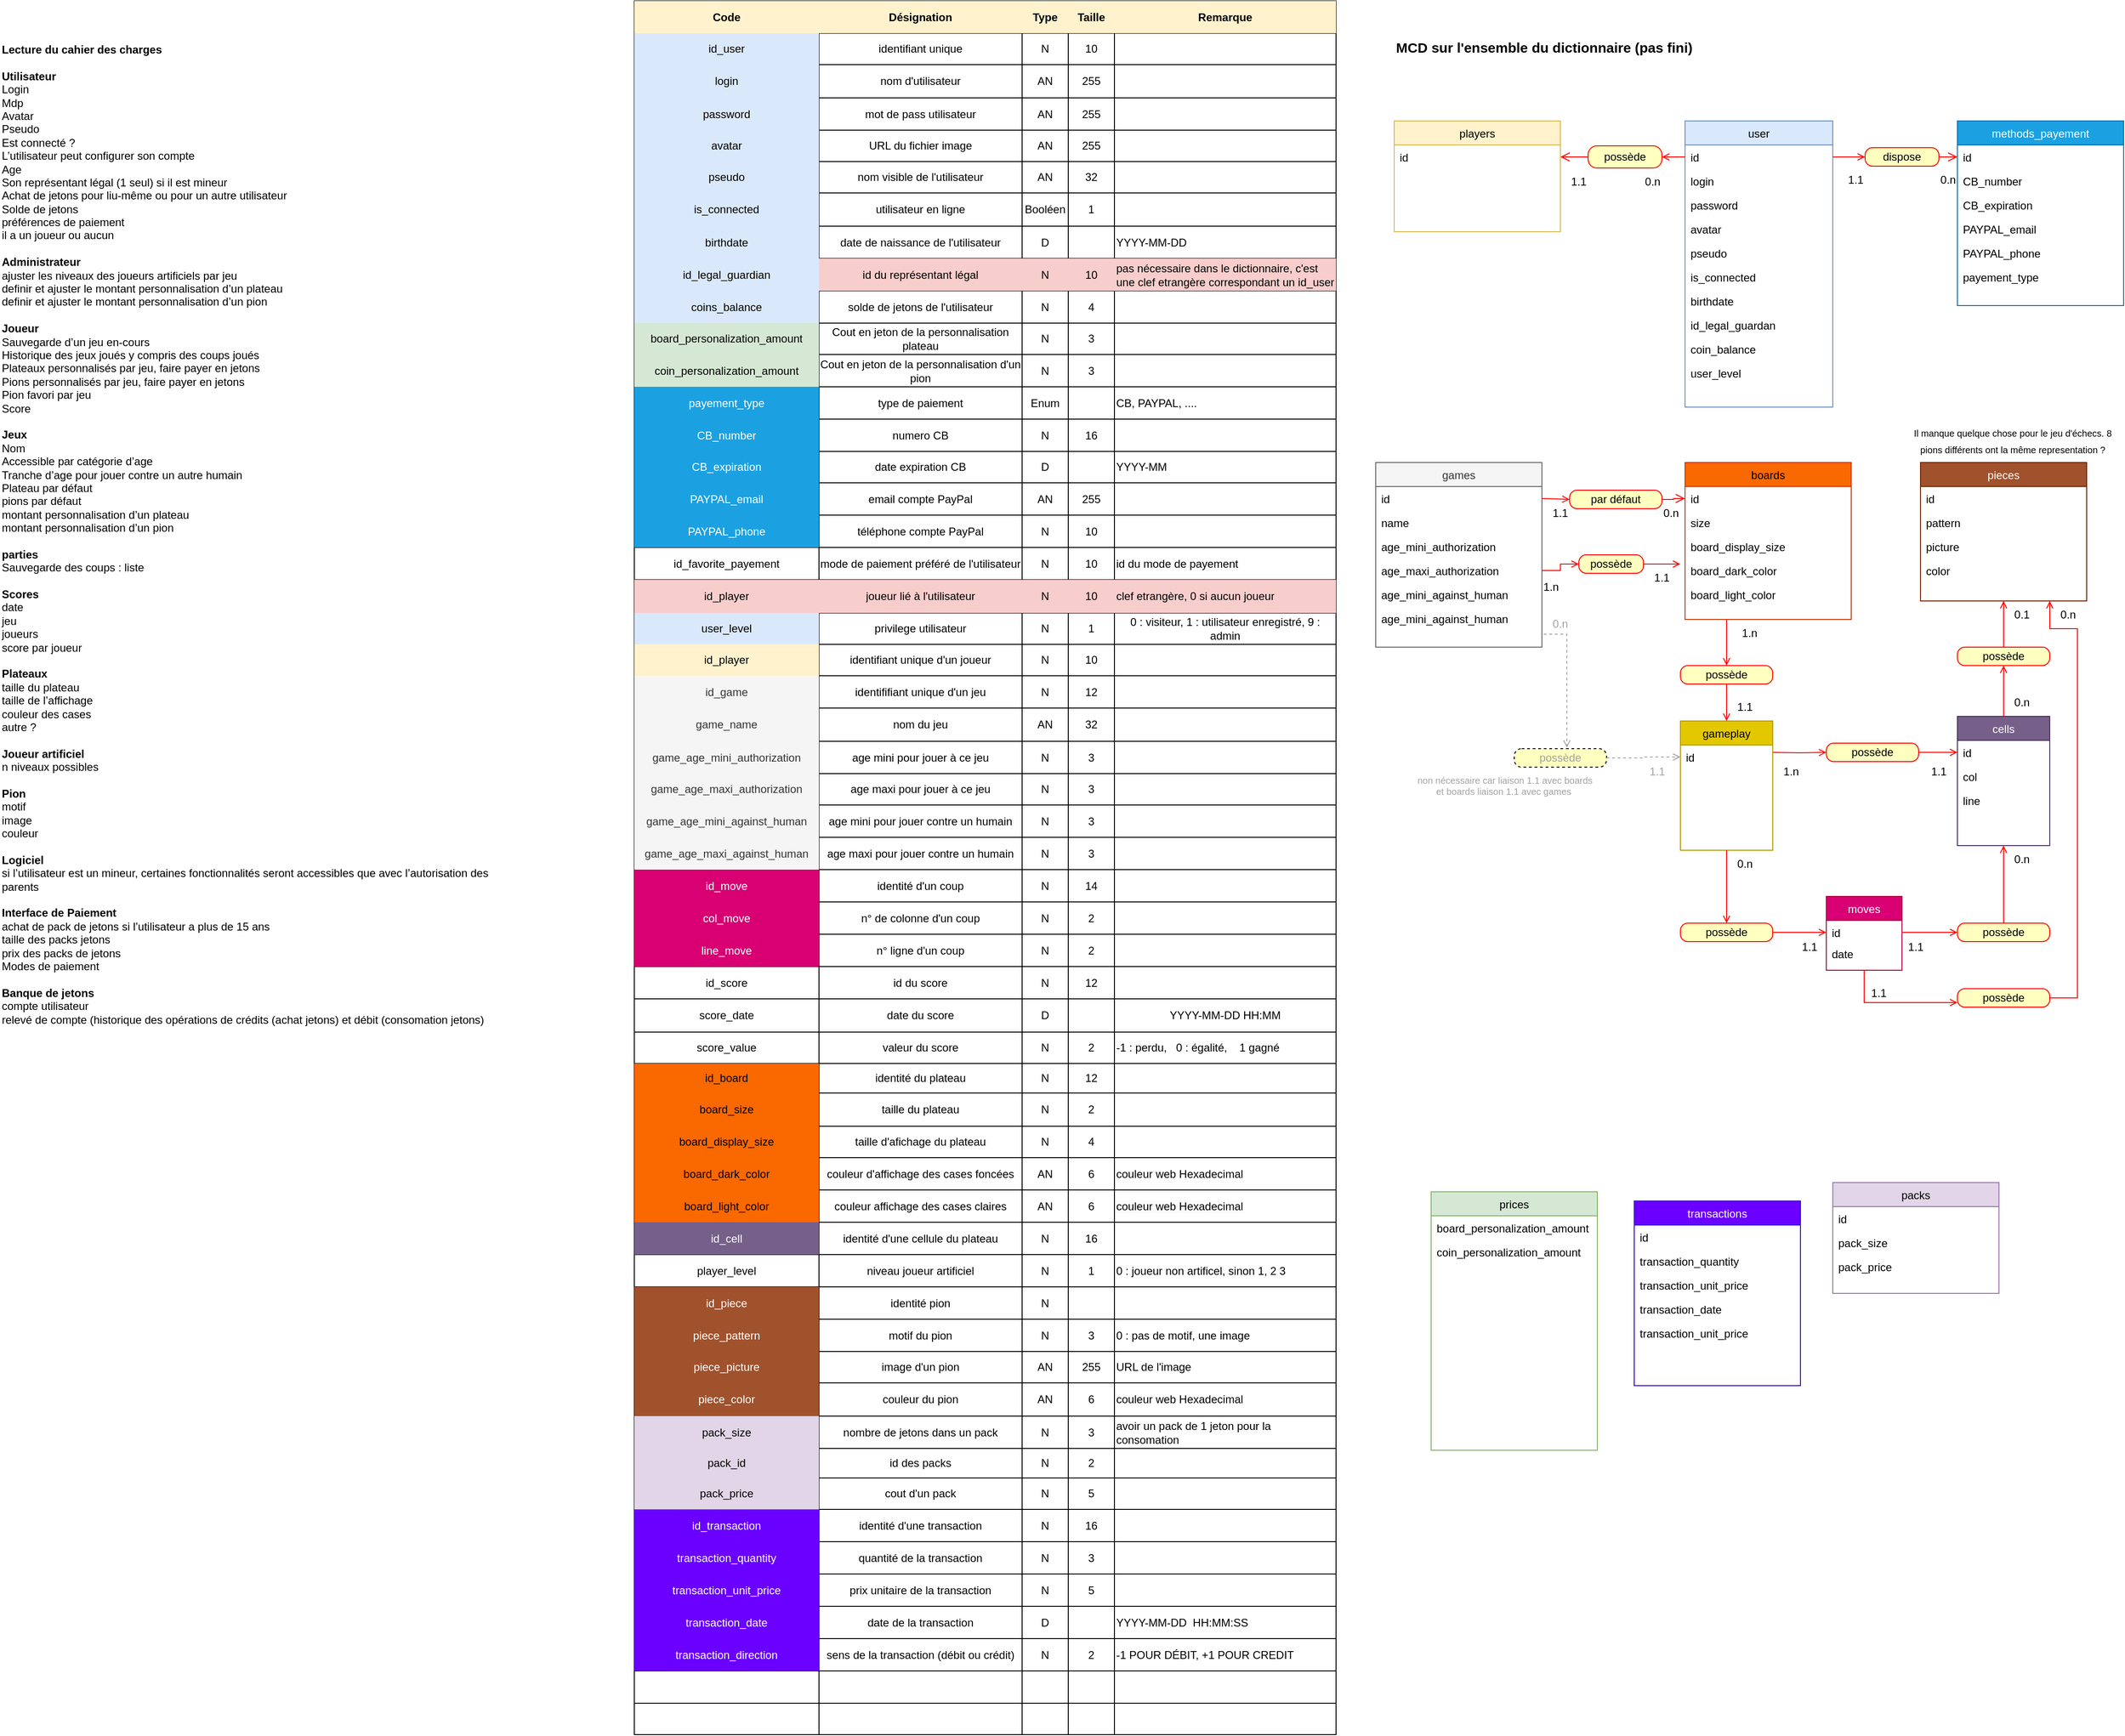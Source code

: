 <mxfile version="20.7.4" type="device"><diagram id="C5RBs43oDa-KdzZeNtuy" name="Page-1"><mxGraphModel dx="551" dy="843" grid="1" gridSize="10" guides="1" tooltips="1" connect="1" arrows="1" fold="1" page="1" pageScale="1" pageWidth="827" pageHeight="1169" math="0" shadow="0"><root><mxCell id="WIyWlLk6GJQsqaUBKTNV-0"/><mxCell id="WIyWlLk6GJQsqaUBKTNV-1" parent="WIyWlLk6GJQsqaUBKTNV-0"/><mxCell id="zkfFHV4jXpPFQw0GAbJ--17" value="user" style="swimlane;fontStyle=0;align=center;verticalAlign=top;childLayout=stackLayout;horizontal=1;startSize=26;horizontalStack=0;resizeParent=1;resizeLast=0;collapsible=1;marginBottom=0;rounded=0;shadow=0;strokeWidth=1;fillColor=#dae8fc;strokeColor=#6c8ebf;" parent="WIyWlLk6GJQsqaUBKTNV-1" vertex="1"><mxGeometry x="2825" y="130" width="160" height="310" as="geometry"><mxRectangle x="550" y="140" width="160" height="26" as="alternateBounds"/></mxGeometry></mxCell><mxCell id="zkfFHV4jXpPFQw0GAbJ--18" value="id" style="text;align=left;verticalAlign=top;spacingLeft=4;spacingRight=4;overflow=hidden;rotatable=0;points=[[0,0.5],[1,0.5]];portConstraint=eastwest;" parent="zkfFHV4jXpPFQw0GAbJ--17" vertex="1"><mxGeometry y="26" width="160" height="26" as="geometry"/></mxCell><mxCell id="zkfFHV4jXpPFQw0GAbJ--19" value="login" style="text;align=left;verticalAlign=top;spacingLeft=4;spacingRight=4;overflow=hidden;rotatable=0;points=[[0,0.5],[1,0.5]];portConstraint=eastwest;rounded=0;shadow=0;html=0;" parent="zkfFHV4jXpPFQw0GAbJ--17" vertex="1"><mxGeometry y="52" width="160" height="26" as="geometry"/></mxCell><mxCell id="zkfFHV4jXpPFQw0GAbJ--20" value="password" style="text;align=left;verticalAlign=top;spacingLeft=4;spacingRight=4;overflow=hidden;rotatable=0;points=[[0,0.5],[1,0.5]];portConstraint=eastwest;rounded=0;shadow=0;html=0;" parent="zkfFHV4jXpPFQw0GAbJ--17" vertex="1"><mxGeometry y="78" width="160" height="26" as="geometry"/></mxCell><mxCell id="zkfFHV4jXpPFQw0GAbJ--21" value="avatar" style="text;align=left;verticalAlign=top;spacingLeft=4;spacingRight=4;overflow=hidden;rotatable=0;points=[[0,0.5],[1,0.5]];portConstraint=eastwest;rounded=0;shadow=0;html=0;" parent="zkfFHV4jXpPFQw0GAbJ--17" vertex="1"><mxGeometry y="104" width="160" height="26" as="geometry"/></mxCell><mxCell id="zkfFHV4jXpPFQw0GAbJ--22" value="pseudo" style="text;align=left;verticalAlign=top;spacingLeft=4;spacingRight=4;overflow=hidden;rotatable=0;points=[[0,0.5],[1,0.5]];portConstraint=eastwest;rounded=0;shadow=0;html=0;" parent="zkfFHV4jXpPFQw0GAbJ--17" vertex="1"><mxGeometry y="130" width="160" height="26" as="geometry"/></mxCell><mxCell id="zkfFHV4jXpPFQw0GAbJ--24" value="is_connected" style="text;align=left;verticalAlign=top;spacingLeft=4;spacingRight=4;overflow=hidden;rotatable=0;points=[[0,0.5],[1,0.5]];portConstraint=eastwest;" parent="zkfFHV4jXpPFQw0GAbJ--17" vertex="1"><mxGeometry y="156" width="160" height="26" as="geometry"/></mxCell><mxCell id="zkfFHV4jXpPFQw0GAbJ--25" value="birthdate" style="text;align=left;verticalAlign=top;spacingLeft=4;spacingRight=4;overflow=hidden;rotatable=0;points=[[0,0.5],[1,0.5]];portConstraint=eastwest;" parent="zkfFHV4jXpPFQw0GAbJ--17" vertex="1"><mxGeometry y="182" width="160" height="26" as="geometry"/></mxCell><mxCell id="g1e6AAOHaiIEIUuInbJx-337" value="id_legal_guardan" style="text;align=left;verticalAlign=top;spacingLeft=4;spacingRight=4;overflow=hidden;rotatable=0;points=[[0,0.5],[1,0.5]];portConstraint=eastwest;" parent="zkfFHV4jXpPFQw0GAbJ--17" vertex="1"><mxGeometry y="208" width="160" height="26" as="geometry"/></mxCell><mxCell id="g1e6AAOHaiIEIUuInbJx-338" value="coin_balance" style="text;align=left;verticalAlign=top;spacingLeft=4;spacingRight=4;overflow=hidden;rotatable=0;points=[[0,0.5],[1,0.5]];portConstraint=eastwest;" parent="zkfFHV4jXpPFQw0GAbJ--17" vertex="1"><mxGeometry y="234" width="160" height="26" as="geometry"/></mxCell><mxCell id="g1e6AAOHaiIEIUuInbJx-371" value="user_level" style="text;align=left;verticalAlign=top;spacingLeft=4;spacingRight=4;overflow=hidden;rotatable=0;points=[[0,0.5],[1,0.5]];portConstraint=eastwest;" parent="zkfFHV4jXpPFQw0GAbJ--17" vertex="1"><mxGeometry y="260" width="160" height="26" as="geometry"/></mxCell><mxCell id="_4-2Ue3Uo459Y_OmwW2H-9" value="" style="shape=table;startSize=0;container=1;collapsible=0;childLayout=tableLayout;" parent="WIyWlLk6GJQsqaUBKTNV-1" vertex="1"><mxGeometry x="1687" width="760" height="1878" as="geometry"/></mxCell><mxCell id="_4-2Ue3Uo459Y_OmwW2H-10" value="" style="shape=tableRow;horizontal=0;startSize=0;swimlaneHead=0;swimlaneBody=0;top=0;left=0;bottom=0;right=0;collapsible=0;dropTarget=0;fillColor=#fff2cc;points=[[0,0.5],[1,0.5]];portConstraint=eastwest;strokeColor=#d6b656;" parent="_4-2Ue3Uo459Y_OmwW2H-9" vertex="1"><mxGeometry width="760" height="35" as="geometry"/></mxCell><mxCell id="_4-2Ue3Uo459Y_OmwW2H-11" value="Code" style="shape=partialRectangle;html=1;whiteSpace=wrap;connectable=0;overflow=hidden;fillColor=#fff2cc;top=0;left=0;bottom=0;right=0;pointerEvents=1;strokeColor=#d6b656;fontStyle=1" parent="_4-2Ue3Uo459Y_OmwW2H-10" vertex="1"><mxGeometry width="200" height="35" as="geometry"><mxRectangle width="200" height="35" as="alternateBounds"/></mxGeometry></mxCell><mxCell id="_4-2Ue3Uo459Y_OmwW2H-12" value="Désignation" style="shape=partialRectangle;html=1;whiteSpace=wrap;connectable=0;overflow=hidden;fillColor=none;top=0;left=0;bottom=0;right=0;pointerEvents=1;fontStyle=1" parent="_4-2Ue3Uo459Y_OmwW2H-10" vertex="1"><mxGeometry x="200" width="220" height="35" as="geometry"><mxRectangle width="220" height="35" as="alternateBounds"/></mxGeometry></mxCell><mxCell id="_4-2Ue3Uo459Y_OmwW2H-13" value="Type" style="shape=partialRectangle;html=1;whiteSpace=wrap;connectable=0;overflow=hidden;fillColor=none;top=0;left=0;bottom=0;right=0;pointerEvents=1;fontStyle=1" parent="_4-2Ue3Uo459Y_OmwW2H-10" vertex="1"><mxGeometry x="420" width="50" height="35" as="geometry"><mxRectangle width="50" height="35" as="alternateBounds"/></mxGeometry></mxCell><mxCell id="_4-2Ue3Uo459Y_OmwW2H-14" value="Taille" style="shape=partialRectangle;html=1;whiteSpace=wrap;connectable=0;overflow=hidden;fillColor=none;top=0;left=0;bottom=0;right=0;pointerEvents=1;fontStyle=1" parent="_4-2Ue3Uo459Y_OmwW2H-10" vertex="1"><mxGeometry x="470" width="50" height="35" as="geometry"><mxRectangle width="50" height="35" as="alternateBounds"/></mxGeometry></mxCell><mxCell id="_4-2Ue3Uo459Y_OmwW2H-15" value="Remarque" style="shape=partialRectangle;html=1;whiteSpace=wrap;connectable=0;overflow=hidden;fillColor=none;top=0;left=0;bottom=0;right=0;pointerEvents=1;fontStyle=1" parent="_4-2Ue3Uo459Y_OmwW2H-10" vertex="1"><mxGeometry x="520" width="240" height="35" as="geometry"><mxRectangle width="240" height="35" as="alternateBounds"/></mxGeometry></mxCell><mxCell id="_4-2Ue3Uo459Y_OmwW2H-16" value="" style="shape=tableRow;horizontal=0;startSize=0;swimlaneHead=0;swimlaneBody=0;top=0;left=0;bottom=0;right=0;collapsible=0;dropTarget=0;fillColor=none;points=[[0,0.5],[1,0.5]];portConstraint=eastwest;" parent="_4-2Ue3Uo459Y_OmwW2H-9" vertex="1"><mxGeometry y="35" width="760" height="34" as="geometry"/></mxCell><mxCell id="_4-2Ue3Uo459Y_OmwW2H-17" value="id_user" style="shape=partialRectangle;html=1;whiteSpace=wrap;connectable=0;overflow=hidden;fillColor=#dae8fc;top=0;left=0;bottom=0;right=0;pointerEvents=1;strokeColor=#6c8ebf;" parent="_4-2Ue3Uo459Y_OmwW2H-16" vertex="1"><mxGeometry width="200" height="34" as="geometry"><mxRectangle width="200" height="34" as="alternateBounds"/></mxGeometry></mxCell><mxCell id="_4-2Ue3Uo459Y_OmwW2H-18" value="identifiant unique" style="shape=partialRectangle;html=1;whiteSpace=wrap;connectable=0;overflow=hidden;fillColor=none;top=0;left=0;bottom=0;right=0;pointerEvents=1;" parent="_4-2Ue3Uo459Y_OmwW2H-16" vertex="1"><mxGeometry x="200" width="220" height="34" as="geometry"><mxRectangle width="220" height="34" as="alternateBounds"/></mxGeometry></mxCell><mxCell id="_4-2Ue3Uo459Y_OmwW2H-19" value="N" style="shape=partialRectangle;html=1;whiteSpace=wrap;connectable=0;overflow=hidden;fillColor=none;top=0;left=0;bottom=0;right=0;pointerEvents=1;" parent="_4-2Ue3Uo459Y_OmwW2H-16" vertex="1"><mxGeometry x="420" width="50" height="34" as="geometry"><mxRectangle width="50" height="34" as="alternateBounds"/></mxGeometry></mxCell><mxCell id="_4-2Ue3Uo459Y_OmwW2H-20" value="10" style="shape=partialRectangle;html=1;whiteSpace=wrap;connectable=0;overflow=hidden;fillColor=none;top=0;left=0;bottom=0;right=0;pointerEvents=1;" parent="_4-2Ue3Uo459Y_OmwW2H-16" vertex="1"><mxGeometry x="470" width="50" height="34" as="geometry"><mxRectangle width="50" height="34" as="alternateBounds"/></mxGeometry></mxCell><mxCell id="_4-2Ue3Uo459Y_OmwW2H-21" value="" style="shape=partialRectangle;html=1;whiteSpace=wrap;connectable=0;overflow=hidden;fillColor=none;top=0;left=0;bottom=0;right=0;pointerEvents=1;" parent="_4-2Ue3Uo459Y_OmwW2H-16" vertex="1"><mxGeometry x="520" width="240" height="34" as="geometry"><mxRectangle width="240" height="34" as="alternateBounds"/></mxGeometry></mxCell><mxCell id="_4-2Ue3Uo459Y_OmwW2H-22" value="" style="shape=tableRow;horizontal=0;startSize=0;swimlaneHead=0;swimlaneBody=0;top=0;left=0;bottom=0;right=0;collapsible=0;dropTarget=0;fillColor=none;points=[[0,0.5],[1,0.5]];portConstraint=eastwest;" parent="_4-2Ue3Uo459Y_OmwW2H-9" vertex="1"><mxGeometry y="69" width="760" height="36" as="geometry"/></mxCell><mxCell id="_4-2Ue3Uo459Y_OmwW2H-23" value="login" style="shape=partialRectangle;html=1;whiteSpace=wrap;connectable=0;overflow=hidden;fillColor=#dae8fc;top=0;left=0;bottom=0;right=0;pointerEvents=1;strokeColor=#6c8ebf;" parent="_4-2Ue3Uo459Y_OmwW2H-22" vertex="1"><mxGeometry width="200" height="36" as="geometry"><mxRectangle width="200" height="36" as="alternateBounds"/></mxGeometry></mxCell><mxCell id="_4-2Ue3Uo459Y_OmwW2H-24" value="nom d'utilisateur" style="shape=partialRectangle;html=1;whiteSpace=wrap;connectable=0;overflow=hidden;fillColor=none;top=0;left=0;bottom=0;right=0;pointerEvents=1;" parent="_4-2Ue3Uo459Y_OmwW2H-22" vertex="1"><mxGeometry x="200" width="220" height="36" as="geometry"><mxRectangle width="220" height="36" as="alternateBounds"/></mxGeometry></mxCell><mxCell id="_4-2Ue3Uo459Y_OmwW2H-25" value="AN" style="shape=partialRectangle;html=1;whiteSpace=wrap;connectable=0;overflow=hidden;fillColor=none;top=0;left=0;bottom=0;right=0;pointerEvents=1;" parent="_4-2Ue3Uo459Y_OmwW2H-22" vertex="1"><mxGeometry x="420" width="50" height="36" as="geometry"><mxRectangle width="50" height="36" as="alternateBounds"/></mxGeometry></mxCell><mxCell id="_4-2Ue3Uo459Y_OmwW2H-26" value="255" style="shape=partialRectangle;html=1;whiteSpace=wrap;connectable=0;overflow=hidden;fillColor=none;top=0;left=0;bottom=0;right=0;pointerEvents=1;" parent="_4-2Ue3Uo459Y_OmwW2H-22" vertex="1"><mxGeometry x="470" width="50" height="36" as="geometry"><mxRectangle width="50" height="36" as="alternateBounds"/></mxGeometry></mxCell><mxCell id="_4-2Ue3Uo459Y_OmwW2H-27" value="" style="shape=partialRectangle;html=1;whiteSpace=wrap;connectable=0;overflow=hidden;fillColor=none;top=0;left=0;bottom=0;right=0;pointerEvents=1;" parent="_4-2Ue3Uo459Y_OmwW2H-22" vertex="1"><mxGeometry x="520" width="240" height="36" as="geometry"><mxRectangle width="240" height="36" as="alternateBounds"/></mxGeometry></mxCell><mxCell id="_4-2Ue3Uo459Y_OmwW2H-28" value="" style="shape=tableRow;horizontal=0;startSize=0;swimlaneHead=0;swimlaneBody=0;top=0;left=0;bottom=0;right=0;collapsible=0;dropTarget=0;fillColor=none;points=[[0,0.5],[1,0.5]];portConstraint=eastwest;" parent="_4-2Ue3Uo459Y_OmwW2H-9" vertex="1"><mxGeometry y="105" width="760" height="35" as="geometry"/></mxCell><mxCell id="_4-2Ue3Uo459Y_OmwW2H-29" value="password" style="shape=partialRectangle;html=1;whiteSpace=wrap;connectable=0;overflow=hidden;fillColor=#dae8fc;top=0;left=0;bottom=0;right=0;pointerEvents=1;strokeColor=#6c8ebf;" parent="_4-2Ue3Uo459Y_OmwW2H-28" vertex="1"><mxGeometry width="200" height="35" as="geometry"><mxRectangle width="200" height="35" as="alternateBounds"/></mxGeometry></mxCell><mxCell id="_4-2Ue3Uo459Y_OmwW2H-30" value="mot de pass utilisateur" style="shape=partialRectangle;html=1;whiteSpace=wrap;connectable=0;overflow=hidden;fillColor=none;top=0;left=0;bottom=0;right=0;pointerEvents=1;" parent="_4-2Ue3Uo459Y_OmwW2H-28" vertex="1"><mxGeometry x="200" width="220" height="35" as="geometry"><mxRectangle width="220" height="35" as="alternateBounds"/></mxGeometry></mxCell><mxCell id="_4-2Ue3Uo459Y_OmwW2H-31" value="AN" style="shape=partialRectangle;html=1;whiteSpace=wrap;connectable=0;overflow=hidden;fillColor=none;top=0;left=0;bottom=0;right=0;pointerEvents=1;" parent="_4-2Ue3Uo459Y_OmwW2H-28" vertex="1"><mxGeometry x="420" width="50" height="35" as="geometry"><mxRectangle width="50" height="35" as="alternateBounds"/></mxGeometry></mxCell><mxCell id="_4-2Ue3Uo459Y_OmwW2H-32" value="255" style="shape=partialRectangle;html=1;whiteSpace=wrap;connectable=0;overflow=hidden;fillColor=none;top=0;left=0;bottom=0;right=0;pointerEvents=1;" parent="_4-2Ue3Uo459Y_OmwW2H-28" vertex="1"><mxGeometry x="470" width="50" height="35" as="geometry"><mxRectangle width="50" height="35" as="alternateBounds"/></mxGeometry></mxCell><mxCell id="_4-2Ue3Uo459Y_OmwW2H-33" value="" style="shape=partialRectangle;html=1;whiteSpace=wrap;connectable=0;overflow=hidden;fillColor=none;top=0;left=0;bottom=0;right=0;pointerEvents=1;" parent="_4-2Ue3Uo459Y_OmwW2H-28" vertex="1"><mxGeometry x="520" width="240" height="35" as="geometry"><mxRectangle width="240" height="35" as="alternateBounds"/></mxGeometry></mxCell><mxCell id="_4-2Ue3Uo459Y_OmwW2H-34" value="" style="shape=tableRow;horizontal=0;startSize=0;swimlaneHead=0;swimlaneBody=0;top=0;left=0;bottom=0;right=0;collapsible=0;dropTarget=0;fillColor=none;points=[[0,0.5],[1,0.5]];portConstraint=eastwest;" parent="_4-2Ue3Uo459Y_OmwW2H-9" vertex="1"><mxGeometry y="140" width="760" height="34" as="geometry"/></mxCell><mxCell id="_4-2Ue3Uo459Y_OmwW2H-35" value="avatar" style="shape=partialRectangle;html=1;whiteSpace=wrap;connectable=0;overflow=hidden;fillColor=#dae8fc;top=0;left=0;bottom=0;right=0;pointerEvents=1;strokeColor=#6c8ebf;" parent="_4-2Ue3Uo459Y_OmwW2H-34" vertex="1"><mxGeometry width="200" height="34" as="geometry"><mxRectangle width="200" height="34" as="alternateBounds"/></mxGeometry></mxCell><mxCell id="_4-2Ue3Uo459Y_OmwW2H-36" value="URL du fichier image" style="shape=partialRectangle;html=1;whiteSpace=wrap;connectable=0;overflow=hidden;fillColor=none;top=0;left=0;bottom=0;right=0;pointerEvents=1;" parent="_4-2Ue3Uo459Y_OmwW2H-34" vertex="1"><mxGeometry x="200" width="220" height="34" as="geometry"><mxRectangle width="220" height="34" as="alternateBounds"/></mxGeometry></mxCell><mxCell id="_4-2Ue3Uo459Y_OmwW2H-37" value="AN" style="shape=partialRectangle;html=1;whiteSpace=wrap;connectable=0;overflow=hidden;fillColor=none;top=0;left=0;bottom=0;right=0;pointerEvents=1;" parent="_4-2Ue3Uo459Y_OmwW2H-34" vertex="1"><mxGeometry x="420" width="50" height="34" as="geometry"><mxRectangle width="50" height="34" as="alternateBounds"/></mxGeometry></mxCell><mxCell id="_4-2Ue3Uo459Y_OmwW2H-38" value="255" style="shape=partialRectangle;html=1;whiteSpace=wrap;connectable=0;overflow=hidden;fillColor=none;top=0;left=0;bottom=0;right=0;pointerEvents=1;" parent="_4-2Ue3Uo459Y_OmwW2H-34" vertex="1"><mxGeometry x="470" width="50" height="34" as="geometry"><mxRectangle width="50" height="34" as="alternateBounds"/></mxGeometry></mxCell><mxCell id="_4-2Ue3Uo459Y_OmwW2H-39" value="" style="shape=partialRectangle;html=1;whiteSpace=wrap;connectable=0;overflow=hidden;fillColor=none;top=0;left=0;bottom=0;right=0;pointerEvents=1;" parent="_4-2Ue3Uo459Y_OmwW2H-34" vertex="1"><mxGeometry x="520" width="240" height="34" as="geometry"><mxRectangle width="240" height="34" as="alternateBounds"/></mxGeometry></mxCell><mxCell id="_4-2Ue3Uo459Y_OmwW2H-40" value="" style="shape=tableRow;horizontal=0;startSize=0;swimlaneHead=0;swimlaneBody=0;top=0;left=0;bottom=0;right=0;collapsible=0;dropTarget=0;fillColor=none;points=[[0,0.5],[1,0.5]];portConstraint=eastwest;" parent="_4-2Ue3Uo459Y_OmwW2H-9" vertex="1"><mxGeometry y="174" width="760" height="34" as="geometry"/></mxCell><mxCell id="_4-2Ue3Uo459Y_OmwW2H-41" value="pseudo" style="shape=partialRectangle;html=1;whiteSpace=wrap;connectable=0;overflow=hidden;fillColor=#dae8fc;top=0;left=0;bottom=0;right=0;pointerEvents=1;strokeColor=#6c8ebf;" parent="_4-2Ue3Uo459Y_OmwW2H-40" vertex="1"><mxGeometry width="200" height="34" as="geometry"><mxRectangle width="200" height="34" as="alternateBounds"/></mxGeometry></mxCell><mxCell id="_4-2Ue3Uo459Y_OmwW2H-42" value="nom visible de l'utilisateur" style="shape=partialRectangle;html=1;whiteSpace=wrap;connectable=0;overflow=hidden;fillColor=none;top=0;left=0;bottom=0;right=0;pointerEvents=1;" parent="_4-2Ue3Uo459Y_OmwW2H-40" vertex="1"><mxGeometry x="200" width="220" height="34" as="geometry"><mxRectangle width="220" height="34" as="alternateBounds"/></mxGeometry></mxCell><mxCell id="_4-2Ue3Uo459Y_OmwW2H-43" value="AN" style="shape=partialRectangle;html=1;whiteSpace=wrap;connectable=0;overflow=hidden;fillColor=none;top=0;left=0;bottom=0;right=0;pointerEvents=1;" parent="_4-2Ue3Uo459Y_OmwW2H-40" vertex="1"><mxGeometry x="420" width="50" height="34" as="geometry"><mxRectangle width="50" height="34" as="alternateBounds"/></mxGeometry></mxCell><mxCell id="_4-2Ue3Uo459Y_OmwW2H-44" value="32" style="shape=partialRectangle;html=1;whiteSpace=wrap;connectable=0;overflow=hidden;fillColor=none;top=0;left=0;bottom=0;right=0;pointerEvents=1;" parent="_4-2Ue3Uo459Y_OmwW2H-40" vertex="1"><mxGeometry x="470" width="50" height="34" as="geometry"><mxRectangle width="50" height="34" as="alternateBounds"/></mxGeometry></mxCell><mxCell id="_4-2Ue3Uo459Y_OmwW2H-45" value="" style="shape=partialRectangle;html=1;whiteSpace=wrap;connectable=0;overflow=hidden;fillColor=none;top=0;left=0;bottom=0;right=0;pointerEvents=1;" parent="_4-2Ue3Uo459Y_OmwW2H-40" vertex="1"><mxGeometry x="520" width="240" height="34" as="geometry"><mxRectangle width="240" height="34" as="alternateBounds"/></mxGeometry></mxCell><mxCell id="_4-2Ue3Uo459Y_OmwW2H-46" value="" style="shape=tableRow;horizontal=0;startSize=0;swimlaneHead=0;swimlaneBody=0;top=0;left=0;bottom=0;right=0;collapsible=0;dropTarget=0;fillColor=none;points=[[0,0.5],[1,0.5]];portConstraint=eastwest;" parent="_4-2Ue3Uo459Y_OmwW2H-9" vertex="1"><mxGeometry y="208" width="760" height="36" as="geometry"/></mxCell><mxCell id="_4-2Ue3Uo459Y_OmwW2H-47" value="is_connected" style="shape=partialRectangle;html=1;whiteSpace=wrap;connectable=0;overflow=hidden;fillColor=#dae8fc;top=0;left=0;bottom=0;right=0;pointerEvents=1;strokeColor=#6c8ebf;" parent="_4-2Ue3Uo459Y_OmwW2H-46" vertex="1"><mxGeometry width="200" height="36" as="geometry"><mxRectangle width="200" height="36" as="alternateBounds"/></mxGeometry></mxCell><mxCell id="_4-2Ue3Uo459Y_OmwW2H-48" value="utilisateur en ligne" style="shape=partialRectangle;html=1;whiteSpace=wrap;connectable=0;overflow=hidden;fillColor=none;top=0;left=0;bottom=0;right=0;pointerEvents=1;" parent="_4-2Ue3Uo459Y_OmwW2H-46" vertex="1"><mxGeometry x="200" width="220" height="36" as="geometry"><mxRectangle width="220" height="36" as="alternateBounds"/></mxGeometry></mxCell><mxCell id="_4-2Ue3Uo459Y_OmwW2H-49" value="Booléen" style="shape=partialRectangle;html=1;whiteSpace=wrap;connectable=0;overflow=hidden;fillColor=none;top=0;left=0;bottom=0;right=0;pointerEvents=1;" parent="_4-2Ue3Uo459Y_OmwW2H-46" vertex="1"><mxGeometry x="420" width="50" height="36" as="geometry"><mxRectangle width="50" height="36" as="alternateBounds"/></mxGeometry></mxCell><mxCell id="_4-2Ue3Uo459Y_OmwW2H-50" value="1" style="shape=partialRectangle;html=1;whiteSpace=wrap;connectable=0;overflow=hidden;fillColor=none;top=0;left=0;bottom=0;right=0;pointerEvents=1;" parent="_4-2Ue3Uo459Y_OmwW2H-46" vertex="1"><mxGeometry x="470" width="50" height="36" as="geometry"><mxRectangle width="50" height="36" as="alternateBounds"/></mxGeometry></mxCell><mxCell id="_4-2Ue3Uo459Y_OmwW2H-51" value="" style="shape=partialRectangle;html=1;whiteSpace=wrap;connectable=0;overflow=hidden;fillColor=none;top=0;left=0;bottom=0;right=0;pointerEvents=1;" parent="_4-2Ue3Uo459Y_OmwW2H-46" vertex="1"><mxGeometry x="520" width="240" height="36" as="geometry"><mxRectangle width="240" height="36" as="alternateBounds"/></mxGeometry></mxCell><mxCell id="_4-2Ue3Uo459Y_OmwW2H-52" value="" style="shape=tableRow;horizontal=0;startSize=0;swimlaneHead=0;swimlaneBody=0;top=0;left=0;bottom=0;right=0;collapsible=0;dropTarget=0;fillColor=none;points=[[0,0.5],[1,0.5]];portConstraint=eastwest;" parent="_4-2Ue3Uo459Y_OmwW2H-9" vertex="1"><mxGeometry y="244" width="760" height="35" as="geometry"/></mxCell><mxCell id="_4-2Ue3Uo459Y_OmwW2H-53" value="birthdate" style="shape=partialRectangle;html=1;whiteSpace=wrap;connectable=0;overflow=hidden;fillColor=#dae8fc;top=0;left=0;bottom=0;right=0;pointerEvents=1;strokeColor=#6c8ebf;" parent="_4-2Ue3Uo459Y_OmwW2H-52" vertex="1"><mxGeometry width="200" height="35" as="geometry"><mxRectangle width="200" height="35" as="alternateBounds"/></mxGeometry></mxCell><mxCell id="_4-2Ue3Uo459Y_OmwW2H-54" value="date de naissance de l'utilisateur" style="shape=partialRectangle;html=1;whiteSpace=wrap;connectable=0;overflow=hidden;fillColor=none;top=0;left=0;bottom=0;right=0;pointerEvents=1;" parent="_4-2Ue3Uo459Y_OmwW2H-52" vertex="1"><mxGeometry x="200" width="220" height="35" as="geometry"><mxRectangle width="220" height="35" as="alternateBounds"/></mxGeometry></mxCell><mxCell id="_4-2Ue3Uo459Y_OmwW2H-55" value="D" style="shape=partialRectangle;html=1;whiteSpace=wrap;connectable=0;overflow=hidden;fillColor=none;top=0;left=0;bottom=0;right=0;pointerEvents=1;" parent="_4-2Ue3Uo459Y_OmwW2H-52" vertex="1"><mxGeometry x="420" width="50" height="35" as="geometry"><mxRectangle width="50" height="35" as="alternateBounds"/></mxGeometry></mxCell><mxCell id="_4-2Ue3Uo459Y_OmwW2H-56" value="" style="shape=partialRectangle;html=1;whiteSpace=wrap;connectable=0;overflow=hidden;fillColor=none;top=0;left=0;bottom=0;right=0;pointerEvents=1;" parent="_4-2Ue3Uo459Y_OmwW2H-52" vertex="1"><mxGeometry x="470" width="50" height="35" as="geometry"><mxRectangle width="50" height="35" as="alternateBounds"/></mxGeometry></mxCell><mxCell id="_4-2Ue3Uo459Y_OmwW2H-57" value="YYYY-MM-DD" style="shape=partialRectangle;html=1;whiteSpace=wrap;connectable=0;overflow=hidden;fillColor=none;top=0;left=0;bottom=0;right=0;pointerEvents=1;align=left;" parent="_4-2Ue3Uo459Y_OmwW2H-52" vertex="1"><mxGeometry x="520" width="240" height="35" as="geometry"><mxRectangle width="240" height="35" as="alternateBounds"/></mxGeometry></mxCell><mxCell id="_4-2Ue3Uo459Y_OmwW2H-58" value="" style="shape=tableRow;horizontal=0;startSize=0;swimlaneHead=0;swimlaneBody=0;top=0;left=0;bottom=0;right=0;collapsible=0;dropTarget=0;fillColor=none;points=[[0,0.5],[1,0.5]];portConstraint=eastwest;" parent="_4-2Ue3Uo459Y_OmwW2H-9" vertex="1"><mxGeometry y="279" width="760" height="35" as="geometry"/></mxCell><mxCell id="_4-2Ue3Uo459Y_OmwW2H-59" value="id_legal_guardian" style="shape=partialRectangle;html=1;whiteSpace=wrap;connectable=0;overflow=hidden;fillColor=#dae8fc;top=0;left=0;bottom=0;right=0;pointerEvents=1;strokeColor=#6c8ebf;" parent="_4-2Ue3Uo459Y_OmwW2H-58" vertex="1"><mxGeometry width="200" height="35" as="geometry"><mxRectangle width="200" height="35" as="alternateBounds"/></mxGeometry></mxCell><mxCell id="_4-2Ue3Uo459Y_OmwW2H-60" value="id du représentant légal" style="shape=partialRectangle;html=1;whiteSpace=wrap;connectable=0;overflow=hidden;fillColor=#f8cecc;top=0;left=0;bottom=0;right=0;pointerEvents=1;strokeColor=#b85450;" parent="_4-2Ue3Uo459Y_OmwW2H-58" vertex="1"><mxGeometry x="200" width="220" height="35" as="geometry"><mxRectangle width="220" height="35" as="alternateBounds"/></mxGeometry></mxCell><mxCell id="_4-2Ue3Uo459Y_OmwW2H-61" value="N" style="shape=partialRectangle;html=1;whiteSpace=wrap;connectable=0;overflow=hidden;fillColor=#f8cecc;top=0;left=0;bottom=0;right=0;pointerEvents=1;strokeColor=#b85450;" parent="_4-2Ue3Uo459Y_OmwW2H-58" vertex="1"><mxGeometry x="420" width="50" height="35" as="geometry"><mxRectangle width="50" height="35" as="alternateBounds"/></mxGeometry></mxCell><mxCell id="_4-2Ue3Uo459Y_OmwW2H-62" value="10" style="shape=partialRectangle;html=1;whiteSpace=wrap;connectable=0;overflow=hidden;fillColor=#f8cecc;top=0;left=0;bottom=0;right=0;pointerEvents=1;strokeColor=#b85450;" parent="_4-2Ue3Uo459Y_OmwW2H-58" vertex="1"><mxGeometry x="470" width="50" height="35" as="geometry"><mxRectangle width="50" height="35" as="alternateBounds"/></mxGeometry></mxCell><mxCell id="_4-2Ue3Uo459Y_OmwW2H-63" value="pas nécessaire dans le dictionnaire, c'est une clef etrangère correspondant un id_user" style="shape=partialRectangle;html=1;whiteSpace=wrap;connectable=0;overflow=hidden;fillColor=#f8cecc;top=0;left=0;bottom=0;right=0;pointerEvents=1;strokeColor=#b85450;align=left;" parent="_4-2Ue3Uo459Y_OmwW2H-58" vertex="1"><mxGeometry x="520" width="240" height="35" as="geometry"><mxRectangle width="240" height="35" as="alternateBounds"/></mxGeometry></mxCell><mxCell id="_4-2Ue3Uo459Y_OmwW2H-64" value="" style="shape=tableRow;horizontal=0;startSize=0;swimlaneHead=0;swimlaneBody=0;top=0;left=0;bottom=0;right=0;collapsible=0;dropTarget=0;fillColor=none;points=[[0,0.5],[1,0.5]];portConstraint=eastwest;" parent="_4-2Ue3Uo459Y_OmwW2H-9" vertex="1"><mxGeometry y="314" width="760" height="35" as="geometry"/></mxCell><mxCell id="_4-2Ue3Uo459Y_OmwW2H-65" value="coins_balance" style="shape=partialRectangle;html=1;whiteSpace=wrap;connectable=0;overflow=hidden;fillColor=#dae8fc;top=0;left=0;bottom=0;right=0;pointerEvents=1;strokeColor=#6c8ebf;" parent="_4-2Ue3Uo459Y_OmwW2H-64" vertex="1"><mxGeometry width="200" height="35" as="geometry"><mxRectangle width="200" height="35" as="alternateBounds"/></mxGeometry></mxCell><mxCell id="_4-2Ue3Uo459Y_OmwW2H-66" value="solde de jetons de l'utilisateur" style="shape=partialRectangle;html=1;whiteSpace=wrap;connectable=0;overflow=hidden;fillColor=none;top=0;left=0;bottom=0;right=0;pointerEvents=1;" parent="_4-2Ue3Uo459Y_OmwW2H-64" vertex="1"><mxGeometry x="200" width="220" height="35" as="geometry"><mxRectangle width="220" height="35" as="alternateBounds"/></mxGeometry></mxCell><mxCell id="_4-2Ue3Uo459Y_OmwW2H-67" value="N" style="shape=partialRectangle;html=1;whiteSpace=wrap;connectable=0;overflow=hidden;fillColor=none;top=0;left=0;bottom=0;right=0;pointerEvents=1;" parent="_4-2Ue3Uo459Y_OmwW2H-64" vertex="1"><mxGeometry x="420" width="50" height="35" as="geometry"><mxRectangle width="50" height="35" as="alternateBounds"/></mxGeometry></mxCell><mxCell id="_4-2Ue3Uo459Y_OmwW2H-68" value="4" style="shape=partialRectangle;html=1;whiteSpace=wrap;connectable=0;overflow=hidden;fillColor=none;top=0;left=0;bottom=0;right=0;pointerEvents=1;" parent="_4-2Ue3Uo459Y_OmwW2H-64" vertex="1"><mxGeometry x="470" width="50" height="35" as="geometry"><mxRectangle width="50" height="35" as="alternateBounds"/></mxGeometry></mxCell><mxCell id="_4-2Ue3Uo459Y_OmwW2H-69" value="" style="shape=partialRectangle;html=1;whiteSpace=wrap;connectable=0;overflow=hidden;fillColor=none;top=0;left=0;bottom=0;right=0;pointerEvents=1;" parent="_4-2Ue3Uo459Y_OmwW2H-64" vertex="1"><mxGeometry x="520" width="240" height="35" as="geometry"><mxRectangle width="240" height="35" as="alternateBounds"/></mxGeometry></mxCell><mxCell id="_4-2Ue3Uo459Y_OmwW2H-70" value="" style="shape=tableRow;horizontal=0;startSize=0;swimlaneHead=0;swimlaneBody=0;top=0;left=0;bottom=0;right=0;collapsible=0;dropTarget=0;fillColor=none;points=[[0,0.5],[1,0.5]];portConstraint=eastwest;" parent="_4-2Ue3Uo459Y_OmwW2H-9" vertex="1"><mxGeometry y="349" width="760" height="34" as="geometry"/></mxCell><mxCell id="_4-2Ue3Uo459Y_OmwW2H-71" value="board_personalization_amount" style="shape=partialRectangle;html=1;whiteSpace=wrap;connectable=0;overflow=hidden;fillColor=#d5e8d4;top=0;left=0;bottom=0;right=0;pointerEvents=1;strokeColor=#82b366;" parent="_4-2Ue3Uo459Y_OmwW2H-70" vertex="1"><mxGeometry width="200" height="34" as="geometry"><mxRectangle width="200" height="34" as="alternateBounds"/></mxGeometry></mxCell><mxCell id="_4-2Ue3Uo459Y_OmwW2H-72" value="Cout en jeton de la personnalisation plateau" style="shape=partialRectangle;html=1;whiteSpace=wrap;connectable=0;overflow=hidden;fillColor=none;top=0;left=0;bottom=0;right=0;pointerEvents=1;" parent="_4-2Ue3Uo459Y_OmwW2H-70" vertex="1"><mxGeometry x="200" width="220" height="34" as="geometry"><mxRectangle width="220" height="34" as="alternateBounds"/></mxGeometry></mxCell><mxCell id="_4-2Ue3Uo459Y_OmwW2H-73" value="N" style="shape=partialRectangle;html=1;whiteSpace=wrap;connectable=0;overflow=hidden;fillColor=none;top=0;left=0;bottom=0;right=0;pointerEvents=1;" parent="_4-2Ue3Uo459Y_OmwW2H-70" vertex="1"><mxGeometry x="420" width="50" height="34" as="geometry"><mxRectangle width="50" height="34" as="alternateBounds"/></mxGeometry></mxCell><mxCell id="_4-2Ue3Uo459Y_OmwW2H-74" value="3" style="shape=partialRectangle;html=1;whiteSpace=wrap;connectable=0;overflow=hidden;fillColor=none;top=0;left=0;bottom=0;right=0;pointerEvents=1;" parent="_4-2Ue3Uo459Y_OmwW2H-70" vertex="1"><mxGeometry x="470" width="50" height="34" as="geometry"><mxRectangle width="50" height="34" as="alternateBounds"/></mxGeometry></mxCell><mxCell id="_4-2Ue3Uo459Y_OmwW2H-75" value="" style="shape=partialRectangle;html=1;whiteSpace=wrap;connectable=0;overflow=hidden;fillColor=none;top=0;left=0;bottom=0;right=0;pointerEvents=1;" parent="_4-2Ue3Uo459Y_OmwW2H-70" vertex="1"><mxGeometry x="520" width="240" height="34" as="geometry"><mxRectangle width="240" height="34" as="alternateBounds"/></mxGeometry></mxCell><mxCell id="_4-2Ue3Uo459Y_OmwW2H-76" value="" style="shape=tableRow;horizontal=0;startSize=0;swimlaneHead=0;swimlaneBody=0;top=0;left=0;bottom=0;right=0;collapsible=0;dropTarget=0;fillColor=none;points=[[0,0.5],[1,0.5]];portConstraint=eastwest;" parent="_4-2Ue3Uo459Y_OmwW2H-9" vertex="1"><mxGeometry y="383" width="760" height="35" as="geometry"/></mxCell><mxCell id="_4-2Ue3Uo459Y_OmwW2H-77" value="coin_personalization_amount" style="shape=partialRectangle;html=1;whiteSpace=wrap;connectable=0;overflow=hidden;fillColor=#d5e8d4;top=0;left=0;bottom=0;right=0;pointerEvents=1;strokeColor=#82b366;" parent="_4-2Ue3Uo459Y_OmwW2H-76" vertex="1"><mxGeometry width="200" height="35" as="geometry"><mxRectangle width="200" height="35" as="alternateBounds"/></mxGeometry></mxCell><mxCell id="_4-2Ue3Uo459Y_OmwW2H-78" value="Cout en jeton de la personnalisation d'un pion" style="shape=partialRectangle;html=1;whiteSpace=wrap;connectable=0;overflow=hidden;fillColor=none;top=0;left=0;bottom=0;right=0;pointerEvents=1;" parent="_4-2Ue3Uo459Y_OmwW2H-76" vertex="1"><mxGeometry x="200" width="220" height="35" as="geometry"><mxRectangle width="220" height="35" as="alternateBounds"/></mxGeometry></mxCell><mxCell id="_4-2Ue3Uo459Y_OmwW2H-79" value="N" style="shape=partialRectangle;html=1;whiteSpace=wrap;connectable=0;overflow=hidden;fillColor=none;top=0;left=0;bottom=0;right=0;pointerEvents=1;" parent="_4-2Ue3Uo459Y_OmwW2H-76" vertex="1"><mxGeometry x="420" width="50" height="35" as="geometry"><mxRectangle width="50" height="35" as="alternateBounds"/></mxGeometry></mxCell><mxCell id="_4-2Ue3Uo459Y_OmwW2H-80" value="3" style="shape=partialRectangle;html=1;whiteSpace=wrap;connectable=0;overflow=hidden;fillColor=none;top=0;left=0;bottom=0;right=0;pointerEvents=1;" parent="_4-2Ue3Uo459Y_OmwW2H-76" vertex="1"><mxGeometry x="470" width="50" height="35" as="geometry"><mxRectangle width="50" height="35" as="alternateBounds"/></mxGeometry></mxCell><mxCell id="_4-2Ue3Uo459Y_OmwW2H-81" value="" style="shape=partialRectangle;html=1;whiteSpace=wrap;connectable=0;overflow=hidden;fillColor=none;top=0;left=0;bottom=0;right=0;pointerEvents=1;" parent="_4-2Ue3Uo459Y_OmwW2H-76" vertex="1"><mxGeometry x="520" width="240" height="35" as="geometry"><mxRectangle width="240" height="35" as="alternateBounds"/></mxGeometry></mxCell><mxCell id="_4-2Ue3Uo459Y_OmwW2H-82" value="" style="shape=tableRow;horizontal=0;startSize=0;swimlaneHead=0;swimlaneBody=0;top=0;left=0;bottom=0;right=0;collapsible=0;dropTarget=0;fillColor=none;points=[[0,0.5],[1,0.5]];portConstraint=eastwest;" parent="_4-2Ue3Uo459Y_OmwW2H-9" vertex="1"><mxGeometry y="418" width="760" height="35" as="geometry"/></mxCell><mxCell id="_4-2Ue3Uo459Y_OmwW2H-83" value="payement_type" style="shape=partialRectangle;html=1;whiteSpace=wrap;connectable=0;overflow=hidden;fillColor=#1ba1e2;top=0;left=0;bottom=0;right=0;pointerEvents=1;fontColor=#ffffff;strokeColor=#006EAF;" parent="_4-2Ue3Uo459Y_OmwW2H-82" vertex="1"><mxGeometry width="200" height="35" as="geometry"><mxRectangle width="200" height="35" as="alternateBounds"/></mxGeometry></mxCell><mxCell id="_4-2Ue3Uo459Y_OmwW2H-84" value="type de paiement" style="shape=partialRectangle;html=1;whiteSpace=wrap;connectable=0;overflow=hidden;fillColor=none;top=0;left=0;bottom=0;right=0;pointerEvents=1;" parent="_4-2Ue3Uo459Y_OmwW2H-82" vertex="1"><mxGeometry x="200" width="220" height="35" as="geometry"><mxRectangle width="220" height="35" as="alternateBounds"/></mxGeometry></mxCell><mxCell id="_4-2Ue3Uo459Y_OmwW2H-85" value="Enum" style="shape=partialRectangle;html=1;whiteSpace=wrap;connectable=0;overflow=hidden;fillColor=none;top=0;left=0;bottom=0;right=0;pointerEvents=1;" parent="_4-2Ue3Uo459Y_OmwW2H-82" vertex="1"><mxGeometry x="420" width="50" height="35" as="geometry"><mxRectangle width="50" height="35" as="alternateBounds"/></mxGeometry></mxCell><mxCell id="_4-2Ue3Uo459Y_OmwW2H-86" value="" style="shape=partialRectangle;html=1;whiteSpace=wrap;connectable=0;overflow=hidden;fillColor=none;top=0;left=0;bottom=0;right=0;pointerEvents=1;" parent="_4-2Ue3Uo459Y_OmwW2H-82" vertex="1"><mxGeometry x="470" width="50" height="35" as="geometry"><mxRectangle width="50" height="35" as="alternateBounds"/></mxGeometry></mxCell><mxCell id="_4-2Ue3Uo459Y_OmwW2H-87" value="CB, PAYPAL, ...." style="shape=partialRectangle;html=1;whiteSpace=wrap;connectable=0;overflow=hidden;fillColor=none;top=0;left=0;bottom=0;right=0;pointerEvents=1;align=left;" parent="_4-2Ue3Uo459Y_OmwW2H-82" vertex="1"><mxGeometry x="520" width="240" height="35" as="geometry"><mxRectangle width="240" height="35" as="alternateBounds"/></mxGeometry></mxCell><mxCell id="_4-2Ue3Uo459Y_OmwW2H-88" value="" style="shape=tableRow;horizontal=0;startSize=0;swimlaneHead=0;swimlaneBody=0;top=0;left=0;bottom=0;right=0;collapsible=0;dropTarget=0;fillColor=none;points=[[0,0.5],[1,0.5]];portConstraint=eastwest;" parent="_4-2Ue3Uo459Y_OmwW2H-9" vertex="1"><mxGeometry y="453" width="760" height="35" as="geometry"/></mxCell><mxCell id="_4-2Ue3Uo459Y_OmwW2H-89" value="CB_number" style="shape=partialRectangle;html=1;whiteSpace=wrap;connectable=0;overflow=hidden;fillColor=#1ba1e2;top=0;left=0;bottom=0;right=0;pointerEvents=1;fontColor=#ffffff;strokeColor=#006EAF;" parent="_4-2Ue3Uo459Y_OmwW2H-88" vertex="1"><mxGeometry width="200" height="35" as="geometry"><mxRectangle width="200" height="35" as="alternateBounds"/></mxGeometry></mxCell><mxCell id="_4-2Ue3Uo459Y_OmwW2H-90" value="numero CB" style="shape=partialRectangle;html=1;whiteSpace=wrap;connectable=0;overflow=hidden;fillColor=none;top=0;left=0;bottom=0;right=0;pointerEvents=1;" parent="_4-2Ue3Uo459Y_OmwW2H-88" vertex="1"><mxGeometry x="200" width="220" height="35" as="geometry"><mxRectangle width="220" height="35" as="alternateBounds"/></mxGeometry></mxCell><mxCell id="_4-2Ue3Uo459Y_OmwW2H-91" value="N" style="shape=partialRectangle;html=1;whiteSpace=wrap;connectable=0;overflow=hidden;fillColor=none;top=0;left=0;bottom=0;right=0;pointerEvents=1;" parent="_4-2Ue3Uo459Y_OmwW2H-88" vertex="1"><mxGeometry x="420" width="50" height="35" as="geometry"><mxRectangle width="50" height="35" as="alternateBounds"/></mxGeometry></mxCell><mxCell id="_4-2Ue3Uo459Y_OmwW2H-92" value="16" style="shape=partialRectangle;html=1;whiteSpace=wrap;connectable=0;overflow=hidden;fillColor=none;top=0;left=0;bottom=0;right=0;pointerEvents=1;" parent="_4-2Ue3Uo459Y_OmwW2H-88" vertex="1"><mxGeometry x="470" width="50" height="35" as="geometry"><mxRectangle width="50" height="35" as="alternateBounds"/></mxGeometry></mxCell><mxCell id="_4-2Ue3Uo459Y_OmwW2H-93" value="" style="shape=partialRectangle;html=1;whiteSpace=wrap;connectable=0;overflow=hidden;fillColor=none;top=0;left=0;bottom=0;right=0;pointerEvents=1;" parent="_4-2Ue3Uo459Y_OmwW2H-88" vertex="1"><mxGeometry x="520" width="240" height="35" as="geometry"><mxRectangle width="240" height="35" as="alternateBounds"/></mxGeometry></mxCell><mxCell id="_4-2Ue3Uo459Y_OmwW2H-94" value="" style="shape=tableRow;horizontal=0;startSize=0;swimlaneHead=0;swimlaneBody=0;top=0;left=0;bottom=0;right=0;collapsible=0;dropTarget=0;fillColor=none;points=[[0,0.5],[1,0.5]];portConstraint=eastwest;" parent="_4-2Ue3Uo459Y_OmwW2H-9" vertex="1"><mxGeometry y="488" width="760" height="34" as="geometry"/></mxCell><mxCell id="_4-2Ue3Uo459Y_OmwW2H-95" value="CB_expiration" style="shape=partialRectangle;html=1;whiteSpace=wrap;connectable=0;overflow=hidden;fillColor=#1ba1e2;top=0;left=0;bottom=0;right=0;pointerEvents=1;fontColor=#ffffff;strokeColor=#006EAF;" parent="_4-2Ue3Uo459Y_OmwW2H-94" vertex="1"><mxGeometry width="200" height="34" as="geometry"><mxRectangle width="200" height="34" as="alternateBounds"/></mxGeometry></mxCell><mxCell id="_4-2Ue3Uo459Y_OmwW2H-96" value="date expiration CB" style="shape=partialRectangle;html=1;whiteSpace=wrap;connectable=0;overflow=hidden;fillColor=none;top=0;left=0;bottom=0;right=0;pointerEvents=1;" parent="_4-2Ue3Uo459Y_OmwW2H-94" vertex="1"><mxGeometry x="200" width="220" height="34" as="geometry"><mxRectangle width="220" height="34" as="alternateBounds"/></mxGeometry></mxCell><mxCell id="_4-2Ue3Uo459Y_OmwW2H-97" value="D" style="shape=partialRectangle;html=1;whiteSpace=wrap;connectable=0;overflow=hidden;fillColor=none;top=0;left=0;bottom=0;right=0;pointerEvents=1;" parent="_4-2Ue3Uo459Y_OmwW2H-94" vertex="1"><mxGeometry x="420" width="50" height="34" as="geometry"><mxRectangle width="50" height="34" as="alternateBounds"/></mxGeometry></mxCell><mxCell id="_4-2Ue3Uo459Y_OmwW2H-98" value="" style="shape=partialRectangle;html=1;whiteSpace=wrap;connectable=0;overflow=hidden;fillColor=none;top=0;left=0;bottom=0;right=0;pointerEvents=1;" parent="_4-2Ue3Uo459Y_OmwW2H-94" vertex="1"><mxGeometry x="470" width="50" height="34" as="geometry"><mxRectangle width="50" height="34" as="alternateBounds"/></mxGeometry></mxCell><mxCell id="_4-2Ue3Uo459Y_OmwW2H-99" value="YYYY-MM" style="shape=partialRectangle;html=1;whiteSpace=wrap;connectable=0;overflow=hidden;fillColor=none;top=0;left=0;bottom=0;right=0;pointerEvents=1;align=left;" parent="_4-2Ue3Uo459Y_OmwW2H-94" vertex="1"><mxGeometry x="520" width="240" height="34" as="geometry"><mxRectangle width="240" height="34" as="alternateBounds"/></mxGeometry></mxCell><mxCell id="_4-2Ue3Uo459Y_OmwW2H-100" value="" style="shape=tableRow;horizontal=0;startSize=0;swimlaneHead=0;swimlaneBody=0;top=0;left=0;bottom=0;right=0;collapsible=0;dropTarget=0;fillColor=none;points=[[0,0.5],[1,0.5]];portConstraint=eastwest;" parent="_4-2Ue3Uo459Y_OmwW2H-9" vertex="1"><mxGeometry y="522" width="760" height="35" as="geometry"/></mxCell><mxCell id="_4-2Ue3Uo459Y_OmwW2H-101" value="PAYPAL_email" style="shape=partialRectangle;html=1;whiteSpace=wrap;connectable=0;overflow=hidden;fillColor=#1ba1e2;top=0;left=0;bottom=0;right=0;pointerEvents=1;fontColor=#ffffff;strokeColor=#006EAF;" parent="_4-2Ue3Uo459Y_OmwW2H-100" vertex="1"><mxGeometry width="200" height="35" as="geometry"><mxRectangle width="200" height="35" as="alternateBounds"/></mxGeometry></mxCell><mxCell id="_4-2Ue3Uo459Y_OmwW2H-102" value="email compte PayPal" style="shape=partialRectangle;html=1;whiteSpace=wrap;connectable=0;overflow=hidden;fillColor=none;top=0;left=0;bottom=0;right=0;pointerEvents=1;" parent="_4-2Ue3Uo459Y_OmwW2H-100" vertex="1"><mxGeometry x="200" width="220" height="35" as="geometry"><mxRectangle width="220" height="35" as="alternateBounds"/></mxGeometry></mxCell><mxCell id="_4-2Ue3Uo459Y_OmwW2H-103" value="AN" style="shape=partialRectangle;html=1;whiteSpace=wrap;connectable=0;overflow=hidden;fillColor=none;top=0;left=0;bottom=0;right=0;pointerEvents=1;" parent="_4-2Ue3Uo459Y_OmwW2H-100" vertex="1"><mxGeometry x="420" width="50" height="35" as="geometry"><mxRectangle width="50" height="35" as="alternateBounds"/></mxGeometry></mxCell><mxCell id="_4-2Ue3Uo459Y_OmwW2H-104" value="255" style="shape=partialRectangle;html=1;whiteSpace=wrap;connectable=0;overflow=hidden;fillColor=none;top=0;left=0;bottom=0;right=0;pointerEvents=1;" parent="_4-2Ue3Uo459Y_OmwW2H-100" vertex="1"><mxGeometry x="470" width="50" height="35" as="geometry"><mxRectangle width="50" height="35" as="alternateBounds"/></mxGeometry></mxCell><mxCell id="_4-2Ue3Uo459Y_OmwW2H-105" value="" style="shape=partialRectangle;html=1;whiteSpace=wrap;connectable=0;overflow=hidden;fillColor=none;top=0;left=0;bottom=0;right=0;pointerEvents=1;" parent="_4-2Ue3Uo459Y_OmwW2H-100" vertex="1"><mxGeometry x="520" width="240" height="35" as="geometry"><mxRectangle width="240" height="35" as="alternateBounds"/></mxGeometry></mxCell><mxCell id="_4-2Ue3Uo459Y_OmwW2H-106" value="" style="shape=tableRow;horizontal=0;startSize=0;swimlaneHead=0;swimlaneBody=0;top=0;left=0;bottom=0;right=0;collapsible=0;dropTarget=0;fillColor=none;points=[[0,0.5],[1,0.5]];portConstraint=eastwest;" parent="_4-2Ue3Uo459Y_OmwW2H-9" vertex="1"><mxGeometry y="557" width="760" height="35" as="geometry"/></mxCell><mxCell id="_4-2Ue3Uo459Y_OmwW2H-107" value="PAYPAL_phone" style="shape=partialRectangle;html=1;whiteSpace=wrap;connectable=0;overflow=hidden;fillColor=#1ba1e2;top=0;left=0;bottom=0;right=0;pointerEvents=1;fontColor=#ffffff;strokeColor=#006EAF;" parent="_4-2Ue3Uo459Y_OmwW2H-106" vertex="1"><mxGeometry width="200" height="35" as="geometry"><mxRectangle width="200" height="35" as="alternateBounds"/></mxGeometry></mxCell><mxCell id="_4-2Ue3Uo459Y_OmwW2H-108" value="téléphone compte PayPal" style="shape=partialRectangle;html=1;whiteSpace=wrap;connectable=0;overflow=hidden;fillColor=none;top=0;left=0;bottom=0;right=0;pointerEvents=1;" parent="_4-2Ue3Uo459Y_OmwW2H-106" vertex="1"><mxGeometry x="200" width="220" height="35" as="geometry"><mxRectangle width="220" height="35" as="alternateBounds"/></mxGeometry></mxCell><mxCell id="_4-2Ue3Uo459Y_OmwW2H-109" value="N" style="shape=partialRectangle;html=1;whiteSpace=wrap;connectable=0;overflow=hidden;fillColor=none;top=0;left=0;bottom=0;right=0;pointerEvents=1;" parent="_4-2Ue3Uo459Y_OmwW2H-106" vertex="1"><mxGeometry x="420" width="50" height="35" as="geometry"><mxRectangle width="50" height="35" as="alternateBounds"/></mxGeometry></mxCell><mxCell id="_4-2Ue3Uo459Y_OmwW2H-110" value="10" style="shape=partialRectangle;html=1;whiteSpace=wrap;connectable=0;overflow=hidden;fillColor=none;top=0;left=0;bottom=0;right=0;pointerEvents=1;" parent="_4-2Ue3Uo459Y_OmwW2H-106" vertex="1"><mxGeometry x="470" width="50" height="35" as="geometry"><mxRectangle width="50" height="35" as="alternateBounds"/></mxGeometry></mxCell><mxCell id="_4-2Ue3Uo459Y_OmwW2H-111" value="" style="shape=partialRectangle;html=1;whiteSpace=wrap;connectable=0;overflow=hidden;fillColor=none;top=0;left=0;bottom=0;right=0;pointerEvents=1;" parent="_4-2Ue3Uo459Y_OmwW2H-106" vertex="1"><mxGeometry x="520" width="240" height="35" as="geometry"><mxRectangle width="240" height="35" as="alternateBounds"/></mxGeometry></mxCell><mxCell id="_4-2Ue3Uo459Y_OmwW2H-112" value="" style="shape=tableRow;horizontal=0;startSize=0;swimlaneHead=0;swimlaneBody=0;top=0;left=0;bottom=0;right=0;collapsible=0;dropTarget=0;fillColor=none;points=[[0,0.5],[1,0.5]];portConstraint=eastwest;" parent="_4-2Ue3Uo459Y_OmwW2H-9" vertex="1"><mxGeometry y="592" width="760" height="35" as="geometry"/></mxCell><mxCell id="_4-2Ue3Uo459Y_OmwW2H-113" value="id_favorite_payement" style="shape=partialRectangle;html=1;whiteSpace=wrap;connectable=0;overflow=hidden;fillColor=none;top=0;left=0;bottom=0;right=0;pointerEvents=1;" parent="_4-2Ue3Uo459Y_OmwW2H-112" vertex="1"><mxGeometry width="200" height="35" as="geometry"><mxRectangle width="200" height="35" as="alternateBounds"/></mxGeometry></mxCell><mxCell id="_4-2Ue3Uo459Y_OmwW2H-114" value="mode de paiement préféré de l'utilisateur" style="shape=partialRectangle;html=1;whiteSpace=wrap;connectable=0;overflow=hidden;fillColor=none;top=0;left=0;bottom=0;right=0;pointerEvents=1;" parent="_4-2Ue3Uo459Y_OmwW2H-112" vertex="1"><mxGeometry x="200" width="220" height="35" as="geometry"><mxRectangle width="220" height="35" as="alternateBounds"/></mxGeometry></mxCell><mxCell id="_4-2Ue3Uo459Y_OmwW2H-115" value="N" style="shape=partialRectangle;html=1;whiteSpace=wrap;connectable=0;overflow=hidden;fillColor=none;top=0;left=0;bottom=0;right=0;pointerEvents=1;" parent="_4-2Ue3Uo459Y_OmwW2H-112" vertex="1"><mxGeometry x="420" width="50" height="35" as="geometry"><mxRectangle width="50" height="35" as="alternateBounds"/></mxGeometry></mxCell><mxCell id="_4-2Ue3Uo459Y_OmwW2H-116" value="10" style="shape=partialRectangle;html=1;whiteSpace=wrap;connectable=0;overflow=hidden;fillColor=none;top=0;left=0;bottom=0;right=0;pointerEvents=1;" parent="_4-2Ue3Uo459Y_OmwW2H-112" vertex="1"><mxGeometry x="470" width="50" height="35" as="geometry"><mxRectangle width="50" height="35" as="alternateBounds"/></mxGeometry></mxCell><mxCell id="_4-2Ue3Uo459Y_OmwW2H-117" value="id du mode de payement" style="shape=partialRectangle;html=1;whiteSpace=wrap;connectable=0;overflow=hidden;fillColor=none;top=0;left=0;bottom=0;right=0;pointerEvents=1;align=left;" parent="_4-2Ue3Uo459Y_OmwW2H-112" vertex="1"><mxGeometry x="520" width="240" height="35" as="geometry"><mxRectangle width="240" height="35" as="alternateBounds"/></mxGeometry></mxCell><mxCell id="_4-2Ue3Uo459Y_OmwW2H-118" value="" style="shape=tableRow;horizontal=0;startSize=0;swimlaneHead=0;swimlaneBody=0;top=0;left=0;bottom=0;right=0;collapsible=0;dropTarget=0;fillColor=none;points=[[0,0.5],[1,0.5]];portConstraint=eastwest;" parent="_4-2Ue3Uo459Y_OmwW2H-9" vertex="1"><mxGeometry y="627" width="760" height="36" as="geometry"/></mxCell><mxCell id="_4-2Ue3Uo459Y_OmwW2H-119" value="id_player" style="shape=partialRectangle;html=1;whiteSpace=wrap;connectable=0;overflow=hidden;fillColor=#f8cecc;top=0;left=0;bottom=0;right=0;pointerEvents=1;strokeColor=#b85450;" parent="_4-2Ue3Uo459Y_OmwW2H-118" vertex="1"><mxGeometry width="200" height="36" as="geometry"><mxRectangle width="200" height="36" as="alternateBounds"/></mxGeometry></mxCell><mxCell id="_4-2Ue3Uo459Y_OmwW2H-120" value="joueur lié à l'utilisateur" style="shape=partialRectangle;html=1;whiteSpace=wrap;connectable=0;overflow=hidden;fillColor=#f8cecc;top=0;left=0;bottom=0;right=0;pointerEvents=1;strokeColor=#b85450;" parent="_4-2Ue3Uo459Y_OmwW2H-118" vertex="1"><mxGeometry x="200" width="220" height="36" as="geometry"><mxRectangle width="220" height="36" as="alternateBounds"/></mxGeometry></mxCell><mxCell id="_4-2Ue3Uo459Y_OmwW2H-121" value="N" style="shape=partialRectangle;html=1;whiteSpace=wrap;connectable=0;overflow=hidden;fillColor=#f8cecc;top=0;left=0;bottom=0;right=0;pointerEvents=1;strokeColor=#b85450;" parent="_4-2Ue3Uo459Y_OmwW2H-118" vertex="1"><mxGeometry x="420" width="50" height="36" as="geometry"><mxRectangle width="50" height="36" as="alternateBounds"/></mxGeometry></mxCell><mxCell id="_4-2Ue3Uo459Y_OmwW2H-122" value="10" style="shape=partialRectangle;html=1;whiteSpace=wrap;connectable=0;overflow=hidden;fillColor=#f8cecc;top=0;left=0;bottom=0;right=0;pointerEvents=1;strokeColor=#b85450;" parent="_4-2Ue3Uo459Y_OmwW2H-118" vertex="1"><mxGeometry x="470" width="50" height="36" as="geometry"><mxRectangle width="50" height="36" as="alternateBounds"/></mxGeometry></mxCell><mxCell id="_4-2Ue3Uo459Y_OmwW2H-123" value="clef etrangère, 0 si aucun joueur" style="shape=partialRectangle;html=1;whiteSpace=wrap;connectable=0;overflow=hidden;fillColor=#f8cecc;top=0;left=0;bottom=0;right=0;pointerEvents=1;align=left;strokeColor=#b85450;" parent="_4-2Ue3Uo459Y_OmwW2H-118" vertex="1"><mxGeometry x="520" width="240" height="36" as="geometry"><mxRectangle width="240" height="36" as="alternateBounds"/></mxGeometry></mxCell><mxCell id="_4-2Ue3Uo459Y_OmwW2H-124" value="" style="shape=tableRow;horizontal=0;startSize=0;swimlaneHead=0;swimlaneBody=0;top=0;left=0;bottom=0;right=0;collapsible=0;dropTarget=0;fillColor=none;points=[[0,0.5],[1,0.5]];portConstraint=eastwest;" parent="_4-2Ue3Uo459Y_OmwW2H-9" vertex="1"><mxGeometry y="663" width="760" height="34" as="geometry"/></mxCell><mxCell id="_4-2Ue3Uo459Y_OmwW2H-125" value="user_level" style="shape=partialRectangle;html=1;whiteSpace=wrap;connectable=0;overflow=hidden;fillColor=#dae8fc;top=0;left=0;bottom=0;right=0;pointerEvents=1;strokeColor=#6c8ebf;" parent="_4-2Ue3Uo459Y_OmwW2H-124" vertex="1"><mxGeometry width="200" height="34" as="geometry"><mxRectangle width="200" height="34" as="alternateBounds"/></mxGeometry></mxCell><mxCell id="_4-2Ue3Uo459Y_OmwW2H-126" value="privilege utilisateur" style="shape=partialRectangle;html=1;whiteSpace=wrap;connectable=0;overflow=hidden;fillColor=none;top=0;left=0;bottom=0;right=0;pointerEvents=1;" parent="_4-2Ue3Uo459Y_OmwW2H-124" vertex="1"><mxGeometry x="200" width="220" height="34" as="geometry"><mxRectangle width="220" height="34" as="alternateBounds"/></mxGeometry></mxCell><mxCell id="_4-2Ue3Uo459Y_OmwW2H-127" value="N" style="shape=partialRectangle;html=1;whiteSpace=wrap;connectable=0;overflow=hidden;fillColor=none;top=0;left=0;bottom=0;right=0;pointerEvents=1;" parent="_4-2Ue3Uo459Y_OmwW2H-124" vertex="1"><mxGeometry x="420" width="50" height="34" as="geometry"><mxRectangle width="50" height="34" as="alternateBounds"/></mxGeometry></mxCell><mxCell id="_4-2Ue3Uo459Y_OmwW2H-128" value="1" style="shape=partialRectangle;html=1;whiteSpace=wrap;connectable=0;overflow=hidden;fillColor=none;top=0;left=0;bottom=0;right=0;pointerEvents=1;" parent="_4-2Ue3Uo459Y_OmwW2H-124" vertex="1"><mxGeometry x="470" width="50" height="34" as="geometry"><mxRectangle width="50" height="34" as="alternateBounds"/></mxGeometry></mxCell><mxCell id="_4-2Ue3Uo459Y_OmwW2H-129" value="0 : visiteur, 1 : utilisateur enregistré, 9 : admin" style="shape=partialRectangle;html=1;whiteSpace=wrap;connectable=0;overflow=hidden;fillColor=none;top=0;left=0;bottom=0;right=0;pointerEvents=1;" parent="_4-2Ue3Uo459Y_OmwW2H-124" vertex="1"><mxGeometry x="520" width="240" height="34" as="geometry"><mxRectangle width="240" height="34" as="alternateBounds"/></mxGeometry></mxCell><mxCell id="g1e6AAOHaiIEIUuInbJx-0" value="" style="shape=tableRow;horizontal=0;startSize=0;swimlaneHead=0;swimlaneBody=0;top=0;left=0;bottom=0;right=0;collapsible=0;dropTarget=0;fillColor=none;points=[[0,0.5],[1,0.5]];portConstraint=eastwest;" parent="_4-2Ue3Uo459Y_OmwW2H-9" vertex="1"><mxGeometry y="697" width="760" height="34" as="geometry"/></mxCell><mxCell id="g1e6AAOHaiIEIUuInbJx-1" value="id_player" style="shape=partialRectangle;html=1;whiteSpace=wrap;connectable=0;overflow=hidden;fillColor=#fff2cc;top=0;left=0;bottom=0;right=0;pointerEvents=1;strokeColor=#d6b656;" parent="g1e6AAOHaiIEIUuInbJx-0" vertex="1"><mxGeometry width="200" height="34" as="geometry"><mxRectangle width="200" height="34" as="alternateBounds"/></mxGeometry></mxCell><mxCell id="g1e6AAOHaiIEIUuInbJx-2" value="identifiant unique d'un joueur" style="shape=partialRectangle;html=1;whiteSpace=wrap;connectable=0;overflow=hidden;fillColor=none;top=0;left=0;bottom=0;right=0;pointerEvents=1;" parent="g1e6AAOHaiIEIUuInbJx-0" vertex="1"><mxGeometry x="200" width="220" height="34" as="geometry"><mxRectangle width="220" height="34" as="alternateBounds"/></mxGeometry></mxCell><mxCell id="g1e6AAOHaiIEIUuInbJx-3" value="N" style="shape=partialRectangle;html=1;whiteSpace=wrap;connectable=0;overflow=hidden;fillColor=none;top=0;left=0;bottom=0;right=0;pointerEvents=1;" parent="g1e6AAOHaiIEIUuInbJx-0" vertex="1"><mxGeometry x="420" width="50" height="34" as="geometry"><mxRectangle width="50" height="34" as="alternateBounds"/></mxGeometry></mxCell><mxCell id="g1e6AAOHaiIEIUuInbJx-4" value="10" style="shape=partialRectangle;html=1;whiteSpace=wrap;connectable=0;overflow=hidden;fillColor=none;top=0;left=0;bottom=0;right=0;pointerEvents=1;" parent="g1e6AAOHaiIEIUuInbJx-0" vertex="1"><mxGeometry x="470" width="50" height="34" as="geometry"><mxRectangle width="50" height="34" as="alternateBounds"/></mxGeometry></mxCell><mxCell id="g1e6AAOHaiIEIUuInbJx-5" value="" style="shape=partialRectangle;html=1;whiteSpace=wrap;connectable=0;overflow=hidden;fillColor=none;top=0;left=0;bottom=0;right=0;pointerEvents=1;" parent="g1e6AAOHaiIEIUuInbJx-0" vertex="1"><mxGeometry x="520" width="240" height="34" as="geometry"><mxRectangle width="240" height="34" as="alternateBounds"/></mxGeometry></mxCell><mxCell id="g1e6AAOHaiIEIUuInbJx-6" value="" style="shape=tableRow;horizontal=0;startSize=0;swimlaneHead=0;swimlaneBody=0;top=0;left=0;bottom=0;right=0;collapsible=0;dropTarget=0;fillColor=none;points=[[0,0.5],[1,0.5]];portConstraint=eastwest;" parent="_4-2Ue3Uo459Y_OmwW2H-9" vertex="1"><mxGeometry y="731" width="760" height="35" as="geometry"/></mxCell><mxCell id="g1e6AAOHaiIEIUuInbJx-7" value="id_game" style="shape=partialRectangle;html=1;whiteSpace=wrap;connectable=0;overflow=hidden;fillColor=#f5f5f5;top=0;left=0;bottom=0;right=0;pointerEvents=1;fontColor=#333333;strokeColor=#666666;" parent="g1e6AAOHaiIEIUuInbJx-6" vertex="1"><mxGeometry width="200" height="35" as="geometry"><mxRectangle width="200" height="35" as="alternateBounds"/></mxGeometry></mxCell><mxCell id="g1e6AAOHaiIEIUuInbJx-8" value="identififiant unique d'un jeu" style="shape=partialRectangle;html=1;whiteSpace=wrap;connectable=0;overflow=hidden;fillColor=none;top=0;left=0;bottom=0;right=0;pointerEvents=1;" parent="g1e6AAOHaiIEIUuInbJx-6" vertex="1"><mxGeometry x="200" width="220" height="35" as="geometry"><mxRectangle width="220" height="35" as="alternateBounds"/></mxGeometry></mxCell><mxCell id="g1e6AAOHaiIEIUuInbJx-9" value="N" style="shape=partialRectangle;html=1;whiteSpace=wrap;connectable=0;overflow=hidden;fillColor=none;top=0;left=0;bottom=0;right=0;pointerEvents=1;" parent="g1e6AAOHaiIEIUuInbJx-6" vertex="1"><mxGeometry x="420" width="50" height="35" as="geometry"><mxRectangle width="50" height="35" as="alternateBounds"/></mxGeometry></mxCell><mxCell id="g1e6AAOHaiIEIUuInbJx-10" value="12" style="shape=partialRectangle;html=1;whiteSpace=wrap;connectable=0;overflow=hidden;fillColor=none;top=0;left=0;bottom=0;right=0;pointerEvents=1;" parent="g1e6AAOHaiIEIUuInbJx-6" vertex="1"><mxGeometry x="470" width="50" height="35" as="geometry"><mxRectangle width="50" height="35" as="alternateBounds"/></mxGeometry></mxCell><mxCell id="g1e6AAOHaiIEIUuInbJx-11" value="" style="shape=partialRectangle;html=1;whiteSpace=wrap;connectable=0;overflow=hidden;fillColor=none;top=0;left=0;bottom=0;right=0;pointerEvents=1;" parent="g1e6AAOHaiIEIUuInbJx-6" vertex="1"><mxGeometry x="520" width="240" height="35" as="geometry"><mxRectangle width="240" height="35" as="alternateBounds"/></mxGeometry></mxCell><mxCell id="g1e6AAOHaiIEIUuInbJx-12" value="" style="shape=tableRow;horizontal=0;startSize=0;swimlaneHead=0;swimlaneBody=0;top=0;left=0;bottom=0;right=0;collapsible=0;dropTarget=0;fillColor=none;points=[[0,0.5],[1,0.5]];portConstraint=eastwest;" parent="_4-2Ue3Uo459Y_OmwW2H-9" vertex="1"><mxGeometry y="766" width="760" height="36" as="geometry"/></mxCell><mxCell id="g1e6AAOHaiIEIUuInbJx-13" value="game_name" style="shape=partialRectangle;html=1;whiteSpace=wrap;connectable=0;overflow=hidden;fillColor=#f5f5f5;top=0;left=0;bottom=0;right=0;pointerEvents=1;fontColor=#333333;strokeColor=#666666;" parent="g1e6AAOHaiIEIUuInbJx-12" vertex="1"><mxGeometry width="200" height="36" as="geometry"><mxRectangle width="200" height="36" as="alternateBounds"/></mxGeometry></mxCell><mxCell id="g1e6AAOHaiIEIUuInbJx-14" value="nom du jeu" style="shape=partialRectangle;html=1;whiteSpace=wrap;connectable=0;overflow=hidden;fillColor=none;top=0;left=0;bottom=0;right=0;pointerEvents=1;" parent="g1e6AAOHaiIEIUuInbJx-12" vertex="1"><mxGeometry x="200" width="220" height="36" as="geometry"><mxRectangle width="220" height="36" as="alternateBounds"/></mxGeometry></mxCell><mxCell id="g1e6AAOHaiIEIUuInbJx-15" value="AN" style="shape=partialRectangle;html=1;whiteSpace=wrap;connectable=0;overflow=hidden;fillColor=none;top=0;left=0;bottom=0;right=0;pointerEvents=1;" parent="g1e6AAOHaiIEIUuInbJx-12" vertex="1"><mxGeometry x="420" width="50" height="36" as="geometry"><mxRectangle width="50" height="36" as="alternateBounds"/></mxGeometry></mxCell><mxCell id="g1e6AAOHaiIEIUuInbJx-16" value="32" style="shape=partialRectangle;html=1;whiteSpace=wrap;connectable=0;overflow=hidden;fillColor=none;top=0;left=0;bottom=0;right=0;pointerEvents=1;" parent="g1e6AAOHaiIEIUuInbJx-12" vertex="1"><mxGeometry x="470" width="50" height="36" as="geometry"><mxRectangle width="50" height="36" as="alternateBounds"/></mxGeometry></mxCell><mxCell id="g1e6AAOHaiIEIUuInbJx-17" value="" style="shape=partialRectangle;html=1;whiteSpace=wrap;connectable=0;overflow=hidden;fillColor=none;top=0;left=0;bottom=0;right=0;pointerEvents=1;" parent="g1e6AAOHaiIEIUuInbJx-12" vertex="1"><mxGeometry x="520" width="240" height="36" as="geometry"><mxRectangle width="240" height="36" as="alternateBounds"/></mxGeometry></mxCell><mxCell id="g1e6AAOHaiIEIUuInbJx-18" value="" style="shape=tableRow;horizontal=0;startSize=0;swimlaneHead=0;swimlaneBody=0;top=0;left=0;bottom=0;right=0;collapsible=0;dropTarget=0;fillColor=none;points=[[0,0.5],[1,0.5]];portConstraint=eastwest;" parent="_4-2Ue3Uo459Y_OmwW2H-9" vertex="1"><mxGeometry y="802" width="760" height="35" as="geometry"/></mxCell><mxCell id="g1e6AAOHaiIEIUuInbJx-19" value="game_age_mini_authorization" style="shape=partialRectangle;html=1;whiteSpace=wrap;connectable=0;overflow=hidden;fillColor=#f5f5f5;top=0;left=0;bottom=0;right=0;pointerEvents=1;fontColor=#333333;strokeColor=#666666;" parent="g1e6AAOHaiIEIUuInbJx-18" vertex="1"><mxGeometry width="200" height="35" as="geometry"><mxRectangle width="200" height="35" as="alternateBounds"/></mxGeometry></mxCell><mxCell id="g1e6AAOHaiIEIUuInbJx-20" value="age mini pour jouer à ce jeu" style="shape=partialRectangle;html=1;whiteSpace=wrap;connectable=0;overflow=hidden;fillColor=none;top=0;left=0;bottom=0;right=0;pointerEvents=1;" parent="g1e6AAOHaiIEIUuInbJx-18" vertex="1"><mxGeometry x="200" width="220" height="35" as="geometry"><mxRectangle width="220" height="35" as="alternateBounds"/></mxGeometry></mxCell><mxCell id="g1e6AAOHaiIEIUuInbJx-21" value="N" style="shape=partialRectangle;html=1;whiteSpace=wrap;connectable=0;overflow=hidden;fillColor=none;top=0;left=0;bottom=0;right=0;pointerEvents=1;" parent="g1e6AAOHaiIEIUuInbJx-18" vertex="1"><mxGeometry x="420" width="50" height="35" as="geometry"><mxRectangle width="50" height="35" as="alternateBounds"/></mxGeometry></mxCell><mxCell id="g1e6AAOHaiIEIUuInbJx-22" value="3" style="shape=partialRectangle;html=1;whiteSpace=wrap;connectable=0;overflow=hidden;fillColor=none;top=0;left=0;bottom=0;right=0;pointerEvents=1;" parent="g1e6AAOHaiIEIUuInbJx-18" vertex="1"><mxGeometry x="470" width="50" height="35" as="geometry"><mxRectangle width="50" height="35" as="alternateBounds"/></mxGeometry></mxCell><mxCell id="g1e6AAOHaiIEIUuInbJx-23" value="" style="shape=partialRectangle;html=1;whiteSpace=wrap;connectable=0;overflow=hidden;fillColor=none;top=0;left=0;bottom=0;right=0;pointerEvents=1;" parent="g1e6AAOHaiIEIUuInbJx-18" vertex="1"><mxGeometry x="520" width="240" height="35" as="geometry"><mxRectangle width="240" height="35" as="alternateBounds"/></mxGeometry></mxCell><mxCell id="g1e6AAOHaiIEIUuInbJx-24" value="" style="shape=tableRow;horizontal=0;startSize=0;swimlaneHead=0;swimlaneBody=0;top=0;left=0;bottom=0;right=0;collapsible=0;dropTarget=0;fillColor=none;points=[[0,0.5],[1,0.5]];portConstraint=eastwest;" parent="_4-2Ue3Uo459Y_OmwW2H-9" vertex="1"><mxGeometry y="837" width="760" height="34" as="geometry"/></mxCell><mxCell id="g1e6AAOHaiIEIUuInbJx-25" value="game_age_maxi_authorization" style="shape=partialRectangle;html=1;whiteSpace=wrap;connectable=0;overflow=hidden;fillColor=#f5f5f5;top=0;left=0;bottom=0;right=0;pointerEvents=1;fontColor=#333333;strokeColor=#666666;" parent="g1e6AAOHaiIEIUuInbJx-24" vertex="1"><mxGeometry width="200" height="34" as="geometry"><mxRectangle width="200" height="34" as="alternateBounds"/></mxGeometry></mxCell><mxCell id="g1e6AAOHaiIEIUuInbJx-26" value="age maxi pour jouer à ce jeu" style="shape=partialRectangle;html=1;whiteSpace=wrap;connectable=0;overflow=hidden;fillColor=none;top=0;left=0;bottom=0;right=0;pointerEvents=1;" parent="g1e6AAOHaiIEIUuInbJx-24" vertex="1"><mxGeometry x="200" width="220" height="34" as="geometry"><mxRectangle width="220" height="34" as="alternateBounds"/></mxGeometry></mxCell><mxCell id="g1e6AAOHaiIEIUuInbJx-27" value="N" style="shape=partialRectangle;html=1;whiteSpace=wrap;connectable=0;overflow=hidden;fillColor=none;top=0;left=0;bottom=0;right=0;pointerEvents=1;" parent="g1e6AAOHaiIEIUuInbJx-24" vertex="1"><mxGeometry x="420" width="50" height="34" as="geometry"><mxRectangle width="50" height="34" as="alternateBounds"/></mxGeometry></mxCell><mxCell id="g1e6AAOHaiIEIUuInbJx-28" value="3" style="shape=partialRectangle;html=1;whiteSpace=wrap;connectable=0;overflow=hidden;fillColor=none;top=0;left=0;bottom=0;right=0;pointerEvents=1;" parent="g1e6AAOHaiIEIUuInbJx-24" vertex="1"><mxGeometry x="470" width="50" height="34" as="geometry"><mxRectangle width="50" height="34" as="alternateBounds"/></mxGeometry></mxCell><mxCell id="g1e6AAOHaiIEIUuInbJx-29" value="" style="shape=partialRectangle;html=1;whiteSpace=wrap;connectable=0;overflow=hidden;fillColor=none;top=0;left=0;bottom=0;right=0;pointerEvents=1;" parent="g1e6AAOHaiIEIUuInbJx-24" vertex="1"><mxGeometry x="520" width="240" height="34" as="geometry"><mxRectangle width="240" height="34" as="alternateBounds"/></mxGeometry></mxCell><mxCell id="g1e6AAOHaiIEIUuInbJx-30" value="" style="shape=tableRow;horizontal=0;startSize=0;swimlaneHead=0;swimlaneBody=0;top=0;left=0;bottom=0;right=0;collapsible=0;dropTarget=0;fillColor=none;points=[[0,0.5],[1,0.5]];portConstraint=eastwest;" parent="_4-2Ue3Uo459Y_OmwW2H-9" vertex="1"><mxGeometry y="871" width="760" height="35" as="geometry"/></mxCell><mxCell id="g1e6AAOHaiIEIUuInbJx-31" value="game_age_mini_against_human" style="shape=partialRectangle;html=1;whiteSpace=wrap;connectable=0;overflow=hidden;fillColor=#f5f5f5;top=0;left=0;bottom=0;right=0;pointerEvents=1;fontColor=#333333;strokeColor=#666666;" parent="g1e6AAOHaiIEIUuInbJx-30" vertex="1"><mxGeometry width="200" height="35" as="geometry"><mxRectangle width="200" height="35" as="alternateBounds"/></mxGeometry></mxCell><mxCell id="g1e6AAOHaiIEIUuInbJx-32" value="age mini pour jouer contre un humain" style="shape=partialRectangle;html=1;whiteSpace=wrap;connectable=0;overflow=hidden;fillColor=none;top=0;left=0;bottom=0;right=0;pointerEvents=1;" parent="g1e6AAOHaiIEIUuInbJx-30" vertex="1"><mxGeometry x="200" width="220" height="35" as="geometry"><mxRectangle width="220" height="35" as="alternateBounds"/></mxGeometry></mxCell><mxCell id="g1e6AAOHaiIEIUuInbJx-33" value="N" style="shape=partialRectangle;html=1;whiteSpace=wrap;connectable=0;overflow=hidden;fillColor=none;top=0;left=0;bottom=0;right=0;pointerEvents=1;" parent="g1e6AAOHaiIEIUuInbJx-30" vertex="1"><mxGeometry x="420" width="50" height="35" as="geometry"><mxRectangle width="50" height="35" as="alternateBounds"/></mxGeometry></mxCell><mxCell id="g1e6AAOHaiIEIUuInbJx-34" value="3" style="shape=partialRectangle;html=1;whiteSpace=wrap;connectable=0;overflow=hidden;fillColor=none;top=0;left=0;bottom=0;right=0;pointerEvents=1;" parent="g1e6AAOHaiIEIUuInbJx-30" vertex="1"><mxGeometry x="470" width="50" height="35" as="geometry"><mxRectangle width="50" height="35" as="alternateBounds"/></mxGeometry></mxCell><mxCell id="g1e6AAOHaiIEIUuInbJx-35" value="" style="shape=partialRectangle;html=1;whiteSpace=wrap;connectable=0;overflow=hidden;fillColor=none;top=0;left=0;bottom=0;right=0;pointerEvents=1;" parent="g1e6AAOHaiIEIUuInbJx-30" vertex="1"><mxGeometry x="520" width="240" height="35" as="geometry"><mxRectangle width="240" height="35" as="alternateBounds"/></mxGeometry></mxCell><mxCell id="g1e6AAOHaiIEIUuInbJx-36" value="" style="shape=tableRow;horizontal=0;startSize=0;swimlaneHead=0;swimlaneBody=0;top=0;left=0;bottom=0;right=0;collapsible=0;dropTarget=0;fillColor=none;points=[[0,0.5],[1,0.5]];portConstraint=eastwest;" parent="_4-2Ue3Uo459Y_OmwW2H-9" vertex="1"><mxGeometry y="906" width="760" height="35" as="geometry"/></mxCell><mxCell id="g1e6AAOHaiIEIUuInbJx-37" value="game_age_maxi_against_human" style="shape=partialRectangle;html=1;whiteSpace=wrap;connectable=0;overflow=hidden;fillColor=#f5f5f5;top=0;left=0;bottom=0;right=0;pointerEvents=1;fontColor=#333333;strokeColor=#666666;" parent="g1e6AAOHaiIEIUuInbJx-36" vertex="1"><mxGeometry width="200" height="35" as="geometry"><mxRectangle width="200" height="35" as="alternateBounds"/></mxGeometry></mxCell><mxCell id="g1e6AAOHaiIEIUuInbJx-38" value="age maxi pour jouer contre un humain" style="shape=partialRectangle;html=1;whiteSpace=wrap;connectable=0;overflow=hidden;fillColor=none;top=0;left=0;bottom=0;right=0;pointerEvents=1;" parent="g1e6AAOHaiIEIUuInbJx-36" vertex="1"><mxGeometry x="200" width="220" height="35" as="geometry"><mxRectangle width="220" height="35" as="alternateBounds"/></mxGeometry></mxCell><mxCell id="g1e6AAOHaiIEIUuInbJx-39" value="N" style="shape=partialRectangle;html=1;whiteSpace=wrap;connectable=0;overflow=hidden;fillColor=none;top=0;left=0;bottom=0;right=0;pointerEvents=1;" parent="g1e6AAOHaiIEIUuInbJx-36" vertex="1"><mxGeometry x="420" width="50" height="35" as="geometry"><mxRectangle width="50" height="35" as="alternateBounds"/></mxGeometry></mxCell><mxCell id="g1e6AAOHaiIEIUuInbJx-40" value="3" style="shape=partialRectangle;html=1;whiteSpace=wrap;connectable=0;overflow=hidden;fillColor=none;top=0;left=0;bottom=0;right=0;pointerEvents=1;" parent="g1e6AAOHaiIEIUuInbJx-36" vertex="1"><mxGeometry x="470" width="50" height="35" as="geometry"><mxRectangle width="50" height="35" as="alternateBounds"/></mxGeometry></mxCell><mxCell id="g1e6AAOHaiIEIUuInbJx-41" value="" style="shape=partialRectangle;html=1;whiteSpace=wrap;connectable=0;overflow=hidden;fillColor=none;top=0;left=0;bottom=0;right=0;pointerEvents=1;" parent="g1e6AAOHaiIEIUuInbJx-36" vertex="1"><mxGeometry x="520" width="240" height="35" as="geometry"><mxRectangle width="240" height="35" as="alternateBounds"/></mxGeometry></mxCell><mxCell id="g1e6AAOHaiIEIUuInbJx-42" value="" style="shape=tableRow;horizontal=0;startSize=0;swimlaneHead=0;swimlaneBody=0;top=0;left=0;bottom=0;right=0;collapsible=0;dropTarget=0;fillColor=none;points=[[0,0.5],[1,0.5]];portConstraint=eastwest;" parent="_4-2Ue3Uo459Y_OmwW2H-9" vertex="1"><mxGeometry y="941" width="760" height="35" as="geometry"/></mxCell><mxCell id="g1e6AAOHaiIEIUuInbJx-43" value="id_move" style="shape=partialRectangle;html=1;whiteSpace=wrap;connectable=0;overflow=hidden;fillColor=#d80073;top=0;left=0;bottom=0;right=0;pointerEvents=1;fontColor=#ffffff;strokeColor=#A50040;" parent="g1e6AAOHaiIEIUuInbJx-42" vertex="1"><mxGeometry width="200" height="35" as="geometry"><mxRectangle width="200" height="35" as="alternateBounds"/></mxGeometry></mxCell><mxCell id="g1e6AAOHaiIEIUuInbJx-44" value="identité d'un coup" style="shape=partialRectangle;html=1;whiteSpace=wrap;connectable=0;overflow=hidden;fillColor=none;top=0;left=0;bottom=0;right=0;pointerEvents=1;" parent="g1e6AAOHaiIEIUuInbJx-42" vertex="1"><mxGeometry x="200" width="220" height="35" as="geometry"><mxRectangle width="220" height="35" as="alternateBounds"/></mxGeometry></mxCell><mxCell id="g1e6AAOHaiIEIUuInbJx-45" value="N" style="shape=partialRectangle;html=1;whiteSpace=wrap;connectable=0;overflow=hidden;fillColor=none;top=0;left=0;bottom=0;right=0;pointerEvents=1;" parent="g1e6AAOHaiIEIUuInbJx-42" vertex="1"><mxGeometry x="420" width="50" height="35" as="geometry"><mxRectangle width="50" height="35" as="alternateBounds"/></mxGeometry></mxCell><mxCell id="g1e6AAOHaiIEIUuInbJx-46" value="14" style="shape=partialRectangle;html=1;whiteSpace=wrap;connectable=0;overflow=hidden;fillColor=none;top=0;left=0;bottom=0;right=0;pointerEvents=1;" parent="g1e6AAOHaiIEIUuInbJx-42" vertex="1"><mxGeometry x="470" width="50" height="35" as="geometry"><mxRectangle width="50" height="35" as="alternateBounds"/></mxGeometry></mxCell><mxCell id="g1e6AAOHaiIEIUuInbJx-47" value="" style="shape=partialRectangle;html=1;whiteSpace=wrap;connectable=0;overflow=hidden;fillColor=none;top=0;left=0;bottom=0;right=0;pointerEvents=1;" parent="g1e6AAOHaiIEIUuInbJx-42" vertex="1"><mxGeometry x="520" width="240" height="35" as="geometry"><mxRectangle width="240" height="35" as="alternateBounds"/></mxGeometry></mxCell><mxCell id="g1e6AAOHaiIEIUuInbJx-48" value="" style="shape=tableRow;horizontal=0;startSize=0;swimlaneHead=0;swimlaneBody=0;top=0;left=0;bottom=0;right=0;collapsible=0;dropTarget=0;fillColor=none;points=[[0,0.5],[1,0.5]];portConstraint=eastwest;" parent="_4-2Ue3Uo459Y_OmwW2H-9" vertex="1"><mxGeometry y="976" width="760" height="35" as="geometry"/></mxCell><mxCell id="g1e6AAOHaiIEIUuInbJx-49" value="col_move" style="shape=partialRectangle;html=1;whiteSpace=wrap;connectable=0;overflow=hidden;fillColor=#d80073;top=0;left=0;bottom=0;right=0;pointerEvents=1;fontColor=#ffffff;strokeColor=#A50040;" parent="g1e6AAOHaiIEIUuInbJx-48" vertex="1"><mxGeometry width="200" height="35" as="geometry"><mxRectangle width="200" height="35" as="alternateBounds"/></mxGeometry></mxCell><mxCell id="g1e6AAOHaiIEIUuInbJx-50" value="n° de colonne d'un coup" style="shape=partialRectangle;html=1;whiteSpace=wrap;connectable=0;overflow=hidden;fillColor=none;top=0;left=0;bottom=0;right=0;pointerEvents=1;" parent="g1e6AAOHaiIEIUuInbJx-48" vertex="1"><mxGeometry x="200" width="220" height="35" as="geometry"><mxRectangle width="220" height="35" as="alternateBounds"/></mxGeometry></mxCell><mxCell id="g1e6AAOHaiIEIUuInbJx-51" value="N" style="shape=partialRectangle;html=1;whiteSpace=wrap;connectable=0;overflow=hidden;fillColor=none;top=0;left=0;bottom=0;right=0;pointerEvents=1;" parent="g1e6AAOHaiIEIUuInbJx-48" vertex="1"><mxGeometry x="420" width="50" height="35" as="geometry"><mxRectangle width="50" height="35" as="alternateBounds"/></mxGeometry></mxCell><mxCell id="g1e6AAOHaiIEIUuInbJx-52" value="2" style="shape=partialRectangle;html=1;whiteSpace=wrap;connectable=0;overflow=hidden;fillColor=none;top=0;left=0;bottom=0;right=0;pointerEvents=1;" parent="g1e6AAOHaiIEIUuInbJx-48" vertex="1"><mxGeometry x="470" width="50" height="35" as="geometry"><mxRectangle width="50" height="35" as="alternateBounds"/></mxGeometry></mxCell><mxCell id="g1e6AAOHaiIEIUuInbJx-53" value="" style="shape=partialRectangle;html=1;whiteSpace=wrap;connectable=0;overflow=hidden;fillColor=none;top=0;left=0;bottom=0;right=0;pointerEvents=1;" parent="g1e6AAOHaiIEIUuInbJx-48" vertex="1"><mxGeometry x="520" width="240" height="35" as="geometry"><mxRectangle width="240" height="35" as="alternateBounds"/></mxGeometry></mxCell><mxCell id="g1e6AAOHaiIEIUuInbJx-54" value="" style="shape=tableRow;horizontal=0;startSize=0;swimlaneHead=0;swimlaneBody=0;top=0;left=0;bottom=0;right=0;collapsible=0;dropTarget=0;fillColor=none;points=[[0,0.5],[1,0.5]];portConstraint=eastwest;" parent="_4-2Ue3Uo459Y_OmwW2H-9" vertex="1"><mxGeometry y="1011" width="760" height="35" as="geometry"/></mxCell><mxCell id="g1e6AAOHaiIEIUuInbJx-55" value="line_move" style="shape=partialRectangle;html=1;whiteSpace=wrap;connectable=0;overflow=hidden;fillColor=#d80073;top=0;left=0;bottom=0;right=0;pointerEvents=1;fontColor=#ffffff;strokeColor=#A50040;" parent="g1e6AAOHaiIEIUuInbJx-54" vertex="1"><mxGeometry width="200" height="35" as="geometry"><mxRectangle width="200" height="35" as="alternateBounds"/></mxGeometry></mxCell><mxCell id="g1e6AAOHaiIEIUuInbJx-56" value="n° ligne d'un coup" style="shape=partialRectangle;html=1;whiteSpace=wrap;connectable=0;overflow=hidden;fillColor=none;top=0;left=0;bottom=0;right=0;pointerEvents=1;" parent="g1e6AAOHaiIEIUuInbJx-54" vertex="1"><mxGeometry x="200" width="220" height="35" as="geometry"><mxRectangle width="220" height="35" as="alternateBounds"/></mxGeometry></mxCell><mxCell id="g1e6AAOHaiIEIUuInbJx-57" value="N" style="shape=partialRectangle;html=1;whiteSpace=wrap;connectable=0;overflow=hidden;fillColor=none;top=0;left=0;bottom=0;right=0;pointerEvents=1;" parent="g1e6AAOHaiIEIUuInbJx-54" vertex="1"><mxGeometry x="420" width="50" height="35" as="geometry"><mxRectangle width="50" height="35" as="alternateBounds"/></mxGeometry></mxCell><mxCell id="g1e6AAOHaiIEIUuInbJx-58" value="2" style="shape=partialRectangle;html=1;whiteSpace=wrap;connectable=0;overflow=hidden;fillColor=none;top=0;left=0;bottom=0;right=0;pointerEvents=1;" parent="g1e6AAOHaiIEIUuInbJx-54" vertex="1"><mxGeometry x="470" width="50" height="35" as="geometry"><mxRectangle width="50" height="35" as="alternateBounds"/></mxGeometry></mxCell><mxCell id="g1e6AAOHaiIEIUuInbJx-59" value="" style="shape=partialRectangle;html=1;whiteSpace=wrap;connectable=0;overflow=hidden;fillColor=none;top=0;left=0;bottom=0;right=0;pointerEvents=1;" parent="g1e6AAOHaiIEIUuInbJx-54" vertex="1"><mxGeometry x="520" width="240" height="35" as="geometry"><mxRectangle width="240" height="35" as="alternateBounds"/></mxGeometry></mxCell><mxCell id="g1e6AAOHaiIEIUuInbJx-60" value="" style="shape=tableRow;horizontal=0;startSize=0;swimlaneHead=0;swimlaneBody=0;top=0;left=0;bottom=0;right=0;collapsible=0;dropTarget=0;fillColor=none;points=[[0,0.5],[1,0.5]];portConstraint=eastwest;" parent="_4-2Ue3Uo459Y_OmwW2H-9" vertex="1"><mxGeometry y="1046" width="760" height="35" as="geometry"/></mxCell><mxCell id="g1e6AAOHaiIEIUuInbJx-61" value="id_score" style="shape=partialRectangle;html=1;whiteSpace=wrap;connectable=0;overflow=hidden;fillColor=none;top=0;left=0;bottom=0;right=0;pointerEvents=1;" parent="g1e6AAOHaiIEIUuInbJx-60" vertex="1"><mxGeometry width="200" height="35" as="geometry"><mxRectangle width="200" height="35" as="alternateBounds"/></mxGeometry></mxCell><mxCell id="g1e6AAOHaiIEIUuInbJx-62" value="id du score" style="shape=partialRectangle;html=1;whiteSpace=wrap;connectable=0;overflow=hidden;fillColor=none;top=0;left=0;bottom=0;right=0;pointerEvents=1;" parent="g1e6AAOHaiIEIUuInbJx-60" vertex="1"><mxGeometry x="200" width="220" height="35" as="geometry"><mxRectangle width="220" height="35" as="alternateBounds"/></mxGeometry></mxCell><mxCell id="g1e6AAOHaiIEIUuInbJx-63" value="N" style="shape=partialRectangle;html=1;whiteSpace=wrap;connectable=0;overflow=hidden;fillColor=none;top=0;left=0;bottom=0;right=0;pointerEvents=1;" parent="g1e6AAOHaiIEIUuInbJx-60" vertex="1"><mxGeometry x="420" width="50" height="35" as="geometry"><mxRectangle width="50" height="35" as="alternateBounds"/></mxGeometry></mxCell><mxCell id="g1e6AAOHaiIEIUuInbJx-64" value="12" style="shape=partialRectangle;html=1;whiteSpace=wrap;connectable=0;overflow=hidden;fillColor=none;top=0;left=0;bottom=0;right=0;pointerEvents=1;" parent="g1e6AAOHaiIEIUuInbJx-60" vertex="1"><mxGeometry x="470" width="50" height="35" as="geometry"><mxRectangle width="50" height="35" as="alternateBounds"/></mxGeometry></mxCell><mxCell id="g1e6AAOHaiIEIUuInbJx-65" value="" style="shape=partialRectangle;html=1;whiteSpace=wrap;connectable=0;overflow=hidden;fillColor=none;top=0;left=0;bottom=0;right=0;pointerEvents=1;" parent="g1e6AAOHaiIEIUuInbJx-60" vertex="1"><mxGeometry x="520" width="240" height="35" as="geometry"><mxRectangle width="240" height="35" as="alternateBounds"/></mxGeometry></mxCell><mxCell id="g1e6AAOHaiIEIUuInbJx-66" value="" style="shape=tableRow;horizontal=0;startSize=0;swimlaneHead=0;swimlaneBody=0;top=0;left=0;bottom=0;right=0;collapsible=0;dropTarget=0;fillColor=none;points=[[0,0.5],[1,0.5]];portConstraint=eastwest;" parent="_4-2Ue3Uo459Y_OmwW2H-9" vertex="1"><mxGeometry y="1081" width="760" height="36" as="geometry"/></mxCell><mxCell id="g1e6AAOHaiIEIUuInbJx-67" value="score_date" style="shape=partialRectangle;html=1;whiteSpace=wrap;connectable=0;overflow=hidden;fillColor=none;top=0;left=0;bottom=0;right=0;pointerEvents=1;" parent="g1e6AAOHaiIEIUuInbJx-66" vertex="1"><mxGeometry width="200" height="36" as="geometry"><mxRectangle width="200" height="36" as="alternateBounds"/></mxGeometry></mxCell><mxCell id="g1e6AAOHaiIEIUuInbJx-68" value="date du score" style="shape=partialRectangle;html=1;whiteSpace=wrap;connectable=0;overflow=hidden;fillColor=none;top=0;left=0;bottom=0;right=0;pointerEvents=1;" parent="g1e6AAOHaiIEIUuInbJx-66" vertex="1"><mxGeometry x="200" width="220" height="36" as="geometry"><mxRectangle width="220" height="36" as="alternateBounds"/></mxGeometry></mxCell><mxCell id="g1e6AAOHaiIEIUuInbJx-69" value="D" style="shape=partialRectangle;html=1;whiteSpace=wrap;connectable=0;overflow=hidden;fillColor=none;top=0;left=0;bottom=0;right=0;pointerEvents=1;" parent="g1e6AAOHaiIEIUuInbJx-66" vertex="1"><mxGeometry x="420" width="50" height="36" as="geometry"><mxRectangle width="50" height="36" as="alternateBounds"/></mxGeometry></mxCell><mxCell id="g1e6AAOHaiIEIUuInbJx-70" value="" style="shape=partialRectangle;html=1;whiteSpace=wrap;connectable=0;overflow=hidden;fillColor=none;top=0;left=0;bottom=0;right=0;pointerEvents=1;" parent="g1e6AAOHaiIEIUuInbJx-66" vertex="1"><mxGeometry x="470" width="50" height="36" as="geometry"><mxRectangle width="50" height="36" as="alternateBounds"/></mxGeometry></mxCell><mxCell id="g1e6AAOHaiIEIUuInbJx-71" value="YYYY-MM-DD HH:MM" style="shape=partialRectangle;html=1;whiteSpace=wrap;connectable=0;overflow=hidden;fillColor=none;top=0;left=0;bottom=0;right=0;pointerEvents=1;" parent="g1e6AAOHaiIEIUuInbJx-66" vertex="1"><mxGeometry x="520" width="240" height="36" as="geometry"><mxRectangle width="240" height="36" as="alternateBounds"/></mxGeometry></mxCell><mxCell id="g1e6AAOHaiIEIUuInbJx-72" value="" style="shape=tableRow;horizontal=0;startSize=0;swimlaneHead=0;swimlaneBody=0;top=0;left=0;bottom=0;right=0;collapsible=0;dropTarget=0;fillColor=none;points=[[0,0.5],[1,0.5]];portConstraint=eastwest;" parent="_4-2Ue3Uo459Y_OmwW2H-9" vertex="1"><mxGeometry y="1117" width="760" height="34" as="geometry"/></mxCell><mxCell id="g1e6AAOHaiIEIUuInbJx-73" value="score_value" style="shape=partialRectangle;html=1;whiteSpace=wrap;connectable=0;overflow=hidden;fillColor=none;top=0;left=0;bottom=0;right=0;pointerEvents=1;" parent="g1e6AAOHaiIEIUuInbJx-72" vertex="1"><mxGeometry width="200" height="34" as="geometry"><mxRectangle width="200" height="34" as="alternateBounds"/></mxGeometry></mxCell><mxCell id="g1e6AAOHaiIEIUuInbJx-74" value="valeur du score" style="shape=partialRectangle;html=1;whiteSpace=wrap;connectable=0;overflow=hidden;fillColor=none;top=0;left=0;bottom=0;right=0;pointerEvents=1;" parent="g1e6AAOHaiIEIUuInbJx-72" vertex="1"><mxGeometry x="200" width="220" height="34" as="geometry"><mxRectangle width="220" height="34" as="alternateBounds"/></mxGeometry></mxCell><mxCell id="g1e6AAOHaiIEIUuInbJx-75" value="N" style="shape=partialRectangle;html=1;whiteSpace=wrap;connectable=0;overflow=hidden;fillColor=none;top=0;left=0;bottom=0;right=0;pointerEvents=1;" parent="g1e6AAOHaiIEIUuInbJx-72" vertex="1"><mxGeometry x="420" width="50" height="34" as="geometry"><mxRectangle width="50" height="34" as="alternateBounds"/></mxGeometry></mxCell><mxCell id="g1e6AAOHaiIEIUuInbJx-76" value="2" style="shape=partialRectangle;html=1;whiteSpace=wrap;connectable=0;overflow=hidden;fillColor=none;top=0;left=0;bottom=0;right=0;pointerEvents=1;" parent="g1e6AAOHaiIEIUuInbJx-72" vertex="1"><mxGeometry x="470" width="50" height="34" as="geometry"><mxRectangle width="50" height="34" as="alternateBounds"/></mxGeometry></mxCell><mxCell id="g1e6AAOHaiIEIUuInbJx-77" value="-1 : perdu,&amp;nbsp; &amp;nbsp;0 : égalité,&amp;nbsp; &amp;nbsp; 1 gagné" style="shape=partialRectangle;html=1;whiteSpace=wrap;connectable=0;overflow=hidden;fillColor=none;top=0;left=0;bottom=0;right=0;pointerEvents=1;align=left;" parent="g1e6AAOHaiIEIUuInbJx-72" vertex="1"><mxGeometry x="520" width="240" height="34" as="geometry"><mxRectangle width="240" height="34" as="alternateBounds"/></mxGeometry></mxCell><mxCell id="g1e6AAOHaiIEIUuInbJx-78" value="" style="shape=tableRow;horizontal=0;startSize=0;swimlaneHead=0;swimlaneBody=0;top=0;left=0;bottom=0;right=0;collapsible=0;dropTarget=0;fillColor=none;points=[[0,0.5],[1,0.5]];portConstraint=eastwest;" parent="_4-2Ue3Uo459Y_OmwW2H-9" vertex="1"><mxGeometry y="1151" width="760" height="32" as="geometry"/></mxCell><mxCell id="g1e6AAOHaiIEIUuInbJx-79" value="id_board" style="shape=partialRectangle;html=1;whiteSpace=wrap;connectable=0;overflow=hidden;fillColor=#fa6800;top=0;left=0;bottom=0;right=0;pointerEvents=1;fontColor=#000000;strokeColor=#C73500;" parent="g1e6AAOHaiIEIUuInbJx-78" vertex="1"><mxGeometry width="200" height="32" as="geometry"><mxRectangle width="200" height="32" as="alternateBounds"/></mxGeometry></mxCell><mxCell id="g1e6AAOHaiIEIUuInbJx-80" value="identité du plateau" style="shape=partialRectangle;html=1;whiteSpace=wrap;connectable=0;overflow=hidden;fillColor=none;top=0;left=0;bottom=0;right=0;pointerEvents=1;" parent="g1e6AAOHaiIEIUuInbJx-78" vertex="1"><mxGeometry x="200" width="220" height="32" as="geometry"><mxRectangle width="220" height="32" as="alternateBounds"/></mxGeometry></mxCell><mxCell id="g1e6AAOHaiIEIUuInbJx-81" value="N" style="shape=partialRectangle;html=1;whiteSpace=wrap;connectable=0;overflow=hidden;fillColor=none;top=0;left=0;bottom=0;right=0;pointerEvents=1;" parent="g1e6AAOHaiIEIUuInbJx-78" vertex="1"><mxGeometry x="420" width="50" height="32" as="geometry"><mxRectangle width="50" height="32" as="alternateBounds"/></mxGeometry></mxCell><mxCell id="g1e6AAOHaiIEIUuInbJx-82" value="12" style="shape=partialRectangle;html=1;whiteSpace=wrap;connectable=0;overflow=hidden;fillColor=none;top=0;left=0;bottom=0;right=0;pointerEvents=1;" parent="g1e6AAOHaiIEIUuInbJx-78" vertex="1"><mxGeometry x="470" width="50" height="32" as="geometry"><mxRectangle width="50" height="32" as="alternateBounds"/></mxGeometry></mxCell><mxCell id="g1e6AAOHaiIEIUuInbJx-83" value="" style="shape=partialRectangle;html=1;whiteSpace=wrap;connectable=0;overflow=hidden;fillColor=none;top=0;left=0;bottom=0;right=0;pointerEvents=1;" parent="g1e6AAOHaiIEIUuInbJx-78" vertex="1"><mxGeometry x="520" width="240" height="32" as="geometry"><mxRectangle width="240" height="32" as="alternateBounds"/></mxGeometry></mxCell><mxCell id="g1e6AAOHaiIEIUuInbJx-84" value="" style="shape=tableRow;horizontal=0;startSize=0;swimlaneHead=0;swimlaneBody=0;top=0;left=0;bottom=0;right=0;collapsible=0;dropTarget=0;fillColor=none;points=[[0,0.5],[1,0.5]];portConstraint=eastwest;" parent="_4-2Ue3Uo459Y_OmwW2H-9" vertex="1"><mxGeometry y="1183" width="760" height="36" as="geometry"/></mxCell><mxCell id="g1e6AAOHaiIEIUuInbJx-85" value="board_size" style="shape=partialRectangle;html=1;whiteSpace=wrap;connectable=0;overflow=hidden;fillColor=#fa6800;top=0;left=0;bottom=0;right=0;pointerEvents=1;fontColor=#000000;strokeColor=#C73500;" parent="g1e6AAOHaiIEIUuInbJx-84" vertex="1"><mxGeometry width="200" height="36" as="geometry"><mxRectangle width="200" height="36" as="alternateBounds"/></mxGeometry></mxCell><mxCell id="g1e6AAOHaiIEIUuInbJx-86" value="taille du plateau" style="shape=partialRectangle;html=1;whiteSpace=wrap;connectable=0;overflow=hidden;fillColor=none;top=0;left=0;bottom=0;right=0;pointerEvents=1;" parent="g1e6AAOHaiIEIUuInbJx-84" vertex="1"><mxGeometry x="200" width="220" height="36" as="geometry"><mxRectangle width="220" height="36" as="alternateBounds"/></mxGeometry></mxCell><mxCell id="g1e6AAOHaiIEIUuInbJx-87" value="N" style="shape=partialRectangle;html=1;whiteSpace=wrap;connectable=0;overflow=hidden;fillColor=none;top=0;left=0;bottom=0;right=0;pointerEvents=1;" parent="g1e6AAOHaiIEIUuInbJx-84" vertex="1"><mxGeometry x="420" width="50" height="36" as="geometry"><mxRectangle width="50" height="36" as="alternateBounds"/></mxGeometry></mxCell><mxCell id="g1e6AAOHaiIEIUuInbJx-88" value="2" style="shape=partialRectangle;html=1;whiteSpace=wrap;connectable=0;overflow=hidden;fillColor=none;top=0;left=0;bottom=0;right=0;pointerEvents=1;" parent="g1e6AAOHaiIEIUuInbJx-84" vertex="1"><mxGeometry x="470" width="50" height="36" as="geometry"><mxRectangle width="50" height="36" as="alternateBounds"/></mxGeometry></mxCell><mxCell id="g1e6AAOHaiIEIUuInbJx-89" value="" style="shape=partialRectangle;html=1;whiteSpace=wrap;connectable=0;overflow=hidden;fillColor=none;top=0;left=0;bottom=0;right=0;pointerEvents=1;" parent="g1e6AAOHaiIEIUuInbJx-84" vertex="1"><mxGeometry x="520" width="240" height="36" as="geometry"><mxRectangle width="240" height="36" as="alternateBounds"/></mxGeometry></mxCell><mxCell id="g1e6AAOHaiIEIUuInbJx-90" value="" style="shape=tableRow;horizontal=0;startSize=0;swimlaneHead=0;swimlaneBody=0;top=0;left=0;bottom=0;right=0;collapsible=0;dropTarget=0;fillColor=none;points=[[0,0.5],[1,0.5]];portConstraint=eastwest;" parent="_4-2Ue3Uo459Y_OmwW2H-9" vertex="1"><mxGeometry y="1219" width="760" height="34" as="geometry"/></mxCell><mxCell id="g1e6AAOHaiIEIUuInbJx-91" value="board_display_size" style="shape=partialRectangle;html=1;whiteSpace=wrap;connectable=0;overflow=hidden;fillColor=#fa6800;top=0;left=0;bottom=0;right=0;pointerEvents=1;fontColor=#000000;strokeColor=#C73500;" parent="g1e6AAOHaiIEIUuInbJx-90" vertex="1"><mxGeometry width="200" height="34" as="geometry"><mxRectangle width="200" height="34" as="alternateBounds"/></mxGeometry></mxCell><mxCell id="g1e6AAOHaiIEIUuInbJx-92" value="taille d'afichage du plateau" style="shape=partialRectangle;html=1;whiteSpace=wrap;connectable=0;overflow=hidden;fillColor=none;top=0;left=0;bottom=0;right=0;pointerEvents=1;" parent="g1e6AAOHaiIEIUuInbJx-90" vertex="1"><mxGeometry x="200" width="220" height="34" as="geometry"><mxRectangle width="220" height="34" as="alternateBounds"/></mxGeometry></mxCell><mxCell id="g1e6AAOHaiIEIUuInbJx-93" value="N" style="shape=partialRectangle;html=1;whiteSpace=wrap;connectable=0;overflow=hidden;fillColor=none;top=0;left=0;bottom=0;right=0;pointerEvents=1;" parent="g1e6AAOHaiIEIUuInbJx-90" vertex="1"><mxGeometry x="420" width="50" height="34" as="geometry"><mxRectangle width="50" height="34" as="alternateBounds"/></mxGeometry></mxCell><mxCell id="g1e6AAOHaiIEIUuInbJx-94" value="4" style="shape=partialRectangle;html=1;whiteSpace=wrap;connectable=0;overflow=hidden;fillColor=none;top=0;left=0;bottom=0;right=0;pointerEvents=1;" parent="g1e6AAOHaiIEIUuInbJx-90" vertex="1"><mxGeometry x="470" width="50" height="34" as="geometry"><mxRectangle width="50" height="34" as="alternateBounds"/></mxGeometry></mxCell><mxCell id="g1e6AAOHaiIEIUuInbJx-95" value="" style="shape=partialRectangle;html=1;whiteSpace=wrap;connectable=0;overflow=hidden;fillColor=none;top=0;left=0;bottom=0;right=0;pointerEvents=1;" parent="g1e6AAOHaiIEIUuInbJx-90" vertex="1"><mxGeometry x="520" width="240" height="34" as="geometry"><mxRectangle width="240" height="34" as="alternateBounds"/></mxGeometry></mxCell><mxCell id="g1e6AAOHaiIEIUuInbJx-96" value="" style="shape=tableRow;horizontal=0;startSize=0;swimlaneHead=0;swimlaneBody=0;top=0;left=0;bottom=0;right=0;collapsible=0;dropTarget=0;fillColor=none;points=[[0,0.5],[1,0.5]];portConstraint=eastwest;" parent="_4-2Ue3Uo459Y_OmwW2H-9" vertex="1"><mxGeometry y="1253" width="760" height="35" as="geometry"/></mxCell><mxCell id="g1e6AAOHaiIEIUuInbJx-97" value="board_dark_color" style="shape=partialRectangle;html=1;whiteSpace=wrap;connectable=0;overflow=hidden;fillColor=#fa6800;top=0;left=0;bottom=0;right=0;pointerEvents=1;fontColor=#000000;strokeColor=#C73500;" parent="g1e6AAOHaiIEIUuInbJx-96" vertex="1"><mxGeometry width="200" height="35" as="geometry"><mxRectangle width="200" height="35" as="alternateBounds"/></mxGeometry></mxCell><mxCell id="g1e6AAOHaiIEIUuInbJx-98" value="couleur d'affichage des cases foncées" style="shape=partialRectangle;html=1;whiteSpace=wrap;connectable=0;overflow=hidden;fillColor=none;top=0;left=0;bottom=0;right=0;pointerEvents=1;" parent="g1e6AAOHaiIEIUuInbJx-96" vertex="1"><mxGeometry x="200" width="220" height="35" as="geometry"><mxRectangle width="220" height="35" as="alternateBounds"/></mxGeometry></mxCell><mxCell id="g1e6AAOHaiIEIUuInbJx-99" value="AN" style="shape=partialRectangle;html=1;whiteSpace=wrap;connectable=0;overflow=hidden;fillColor=none;top=0;left=0;bottom=0;right=0;pointerEvents=1;" parent="g1e6AAOHaiIEIUuInbJx-96" vertex="1"><mxGeometry x="420" width="50" height="35" as="geometry"><mxRectangle width="50" height="35" as="alternateBounds"/></mxGeometry></mxCell><mxCell id="g1e6AAOHaiIEIUuInbJx-100" value="6" style="shape=partialRectangle;html=1;whiteSpace=wrap;connectable=0;overflow=hidden;fillColor=none;top=0;left=0;bottom=0;right=0;pointerEvents=1;" parent="g1e6AAOHaiIEIUuInbJx-96" vertex="1"><mxGeometry x="470" width="50" height="35" as="geometry"><mxRectangle width="50" height="35" as="alternateBounds"/></mxGeometry></mxCell><mxCell id="g1e6AAOHaiIEIUuInbJx-101" value="couleur web Hexadecimal" style="shape=partialRectangle;html=1;whiteSpace=wrap;connectable=0;overflow=hidden;fillColor=none;top=0;left=0;bottom=0;right=0;pointerEvents=1;align=left;" parent="g1e6AAOHaiIEIUuInbJx-96" vertex="1"><mxGeometry x="520" width="240" height="35" as="geometry"><mxRectangle width="240" height="35" as="alternateBounds"/></mxGeometry></mxCell><mxCell id="g1e6AAOHaiIEIUuInbJx-102" value="" style="shape=tableRow;horizontal=0;startSize=0;swimlaneHead=0;swimlaneBody=0;top=0;left=0;bottom=0;right=0;collapsible=0;dropTarget=0;fillColor=none;points=[[0,0.5],[1,0.5]];portConstraint=eastwest;" parent="_4-2Ue3Uo459Y_OmwW2H-9" vertex="1"><mxGeometry y="1288" width="760" height="35" as="geometry"/></mxCell><mxCell id="g1e6AAOHaiIEIUuInbJx-103" value="board_light_color" style="shape=partialRectangle;html=1;whiteSpace=wrap;connectable=0;overflow=hidden;fillColor=#fa6800;top=0;left=0;bottom=0;right=0;pointerEvents=1;fontColor=#000000;strokeColor=#C73500;" parent="g1e6AAOHaiIEIUuInbJx-102" vertex="1"><mxGeometry width="200" height="35" as="geometry"><mxRectangle width="200" height="35" as="alternateBounds"/></mxGeometry></mxCell><mxCell id="g1e6AAOHaiIEIUuInbJx-104" value="couleur affichage des cases claires" style="shape=partialRectangle;html=1;whiteSpace=wrap;connectable=0;overflow=hidden;fillColor=none;top=0;left=0;bottom=0;right=0;pointerEvents=1;" parent="g1e6AAOHaiIEIUuInbJx-102" vertex="1"><mxGeometry x="200" width="220" height="35" as="geometry"><mxRectangle width="220" height="35" as="alternateBounds"/></mxGeometry></mxCell><mxCell id="g1e6AAOHaiIEIUuInbJx-105" value="AN" style="shape=partialRectangle;html=1;whiteSpace=wrap;connectable=0;overflow=hidden;fillColor=none;top=0;left=0;bottom=0;right=0;pointerEvents=1;" parent="g1e6AAOHaiIEIUuInbJx-102" vertex="1"><mxGeometry x="420" width="50" height="35" as="geometry"><mxRectangle width="50" height="35" as="alternateBounds"/></mxGeometry></mxCell><mxCell id="g1e6AAOHaiIEIUuInbJx-106" value="6" style="shape=partialRectangle;html=1;whiteSpace=wrap;connectable=0;overflow=hidden;fillColor=none;top=0;left=0;bottom=0;right=0;pointerEvents=1;" parent="g1e6AAOHaiIEIUuInbJx-102" vertex="1"><mxGeometry x="470" width="50" height="35" as="geometry"><mxRectangle width="50" height="35" as="alternateBounds"/></mxGeometry></mxCell><mxCell id="g1e6AAOHaiIEIUuInbJx-107" value="&lt;span style=&quot;color: rgb(0, 0, 0); font-family: Helvetica; font-size: 12px; font-style: normal; font-variant-ligatures: normal; font-variant-caps: normal; font-weight: 400; letter-spacing: normal; orphans: 2; text-indent: 0px; text-transform: none; widows: 2; word-spacing: 0px; -webkit-text-stroke-width: 0px; background-color: rgb(251, 251, 251); text-decoration-thickness: initial; text-decoration-style: initial; text-decoration-color: initial; float: none; display: inline !important;&quot;&gt;couleur web Hexadecimal&lt;/span&gt;" style="shape=partialRectangle;html=1;whiteSpace=wrap;connectable=0;overflow=hidden;fillColor=none;top=0;left=0;bottom=0;right=0;pointerEvents=1;align=left;" parent="g1e6AAOHaiIEIUuInbJx-102" vertex="1"><mxGeometry x="520" width="240" height="35" as="geometry"><mxRectangle width="240" height="35" as="alternateBounds"/></mxGeometry></mxCell><mxCell id="g1e6AAOHaiIEIUuInbJx-108" value="" style="shape=tableRow;horizontal=0;startSize=0;swimlaneHead=0;swimlaneBody=0;top=0;left=0;bottom=0;right=0;collapsible=0;dropTarget=0;fillColor=none;points=[[0,0.5],[1,0.5]];portConstraint=eastwest;" parent="_4-2Ue3Uo459Y_OmwW2H-9" vertex="1"><mxGeometry y="1323" width="760" height="35" as="geometry"/></mxCell><mxCell id="g1e6AAOHaiIEIUuInbJx-109" value="id_cell" style="shape=partialRectangle;html=1;whiteSpace=wrap;connectable=0;overflow=hidden;fillColor=#76608a;top=0;left=0;bottom=0;right=0;pointerEvents=1;fontColor=#ffffff;strokeColor=#432D57;" parent="g1e6AAOHaiIEIUuInbJx-108" vertex="1"><mxGeometry width="200" height="35" as="geometry"><mxRectangle width="200" height="35" as="alternateBounds"/></mxGeometry></mxCell><mxCell id="g1e6AAOHaiIEIUuInbJx-110" value="identité d'une cellule du plateau" style="shape=partialRectangle;html=1;whiteSpace=wrap;connectable=0;overflow=hidden;fillColor=none;top=0;left=0;bottom=0;right=0;pointerEvents=1;" parent="g1e6AAOHaiIEIUuInbJx-108" vertex="1"><mxGeometry x="200" width="220" height="35" as="geometry"><mxRectangle width="220" height="35" as="alternateBounds"/></mxGeometry></mxCell><mxCell id="g1e6AAOHaiIEIUuInbJx-111" value="N" style="shape=partialRectangle;html=1;whiteSpace=wrap;connectable=0;overflow=hidden;fillColor=none;top=0;left=0;bottom=0;right=0;pointerEvents=1;" parent="g1e6AAOHaiIEIUuInbJx-108" vertex="1"><mxGeometry x="420" width="50" height="35" as="geometry"><mxRectangle width="50" height="35" as="alternateBounds"/></mxGeometry></mxCell><mxCell id="g1e6AAOHaiIEIUuInbJx-112" value="16" style="shape=partialRectangle;html=1;whiteSpace=wrap;connectable=0;overflow=hidden;fillColor=none;top=0;left=0;bottom=0;right=0;pointerEvents=1;" parent="g1e6AAOHaiIEIUuInbJx-108" vertex="1"><mxGeometry x="470" width="50" height="35" as="geometry"><mxRectangle width="50" height="35" as="alternateBounds"/></mxGeometry></mxCell><mxCell id="g1e6AAOHaiIEIUuInbJx-113" value="" style="shape=partialRectangle;html=1;whiteSpace=wrap;connectable=0;overflow=hidden;fillColor=none;top=0;left=0;bottom=0;right=0;pointerEvents=1;" parent="g1e6AAOHaiIEIUuInbJx-108" vertex="1"><mxGeometry x="520" width="240" height="35" as="geometry"><mxRectangle width="240" height="35" as="alternateBounds"/></mxGeometry></mxCell><mxCell id="g1e6AAOHaiIEIUuInbJx-114" value="" style="shape=tableRow;horizontal=0;startSize=0;swimlaneHead=0;swimlaneBody=0;top=0;left=0;bottom=0;right=0;collapsible=0;dropTarget=0;fillColor=none;points=[[0,0.5],[1,0.5]];portConstraint=eastwest;" parent="_4-2Ue3Uo459Y_OmwW2H-9" vertex="1"><mxGeometry y="1358" width="760" height="35" as="geometry"/></mxCell><mxCell id="g1e6AAOHaiIEIUuInbJx-115" value="player_level" style="shape=partialRectangle;html=1;whiteSpace=wrap;connectable=0;overflow=hidden;fillColor=none;top=0;left=0;bottom=0;right=0;pointerEvents=1;" parent="g1e6AAOHaiIEIUuInbJx-114" vertex="1"><mxGeometry width="200" height="35" as="geometry"><mxRectangle width="200" height="35" as="alternateBounds"/></mxGeometry></mxCell><mxCell id="g1e6AAOHaiIEIUuInbJx-116" value="niveau joueur artificiel" style="shape=partialRectangle;html=1;whiteSpace=wrap;connectable=0;overflow=hidden;fillColor=none;top=0;left=0;bottom=0;right=0;pointerEvents=1;" parent="g1e6AAOHaiIEIUuInbJx-114" vertex="1"><mxGeometry x="200" width="220" height="35" as="geometry"><mxRectangle width="220" height="35" as="alternateBounds"/></mxGeometry></mxCell><mxCell id="g1e6AAOHaiIEIUuInbJx-117" value="N" style="shape=partialRectangle;html=1;whiteSpace=wrap;connectable=0;overflow=hidden;fillColor=none;top=0;left=0;bottom=0;right=0;pointerEvents=1;" parent="g1e6AAOHaiIEIUuInbJx-114" vertex="1"><mxGeometry x="420" width="50" height="35" as="geometry"><mxRectangle width="50" height="35" as="alternateBounds"/></mxGeometry></mxCell><mxCell id="g1e6AAOHaiIEIUuInbJx-118" value="1" style="shape=partialRectangle;html=1;whiteSpace=wrap;connectable=0;overflow=hidden;fillColor=none;top=0;left=0;bottom=0;right=0;pointerEvents=1;" parent="g1e6AAOHaiIEIUuInbJx-114" vertex="1"><mxGeometry x="470" width="50" height="35" as="geometry"><mxRectangle width="50" height="35" as="alternateBounds"/></mxGeometry></mxCell><mxCell id="g1e6AAOHaiIEIUuInbJx-119" value="0 : joueur non artificel, sinon 1, 2 3&lt;br&gt;" style="shape=partialRectangle;html=1;whiteSpace=wrap;connectable=0;overflow=hidden;fillColor=none;top=0;left=0;bottom=0;right=0;pointerEvents=1;align=left;" parent="g1e6AAOHaiIEIUuInbJx-114" vertex="1"><mxGeometry x="520" width="240" height="35" as="geometry"><mxRectangle width="240" height="35" as="alternateBounds"/></mxGeometry></mxCell><mxCell id="g1e6AAOHaiIEIUuInbJx-120" value="" style="shape=tableRow;horizontal=0;startSize=0;swimlaneHead=0;swimlaneBody=0;top=0;left=0;bottom=0;right=0;collapsible=0;dropTarget=0;fillColor=none;points=[[0,0.5],[1,0.5]];portConstraint=eastwest;" parent="_4-2Ue3Uo459Y_OmwW2H-9" vertex="1"><mxGeometry y="1393" width="760" height="35" as="geometry"/></mxCell><mxCell id="g1e6AAOHaiIEIUuInbJx-121" value="id_piece" style="shape=partialRectangle;html=1;whiteSpace=wrap;connectable=0;overflow=hidden;fillColor=#a0522d;top=0;left=0;bottom=0;right=0;pointerEvents=1;fontColor=#ffffff;strokeColor=#6D1F00;" parent="g1e6AAOHaiIEIUuInbJx-120" vertex="1"><mxGeometry width="200" height="35" as="geometry"><mxRectangle width="200" height="35" as="alternateBounds"/></mxGeometry></mxCell><mxCell id="g1e6AAOHaiIEIUuInbJx-122" value="identité pion" style="shape=partialRectangle;html=1;whiteSpace=wrap;connectable=0;overflow=hidden;fillColor=none;top=0;left=0;bottom=0;right=0;pointerEvents=1;" parent="g1e6AAOHaiIEIUuInbJx-120" vertex="1"><mxGeometry x="200" width="220" height="35" as="geometry"><mxRectangle width="220" height="35" as="alternateBounds"/></mxGeometry></mxCell><mxCell id="g1e6AAOHaiIEIUuInbJx-123" value="N" style="shape=partialRectangle;html=1;whiteSpace=wrap;connectable=0;overflow=hidden;fillColor=none;top=0;left=0;bottom=0;right=0;pointerEvents=1;" parent="g1e6AAOHaiIEIUuInbJx-120" vertex="1"><mxGeometry x="420" width="50" height="35" as="geometry"><mxRectangle width="50" height="35" as="alternateBounds"/></mxGeometry></mxCell><mxCell id="g1e6AAOHaiIEIUuInbJx-124" value="" style="shape=partialRectangle;html=1;whiteSpace=wrap;connectable=0;overflow=hidden;fillColor=none;top=0;left=0;bottom=0;right=0;pointerEvents=1;" parent="g1e6AAOHaiIEIUuInbJx-120" vertex="1"><mxGeometry x="470" width="50" height="35" as="geometry"><mxRectangle width="50" height="35" as="alternateBounds"/></mxGeometry></mxCell><mxCell id="g1e6AAOHaiIEIUuInbJx-125" value="" style="shape=partialRectangle;html=1;whiteSpace=wrap;connectable=0;overflow=hidden;fillColor=none;top=0;left=0;bottom=0;right=0;pointerEvents=1;" parent="g1e6AAOHaiIEIUuInbJx-120" vertex="1"><mxGeometry x="520" width="240" height="35" as="geometry"><mxRectangle width="240" height="35" as="alternateBounds"/></mxGeometry></mxCell><mxCell id="g1e6AAOHaiIEIUuInbJx-126" value="" style="shape=tableRow;horizontal=0;startSize=0;swimlaneHead=0;swimlaneBody=0;top=0;left=0;bottom=0;right=0;collapsible=0;dropTarget=0;fillColor=none;points=[[0,0.5],[1,0.5]];portConstraint=eastwest;" parent="_4-2Ue3Uo459Y_OmwW2H-9" vertex="1"><mxGeometry y="1428" width="760" height="35" as="geometry"/></mxCell><mxCell id="g1e6AAOHaiIEIUuInbJx-127" value="piece_pattern" style="shape=partialRectangle;html=1;whiteSpace=wrap;connectable=0;overflow=hidden;fillColor=#a0522d;top=0;left=0;bottom=0;right=0;pointerEvents=1;fontColor=#ffffff;strokeColor=#6D1F00;" parent="g1e6AAOHaiIEIUuInbJx-126" vertex="1"><mxGeometry width="200" height="35" as="geometry"><mxRectangle width="200" height="35" as="alternateBounds"/></mxGeometry></mxCell><mxCell id="g1e6AAOHaiIEIUuInbJx-128" value="motif du pion" style="shape=partialRectangle;html=1;whiteSpace=wrap;connectable=0;overflow=hidden;fillColor=none;top=0;left=0;bottom=0;right=0;pointerEvents=1;" parent="g1e6AAOHaiIEIUuInbJx-126" vertex="1"><mxGeometry x="200" width="220" height="35" as="geometry"><mxRectangle width="220" height="35" as="alternateBounds"/></mxGeometry></mxCell><mxCell id="g1e6AAOHaiIEIUuInbJx-129" value="N" style="shape=partialRectangle;html=1;whiteSpace=wrap;connectable=0;overflow=hidden;fillColor=none;top=0;left=0;bottom=0;right=0;pointerEvents=1;" parent="g1e6AAOHaiIEIUuInbJx-126" vertex="1"><mxGeometry x="420" width="50" height="35" as="geometry"><mxRectangle width="50" height="35" as="alternateBounds"/></mxGeometry></mxCell><mxCell id="g1e6AAOHaiIEIUuInbJx-130" value="3" style="shape=partialRectangle;html=1;whiteSpace=wrap;connectable=0;overflow=hidden;fillColor=none;top=0;left=0;bottom=0;right=0;pointerEvents=1;" parent="g1e6AAOHaiIEIUuInbJx-126" vertex="1"><mxGeometry x="470" width="50" height="35" as="geometry"><mxRectangle width="50" height="35" as="alternateBounds"/></mxGeometry></mxCell><mxCell id="g1e6AAOHaiIEIUuInbJx-131" value="0 : pas de motif, une image" style="shape=partialRectangle;html=1;whiteSpace=wrap;connectable=0;overflow=hidden;fillColor=none;top=0;left=0;bottom=0;right=0;pointerEvents=1;align=left;" parent="g1e6AAOHaiIEIUuInbJx-126" vertex="1"><mxGeometry x="520" width="240" height="35" as="geometry"><mxRectangle width="240" height="35" as="alternateBounds"/></mxGeometry></mxCell><mxCell id="g1e6AAOHaiIEIUuInbJx-132" value="" style="shape=tableRow;horizontal=0;startSize=0;swimlaneHead=0;swimlaneBody=0;top=0;left=0;bottom=0;right=0;collapsible=0;dropTarget=0;fillColor=none;points=[[0,0.5],[1,0.5]];portConstraint=eastwest;" parent="_4-2Ue3Uo459Y_OmwW2H-9" vertex="1"><mxGeometry y="1463" width="760" height="34" as="geometry"/></mxCell><mxCell id="g1e6AAOHaiIEIUuInbJx-133" value="piece_picture" style="shape=partialRectangle;html=1;whiteSpace=wrap;connectable=0;overflow=hidden;fillColor=#a0522d;top=0;left=0;bottom=0;right=0;pointerEvents=1;fontColor=#ffffff;strokeColor=#6D1F00;" parent="g1e6AAOHaiIEIUuInbJx-132" vertex="1"><mxGeometry width="200" height="34" as="geometry"><mxRectangle width="200" height="34" as="alternateBounds"/></mxGeometry></mxCell><mxCell id="g1e6AAOHaiIEIUuInbJx-134" value="image d'un pion" style="shape=partialRectangle;html=1;whiteSpace=wrap;connectable=0;overflow=hidden;fillColor=none;top=0;left=0;bottom=0;right=0;pointerEvents=1;" parent="g1e6AAOHaiIEIUuInbJx-132" vertex="1"><mxGeometry x="200" width="220" height="34" as="geometry"><mxRectangle width="220" height="34" as="alternateBounds"/></mxGeometry></mxCell><mxCell id="g1e6AAOHaiIEIUuInbJx-135" value="AN" style="shape=partialRectangle;html=1;whiteSpace=wrap;connectable=0;overflow=hidden;fillColor=none;top=0;left=0;bottom=0;right=0;pointerEvents=1;" parent="g1e6AAOHaiIEIUuInbJx-132" vertex="1"><mxGeometry x="420" width="50" height="34" as="geometry"><mxRectangle width="50" height="34" as="alternateBounds"/></mxGeometry></mxCell><mxCell id="g1e6AAOHaiIEIUuInbJx-136" value="255" style="shape=partialRectangle;html=1;whiteSpace=wrap;connectable=0;overflow=hidden;fillColor=none;top=0;left=0;bottom=0;right=0;pointerEvents=1;" parent="g1e6AAOHaiIEIUuInbJx-132" vertex="1"><mxGeometry x="470" width="50" height="34" as="geometry"><mxRectangle width="50" height="34" as="alternateBounds"/></mxGeometry></mxCell><mxCell id="g1e6AAOHaiIEIUuInbJx-137" value="URL de l'image" style="shape=partialRectangle;html=1;whiteSpace=wrap;connectable=0;overflow=hidden;fillColor=none;top=0;left=0;bottom=0;right=0;pointerEvents=1;align=left;" parent="g1e6AAOHaiIEIUuInbJx-132" vertex="1"><mxGeometry x="520" width="240" height="34" as="geometry"><mxRectangle width="240" height="34" as="alternateBounds"/></mxGeometry></mxCell><mxCell id="g1e6AAOHaiIEIUuInbJx-138" value="" style="shape=tableRow;horizontal=0;startSize=0;swimlaneHead=0;swimlaneBody=0;top=0;left=0;bottom=0;right=0;collapsible=0;dropTarget=0;fillColor=none;points=[[0,0.5],[1,0.5]];portConstraint=eastwest;" parent="_4-2Ue3Uo459Y_OmwW2H-9" vertex="1"><mxGeometry y="1497" width="760" height="36" as="geometry"/></mxCell><mxCell id="g1e6AAOHaiIEIUuInbJx-139" value="piece_color" style="shape=partialRectangle;html=1;whiteSpace=wrap;connectable=0;overflow=hidden;fillColor=#a0522d;top=0;left=0;bottom=0;right=0;pointerEvents=1;fontColor=#ffffff;strokeColor=#6D1F00;" parent="g1e6AAOHaiIEIUuInbJx-138" vertex="1"><mxGeometry width="200" height="36" as="geometry"><mxRectangle width="200" height="36" as="alternateBounds"/></mxGeometry></mxCell><mxCell id="g1e6AAOHaiIEIUuInbJx-140" value="couleur du pion" style="shape=partialRectangle;html=1;whiteSpace=wrap;connectable=0;overflow=hidden;fillColor=none;top=0;left=0;bottom=0;right=0;pointerEvents=1;" parent="g1e6AAOHaiIEIUuInbJx-138" vertex="1"><mxGeometry x="200" width="220" height="36" as="geometry"><mxRectangle width="220" height="36" as="alternateBounds"/></mxGeometry></mxCell><mxCell id="g1e6AAOHaiIEIUuInbJx-141" value="AN" style="shape=partialRectangle;html=1;whiteSpace=wrap;connectable=0;overflow=hidden;fillColor=none;top=0;left=0;bottom=0;right=0;pointerEvents=1;" parent="g1e6AAOHaiIEIUuInbJx-138" vertex="1"><mxGeometry x="420" width="50" height="36" as="geometry"><mxRectangle width="50" height="36" as="alternateBounds"/></mxGeometry></mxCell><mxCell id="g1e6AAOHaiIEIUuInbJx-142" value="6" style="shape=partialRectangle;html=1;whiteSpace=wrap;connectable=0;overflow=hidden;fillColor=none;top=0;left=0;bottom=0;right=0;pointerEvents=1;" parent="g1e6AAOHaiIEIUuInbJx-138" vertex="1"><mxGeometry x="470" width="50" height="36" as="geometry"><mxRectangle width="50" height="36" as="alternateBounds"/></mxGeometry></mxCell><mxCell id="g1e6AAOHaiIEIUuInbJx-143" value="&lt;span style=&quot;&quot;&gt;couleur web Hexadecimal&lt;/span&gt;" style="shape=partialRectangle;html=1;whiteSpace=wrap;connectable=0;overflow=hidden;fillColor=none;top=0;left=0;bottom=0;right=0;pointerEvents=1;align=left;" parent="g1e6AAOHaiIEIUuInbJx-138" vertex="1"><mxGeometry x="520" width="240" height="36" as="geometry"><mxRectangle width="240" height="36" as="alternateBounds"/></mxGeometry></mxCell><mxCell id="g1e6AAOHaiIEIUuInbJx-144" value="" style="shape=tableRow;horizontal=0;startSize=0;swimlaneHead=0;swimlaneBody=0;top=0;left=0;bottom=0;right=0;collapsible=0;dropTarget=0;fillColor=none;points=[[0,0.5],[1,0.5]];portConstraint=eastwest;" parent="_4-2Ue3Uo459Y_OmwW2H-9" vertex="1"><mxGeometry y="1533" width="760" height="35" as="geometry"/></mxCell><mxCell id="g1e6AAOHaiIEIUuInbJx-145" value="pack_size" style="shape=partialRectangle;html=1;whiteSpace=wrap;connectable=0;overflow=hidden;fillColor=#e1d5e7;top=0;left=0;bottom=0;right=0;pointerEvents=1;strokeColor=#9673a6;" parent="g1e6AAOHaiIEIUuInbJx-144" vertex="1"><mxGeometry width="200" height="35" as="geometry"><mxRectangle width="200" height="35" as="alternateBounds"/></mxGeometry></mxCell><mxCell id="g1e6AAOHaiIEIUuInbJx-146" value="nombre de jetons dans un pack" style="shape=partialRectangle;html=1;whiteSpace=wrap;connectable=0;overflow=hidden;fillColor=none;top=0;left=0;bottom=0;right=0;pointerEvents=1;" parent="g1e6AAOHaiIEIUuInbJx-144" vertex="1"><mxGeometry x="200" width="220" height="35" as="geometry"><mxRectangle width="220" height="35" as="alternateBounds"/></mxGeometry></mxCell><mxCell id="g1e6AAOHaiIEIUuInbJx-147" value="N" style="shape=partialRectangle;html=1;whiteSpace=wrap;connectable=0;overflow=hidden;fillColor=none;top=0;left=0;bottom=0;right=0;pointerEvents=1;" parent="g1e6AAOHaiIEIUuInbJx-144" vertex="1"><mxGeometry x="420" width="50" height="35" as="geometry"><mxRectangle width="50" height="35" as="alternateBounds"/></mxGeometry></mxCell><mxCell id="g1e6AAOHaiIEIUuInbJx-148" value="3" style="shape=partialRectangle;html=1;whiteSpace=wrap;connectable=0;overflow=hidden;fillColor=none;top=0;left=0;bottom=0;right=0;pointerEvents=1;" parent="g1e6AAOHaiIEIUuInbJx-144" vertex="1"><mxGeometry x="470" width="50" height="35" as="geometry"><mxRectangle width="50" height="35" as="alternateBounds"/></mxGeometry></mxCell><mxCell id="g1e6AAOHaiIEIUuInbJx-149" value="avoir un pack de 1 jeton pour la consomation" style="shape=partialRectangle;html=1;whiteSpace=wrap;connectable=0;overflow=hidden;fillColor=none;top=0;left=0;bottom=0;right=0;pointerEvents=1;align=left;" parent="g1e6AAOHaiIEIUuInbJx-144" vertex="1"><mxGeometry x="520" width="240" height="35" as="geometry"><mxRectangle width="240" height="35" as="alternateBounds"/></mxGeometry></mxCell><mxCell id="g1e6AAOHaiIEIUuInbJx-150" value="" style="shape=tableRow;horizontal=0;startSize=0;swimlaneHead=0;swimlaneBody=0;top=0;left=0;bottom=0;right=0;collapsible=0;dropTarget=0;fillColor=none;points=[[0,0.5],[1,0.5]];portConstraint=eastwest;" parent="_4-2Ue3Uo459Y_OmwW2H-9" vertex="1"><mxGeometry y="1568" width="760" height="32" as="geometry"/></mxCell><mxCell id="g1e6AAOHaiIEIUuInbJx-151" value="pack_id" style="shape=partialRectangle;html=1;whiteSpace=wrap;connectable=0;overflow=hidden;fillColor=#e1d5e7;top=0;left=0;bottom=0;right=0;pointerEvents=1;strokeColor=#9673a6;" parent="g1e6AAOHaiIEIUuInbJx-150" vertex="1"><mxGeometry width="200" height="32" as="geometry"><mxRectangle width="200" height="32" as="alternateBounds"/></mxGeometry></mxCell><mxCell id="g1e6AAOHaiIEIUuInbJx-152" value="id des packs" style="shape=partialRectangle;html=1;whiteSpace=wrap;connectable=0;overflow=hidden;fillColor=none;top=0;left=0;bottom=0;right=0;pointerEvents=1;" parent="g1e6AAOHaiIEIUuInbJx-150" vertex="1"><mxGeometry x="200" width="220" height="32" as="geometry"><mxRectangle width="220" height="32" as="alternateBounds"/></mxGeometry></mxCell><mxCell id="g1e6AAOHaiIEIUuInbJx-153" value="N" style="shape=partialRectangle;html=1;whiteSpace=wrap;connectable=0;overflow=hidden;fillColor=none;top=0;left=0;bottom=0;right=0;pointerEvents=1;" parent="g1e6AAOHaiIEIUuInbJx-150" vertex="1"><mxGeometry x="420" width="50" height="32" as="geometry"><mxRectangle width="50" height="32" as="alternateBounds"/></mxGeometry></mxCell><mxCell id="g1e6AAOHaiIEIUuInbJx-154" value="2" style="shape=partialRectangle;html=1;whiteSpace=wrap;connectable=0;overflow=hidden;fillColor=none;top=0;left=0;bottom=0;right=0;pointerEvents=1;" parent="g1e6AAOHaiIEIUuInbJx-150" vertex="1"><mxGeometry x="470" width="50" height="32" as="geometry"><mxRectangle width="50" height="32" as="alternateBounds"/></mxGeometry></mxCell><mxCell id="g1e6AAOHaiIEIUuInbJx-155" value="" style="shape=partialRectangle;html=1;whiteSpace=wrap;connectable=0;overflow=hidden;fillColor=none;top=0;left=0;bottom=0;right=0;pointerEvents=1;" parent="g1e6AAOHaiIEIUuInbJx-150" vertex="1"><mxGeometry x="520" width="240" height="32" as="geometry"><mxRectangle width="240" height="32" as="alternateBounds"/></mxGeometry></mxCell><mxCell id="g1e6AAOHaiIEIUuInbJx-156" value="" style="shape=tableRow;horizontal=0;startSize=0;swimlaneHead=0;swimlaneBody=0;top=0;left=0;bottom=0;right=0;collapsible=0;dropTarget=0;fillColor=none;points=[[0,0.5],[1,0.5]];portConstraint=eastwest;" parent="_4-2Ue3Uo459Y_OmwW2H-9" vertex="1"><mxGeometry y="1600" width="760" height="34" as="geometry"/></mxCell><mxCell id="g1e6AAOHaiIEIUuInbJx-157" value="pack_price" style="shape=partialRectangle;html=1;whiteSpace=wrap;connectable=0;overflow=hidden;fillColor=#e1d5e7;top=0;left=0;bottom=0;right=0;pointerEvents=1;strokeColor=#9673a6;" parent="g1e6AAOHaiIEIUuInbJx-156" vertex="1"><mxGeometry width="200" height="34" as="geometry"><mxRectangle width="200" height="34" as="alternateBounds"/></mxGeometry></mxCell><mxCell id="g1e6AAOHaiIEIUuInbJx-158" value="cout d'un pack" style="shape=partialRectangle;html=1;whiteSpace=wrap;connectable=0;overflow=hidden;fillColor=none;top=0;left=0;bottom=0;right=0;pointerEvents=1;" parent="g1e6AAOHaiIEIUuInbJx-156" vertex="1"><mxGeometry x="200" width="220" height="34" as="geometry"><mxRectangle width="220" height="34" as="alternateBounds"/></mxGeometry></mxCell><mxCell id="g1e6AAOHaiIEIUuInbJx-159" value="N" style="shape=partialRectangle;html=1;whiteSpace=wrap;connectable=0;overflow=hidden;fillColor=none;top=0;left=0;bottom=0;right=0;pointerEvents=1;" parent="g1e6AAOHaiIEIUuInbJx-156" vertex="1"><mxGeometry x="420" width="50" height="34" as="geometry"><mxRectangle width="50" height="34" as="alternateBounds"/></mxGeometry></mxCell><mxCell id="g1e6AAOHaiIEIUuInbJx-160" value="5" style="shape=partialRectangle;html=1;whiteSpace=wrap;connectable=0;overflow=hidden;fillColor=none;top=0;left=0;bottom=0;right=0;pointerEvents=1;" parent="g1e6AAOHaiIEIUuInbJx-156" vertex="1"><mxGeometry x="470" width="50" height="34" as="geometry"><mxRectangle width="50" height="34" as="alternateBounds"/></mxGeometry></mxCell><mxCell id="g1e6AAOHaiIEIUuInbJx-161" value="" style="shape=partialRectangle;html=1;whiteSpace=wrap;connectable=0;overflow=hidden;fillColor=none;top=0;left=0;bottom=0;right=0;pointerEvents=1;" parent="g1e6AAOHaiIEIUuInbJx-156" vertex="1"><mxGeometry x="520" width="240" height="34" as="geometry"><mxRectangle width="240" height="34" as="alternateBounds"/></mxGeometry></mxCell><mxCell id="g1e6AAOHaiIEIUuInbJx-162" value="" style="shape=tableRow;horizontal=0;startSize=0;swimlaneHead=0;swimlaneBody=0;top=0;left=0;bottom=0;right=0;collapsible=0;dropTarget=0;fillColor=none;points=[[0,0.5],[1,0.5]];portConstraint=eastwest;" parent="_4-2Ue3Uo459Y_OmwW2H-9" vertex="1"><mxGeometry y="1634" width="760" height="35" as="geometry"/></mxCell><mxCell id="g1e6AAOHaiIEIUuInbJx-163" value="id_transaction" style="shape=partialRectangle;html=1;whiteSpace=wrap;connectable=0;overflow=hidden;fillColor=#6a00ff;top=0;left=0;bottom=0;right=0;pointerEvents=1;fontColor=#ffffff;strokeColor=#3700CC;" parent="g1e6AAOHaiIEIUuInbJx-162" vertex="1"><mxGeometry width="200" height="35" as="geometry"><mxRectangle width="200" height="35" as="alternateBounds"/></mxGeometry></mxCell><mxCell id="g1e6AAOHaiIEIUuInbJx-164" value="identité d'une transaction" style="shape=partialRectangle;html=1;whiteSpace=wrap;connectable=0;overflow=hidden;fillColor=none;top=0;left=0;bottom=0;right=0;pointerEvents=1;" parent="g1e6AAOHaiIEIUuInbJx-162" vertex="1"><mxGeometry x="200" width="220" height="35" as="geometry"><mxRectangle width="220" height="35" as="alternateBounds"/></mxGeometry></mxCell><mxCell id="g1e6AAOHaiIEIUuInbJx-165" value="N" style="shape=partialRectangle;html=1;whiteSpace=wrap;connectable=0;overflow=hidden;fillColor=none;top=0;left=0;bottom=0;right=0;pointerEvents=1;" parent="g1e6AAOHaiIEIUuInbJx-162" vertex="1"><mxGeometry x="420" width="50" height="35" as="geometry"><mxRectangle width="50" height="35" as="alternateBounds"/></mxGeometry></mxCell><mxCell id="g1e6AAOHaiIEIUuInbJx-166" value="16" style="shape=partialRectangle;html=1;whiteSpace=wrap;connectable=0;overflow=hidden;fillColor=none;top=0;left=0;bottom=0;right=0;pointerEvents=1;" parent="g1e6AAOHaiIEIUuInbJx-162" vertex="1"><mxGeometry x="470" width="50" height="35" as="geometry"><mxRectangle width="50" height="35" as="alternateBounds"/></mxGeometry></mxCell><mxCell id="g1e6AAOHaiIEIUuInbJx-167" value="" style="shape=partialRectangle;html=1;whiteSpace=wrap;connectable=0;overflow=hidden;fillColor=none;top=0;left=0;bottom=0;right=0;pointerEvents=1;" parent="g1e6AAOHaiIEIUuInbJx-162" vertex="1"><mxGeometry x="520" width="240" height="35" as="geometry"><mxRectangle width="240" height="35" as="alternateBounds"/></mxGeometry></mxCell><mxCell id="g1e6AAOHaiIEIUuInbJx-168" value="" style="shape=tableRow;horizontal=0;startSize=0;swimlaneHead=0;swimlaneBody=0;top=0;left=0;bottom=0;right=0;collapsible=0;dropTarget=0;fillColor=none;points=[[0,0.5],[1,0.5]];portConstraint=eastwest;" parent="_4-2Ue3Uo459Y_OmwW2H-9" vertex="1"><mxGeometry y="1669" width="760" height="35" as="geometry"/></mxCell><mxCell id="g1e6AAOHaiIEIUuInbJx-169" value="transaction_quantity" style="shape=partialRectangle;html=1;whiteSpace=wrap;connectable=0;overflow=hidden;fillColor=#6a00ff;top=0;left=0;bottom=0;right=0;pointerEvents=1;fontColor=#ffffff;strokeColor=#3700CC;" parent="g1e6AAOHaiIEIUuInbJx-168" vertex="1"><mxGeometry width="200" height="35" as="geometry"><mxRectangle width="200" height="35" as="alternateBounds"/></mxGeometry></mxCell><mxCell id="g1e6AAOHaiIEIUuInbJx-170" value="quantité de la transaction" style="shape=partialRectangle;html=1;whiteSpace=wrap;connectable=0;overflow=hidden;fillColor=none;top=0;left=0;bottom=0;right=0;pointerEvents=1;" parent="g1e6AAOHaiIEIUuInbJx-168" vertex="1"><mxGeometry x="200" width="220" height="35" as="geometry"><mxRectangle width="220" height="35" as="alternateBounds"/></mxGeometry></mxCell><mxCell id="g1e6AAOHaiIEIUuInbJx-171" value="N" style="shape=partialRectangle;html=1;whiteSpace=wrap;connectable=0;overflow=hidden;fillColor=none;top=0;left=0;bottom=0;right=0;pointerEvents=1;" parent="g1e6AAOHaiIEIUuInbJx-168" vertex="1"><mxGeometry x="420" width="50" height="35" as="geometry"><mxRectangle width="50" height="35" as="alternateBounds"/></mxGeometry></mxCell><mxCell id="g1e6AAOHaiIEIUuInbJx-172" value="3" style="shape=partialRectangle;html=1;whiteSpace=wrap;connectable=0;overflow=hidden;fillColor=none;top=0;left=0;bottom=0;right=0;pointerEvents=1;" parent="g1e6AAOHaiIEIUuInbJx-168" vertex="1"><mxGeometry x="470" width="50" height="35" as="geometry"><mxRectangle width="50" height="35" as="alternateBounds"/></mxGeometry></mxCell><mxCell id="g1e6AAOHaiIEIUuInbJx-173" value="" style="shape=partialRectangle;html=1;whiteSpace=wrap;connectable=0;overflow=hidden;fillColor=none;top=0;left=0;bottom=0;right=0;pointerEvents=1;" parent="g1e6AAOHaiIEIUuInbJx-168" vertex="1"><mxGeometry x="520" width="240" height="35" as="geometry"><mxRectangle width="240" height="35" as="alternateBounds"/></mxGeometry></mxCell><mxCell id="g1e6AAOHaiIEIUuInbJx-174" value="" style="shape=tableRow;horizontal=0;startSize=0;swimlaneHead=0;swimlaneBody=0;top=0;left=0;bottom=0;right=0;collapsible=0;dropTarget=0;fillColor=none;points=[[0,0.5],[1,0.5]];portConstraint=eastwest;" parent="_4-2Ue3Uo459Y_OmwW2H-9" vertex="1"><mxGeometry y="1704" width="760" height="35" as="geometry"/></mxCell><mxCell id="g1e6AAOHaiIEIUuInbJx-175" value="transaction_unit_price" style="shape=partialRectangle;html=1;whiteSpace=wrap;connectable=0;overflow=hidden;fillColor=#6a00ff;top=0;left=0;bottom=0;right=0;pointerEvents=1;fontColor=#ffffff;strokeColor=#3700CC;" parent="g1e6AAOHaiIEIUuInbJx-174" vertex="1"><mxGeometry width="200" height="35" as="geometry"><mxRectangle width="200" height="35" as="alternateBounds"/></mxGeometry></mxCell><mxCell id="g1e6AAOHaiIEIUuInbJx-176" value="prix unitaire de la transaction" style="shape=partialRectangle;html=1;whiteSpace=wrap;connectable=0;overflow=hidden;fillColor=none;top=0;left=0;bottom=0;right=0;pointerEvents=1;" parent="g1e6AAOHaiIEIUuInbJx-174" vertex="1"><mxGeometry x="200" width="220" height="35" as="geometry"><mxRectangle width="220" height="35" as="alternateBounds"/></mxGeometry></mxCell><mxCell id="g1e6AAOHaiIEIUuInbJx-177" value="N" style="shape=partialRectangle;html=1;whiteSpace=wrap;connectable=0;overflow=hidden;fillColor=none;top=0;left=0;bottom=0;right=0;pointerEvents=1;" parent="g1e6AAOHaiIEIUuInbJx-174" vertex="1"><mxGeometry x="420" width="50" height="35" as="geometry"><mxRectangle width="50" height="35" as="alternateBounds"/></mxGeometry></mxCell><mxCell id="g1e6AAOHaiIEIUuInbJx-178" value="5" style="shape=partialRectangle;html=1;whiteSpace=wrap;connectable=0;overflow=hidden;fillColor=none;top=0;left=0;bottom=0;right=0;pointerEvents=1;" parent="g1e6AAOHaiIEIUuInbJx-174" vertex="1"><mxGeometry x="470" width="50" height="35" as="geometry"><mxRectangle width="50" height="35" as="alternateBounds"/></mxGeometry></mxCell><mxCell id="g1e6AAOHaiIEIUuInbJx-179" value="" style="shape=partialRectangle;html=1;whiteSpace=wrap;connectable=0;overflow=hidden;fillColor=none;top=0;left=0;bottom=0;right=0;pointerEvents=1;" parent="g1e6AAOHaiIEIUuInbJx-174" vertex="1"><mxGeometry x="520" width="240" height="35" as="geometry"><mxRectangle width="240" height="35" as="alternateBounds"/></mxGeometry></mxCell><mxCell id="g1e6AAOHaiIEIUuInbJx-180" value="" style="shape=tableRow;horizontal=0;startSize=0;swimlaneHead=0;swimlaneBody=0;top=0;left=0;bottom=0;right=0;collapsible=0;dropTarget=0;fillColor=none;points=[[0,0.5],[1,0.5]];portConstraint=eastwest;" parent="_4-2Ue3Uo459Y_OmwW2H-9" vertex="1"><mxGeometry y="1739" width="760" height="35" as="geometry"/></mxCell><mxCell id="g1e6AAOHaiIEIUuInbJx-181" value="transaction_date" style="shape=partialRectangle;html=1;whiteSpace=wrap;connectable=0;overflow=hidden;fillColor=#6a00ff;top=0;left=0;bottom=0;right=0;pointerEvents=1;fontColor=#ffffff;strokeColor=#3700CC;" parent="g1e6AAOHaiIEIUuInbJx-180" vertex="1"><mxGeometry width="200" height="35" as="geometry"><mxRectangle width="200" height="35" as="alternateBounds"/></mxGeometry></mxCell><mxCell id="g1e6AAOHaiIEIUuInbJx-182" value="date de la transaction" style="shape=partialRectangle;html=1;whiteSpace=wrap;connectable=0;overflow=hidden;fillColor=none;top=0;left=0;bottom=0;right=0;pointerEvents=1;" parent="g1e6AAOHaiIEIUuInbJx-180" vertex="1"><mxGeometry x="200" width="220" height="35" as="geometry"><mxRectangle width="220" height="35" as="alternateBounds"/></mxGeometry></mxCell><mxCell id="g1e6AAOHaiIEIUuInbJx-183" value="D" style="shape=partialRectangle;html=1;whiteSpace=wrap;connectable=0;overflow=hidden;fillColor=none;top=0;left=0;bottom=0;right=0;pointerEvents=1;" parent="g1e6AAOHaiIEIUuInbJx-180" vertex="1"><mxGeometry x="420" width="50" height="35" as="geometry"><mxRectangle width="50" height="35" as="alternateBounds"/></mxGeometry></mxCell><mxCell id="g1e6AAOHaiIEIUuInbJx-184" value="" style="shape=partialRectangle;html=1;whiteSpace=wrap;connectable=0;overflow=hidden;fillColor=none;top=0;left=0;bottom=0;right=0;pointerEvents=1;" parent="g1e6AAOHaiIEIUuInbJx-180" vertex="1"><mxGeometry x="470" width="50" height="35" as="geometry"><mxRectangle width="50" height="35" as="alternateBounds"/></mxGeometry></mxCell><mxCell id="g1e6AAOHaiIEIUuInbJx-185" value="YYYY-MM-DD&amp;nbsp; HH:MM:SS" style="shape=partialRectangle;html=1;whiteSpace=wrap;connectable=0;overflow=hidden;fillColor=none;top=0;left=0;bottom=0;right=0;pointerEvents=1;align=left;" parent="g1e6AAOHaiIEIUuInbJx-180" vertex="1"><mxGeometry x="520" width="240" height="35" as="geometry"><mxRectangle width="240" height="35" as="alternateBounds"/></mxGeometry></mxCell><mxCell id="g1e6AAOHaiIEIUuInbJx-186" value="" style="shape=tableRow;horizontal=0;startSize=0;swimlaneHead=0;swimlaneBody=0;top=0;left=0;bottom=0;right=0;collapsible=0;dropTarget=0;fillColor=none;points=[[0,0.5],[1,0.5]];portConstraint=eastwest;" parent="_4-2Ue3Uo459Y_OmwW2H-9" vertex="1"><mxGeometry y="1774" width="760" height="35" as="geometry"/></mxCell><mxCell id="g1e6AAOHaiIEIUuInbJx-187" value="transaction_direction" style="shape=partialRectangle;html=1;whiteSpace=wrap;connectable=0;overflow=hidden;fillColor=#6a00ff;top=0;left=0;bottom=0;right=0;pointerEvents=1;fontColor=#ffffff;strokeColor=#3700CC;" parent="g1e6AAOHaiIEIUuInbJx-186" vertex="1"><mxGeometry width="200" height="35" as="geometry"><mxRectangle width="200" height="35" as="alternateBounds"/></mxGeometry></mxCell><mxCell id="g1e6AAOHaiIEIUuInbJx-188" value="sens de la transaction (débit ou crédit)" style="shape=partialRectangle;html=1;whiteSpace=wrap;connectable=0;overflow=hidden;fillColor=none;top=0;left=0;bottom=0;right=0;pointerEvents=1;" parent="g1e6AAOHaiIEIUuInbJx-186" vertex="1"><mxGeometry x="200" width="220" height="35" as="geometry"><mxRectangle width="220" height="35" as="alternateBounds"/></mxGeometry></mxCell><mxCell id="g1e6AAOHaiIEIUuInbJx-189" value="N" style="shape=partialRectangle;html=1;whiteSpace=wrap;connectable=0;overflow=hidden;fillColor=none;top=0;left=0;bottom=0;right=0;pointerEvents=1;" parent="g1e6AAOHaiIEIUuInbJx-186" vertex="1"><mxGeometry x="420" width="50" height="35" as="geometry"><mxRectangle width="50" height="35" as="alternateBounds"/></mxGeometry></mxCell><mxCell id="g1e6AAOHaiIEIUuInbJx-190" value="2" style="shape=partialRectangle;html=1;whiteSpace=wrap;connectable=0;overflow=hidden;fillColor=none;top=0;left=0;bottom=0;right=0;pointerEvents=1;" parent="g1e6AAOHaiIEIUuInbJx-186" vertex="1"><mxGeometry x="470" width="50" height="35" as="geometry"><mxRectangle width="50" height="35" as="alternateBounds"/></mxGeometry></mxCell><mxCell id="g1e6AAOHaiIEIUuInbJx-191" value="-1 POUR DÉBIT, +1 POUR CREDIT" style="shape=partialRectangle;html=1;whiteSpace=wrap;connectable=0;overflow=hidden;fillColor=none;top=0;left=0;bottom=0;right=0;pointerEvents=1;align=left;" parent="g1e6AAOHaiIEIUuInbJx-186" vertex="1"><mxGeometry x="520" width="240" height="35" as="geometry"><mxRectangle width="240" height="35" as="alternateBounds"/></mxGeometry></mxCell><mxCell id="g1e6AAOHaiIEIUuInbJx-192" value="" style="shape=tableRow;horizontal=0;startSize=0;swimlaneHead=0;swimlaneBody=0;top=0;left=0;bottom=0;right=0;collapsible=0;dropTarget=0;fillColor=none;points=[[0,0.5],[1,0.5]];portConstraint=eastwest;" parent="_4-2Ue3Uo459Y_OmwW2H-9" vertex="1"><mxGeometry y="1809" width="760" height="35" as="geometry"/></mxCell><mxCell id="g1e6AAOHaiIEIUuInbJx-193" value="" style="shape=partialRectangle;html=1;whiteSpace=wrap;connectable=0;overflow=hidden;fillColor=none;top=0;left=0;bottom=0;right=0;pointerEvents=1;" parent="g1e6AAOHaiIEIUuInbJx-192" vertex="1"><mxGeometry width="200" height="35" as="geometry"><mxRectangle width="200" height="35" as="alternateBounds"/></mxGeometry></mxCell><mxCell id="g1e6AAOHaiIEIUuInbJx-194" value="" style="shape=partialRectangle;html=1;whiteSpace=wrap;connectable=0;overflow=hidden;fillColor=none;top=0;left=0;bottom=0;right=0;pointerEvents=1;" parent="g1e6AAOHaiIEIUuInbJx-192" vertex="1"><mxGeometry x="200" width="220" height="35" as="geometry"><mxRectangle width="220" height="35" as="alternateBounds"/></mxGeometry></mxCell><mxCell id="g1e6AAOHaiIEIUuInbJx-195" value="" style="shape=partialRectangle;html=1;whiteSpace=wrap;connectable=0;overflow=hidden;fillColor=none;top=0;left=0;bottom=0;right=0;pointerEvents=1;" parent="g1e6AAOHaiIEIUuInbJx-192" vertex="1"><mxGeometry x="420" width="50" height="35" as="geometry"><mxRectangle width="50" height="35" as="alternateBounds"/></mxGeometry></mxCell><mxCell id="g1e6AAOHaiIEIUuInbJx-196" value="" style="shape=partialRectangle;html=1;whiteSpace=wrap;connectable=0;overflow=hidden;fillColor=none;top=0;left=0;bottom=0;right=0;pointerEvents=1;" parent="g1e6AAOHaiIEIUuInbJx-192" vertex="1"><mxGeometry x="470" width="50" height="35" as="geometry"><mxRectangle width="50" height="35" as="alternateBounds"/></mxGeometry></mxCell><mxCell id="g1e6AAOHaiIEIUuInbJx-197" value="" style="shape=partialRectangle;html=1;whiteSpace=wrap;connectable=0;overflow=hidden;fillColor=none;top=0;left=0;bottom=0;right=0;pointerEvents=1;" parent="g1e6AAOHaiIEIUuInbJx-192" vertex="1"><mxGeometry x="520" width="240" height="35" as="geometry"><mxRectangle width="240" height="35" as="alternateBounds"/></mxGeometry></mxCell><mxCell id="g1e6AAOHaiIEIUuInbJx-324" value="" style="shape=tableRow;horizontal=0;startSize=0;swimlaneHead=0;swimlaneBody=0;top=0;left=0;bottom=0;right=0;collapsible=0;dropTarget=0;fillColor=none;points=[[0,0.5],[1,0.5]];portConstraint=eastwest;" parent="_4-2Ue3Uo459Y_OmwW2H-9" vertex="1"><mxGeometry y="1844" width="760" height="34" as="geometry"/></mxCell><mxCell id="g1e6AAOHaiIEIUuInbJx-325" value="" style="shape=partialRectangle;html=1;whiteSpace=wrap;connectable=0;overflow=hidden;fillColor=none;top=0;left=0;bottom=0;right=0;pointerEvents=1;" parent="g1e6AAOHaiIEIUuInbJx-324" vertex="1"><mxGeometry width="200" height="34" as="geometry"><mxRectangle width="200" height="34" as="alternateBounds"/></mxGeometry></mxCell><mxCell id="g1e6AAOHaiIEIUuInbJx-326" value="" style="shape=partialRectangle;html=1;whiteSpace=wrap;connectable=0;overflow=hidden;fillColor=none;top=0;left=0;bottom=0;right=0;pointerEvents=1;" parent="g1e6AAOHaiIEIUuInbJx-324" vertex="1"><mxGeometry x="200" width="220" height="34" as="geometry"><mxRectangle width="220" height="34" as="alternateBounds"/></mxGeometry></mxCell><mxCell id="g1e6AAOHaiIEIUuInbJx-327" value="" style="shape=partialRectangle;html=1;whiteSpace=wrap;connectable=0;overflow=hidden;fillColor=none;top=0;left=0;bottom=0;right=0;pointerEvents=1;" parent="g1e6AAOHaiIEIUuInbJx-324" vertex="1"><mxGeometry x="420" width="50" height="34" as="geometry"><mxRectangle width="50" height="34" as="alternateBounds"/></mxGeometry></mxCell><mxCell id="g1e6AAOHaiIEIUuInbJx-328" value="" style="shape=partialRectangle;html=1;whiteSpace=wrap;connectable=0;overflow=hidden;fillColor=none;top=0;left=0;bottom=0;right=0;pointerEvents=1;" parent="g1e6AAOHaiIEIUuInbJx-324" vertex="1"><mxGeometry x="470" width="50" height="34" as="geometry"><mxRectangle width="50" height="34" as="alternateBounds"/></mxGeometry></mxCell><mxCell id="g1e6AAOHaiIEIUuInbJx-329" value="" style="shape=partialRectangle;html=1;whiteSpace=wrap;connectable=0;overflow=hidden;fillColor=none;top=0;left=0;bottom=0;right=0;pointerEvents=1;" parent="g1e6AAOHaiIEIUuInbJx-324" vertex="1"><mxGeometry x="520" width="240" height="34" as="geometry"><mxRectangle width="240" height="34" as="alternateBounds"/></mxGeometry></mxCell><mxCell id="g1e6AAOHaiIEIUuInbJx-336" value="&lt;b&gt;Lecture du cahier des charges&lt;br&gt;&lt;/b&gt;&lt;br&gt;&lt;b&gt;Utilisateur&lt;/b&gt;&lt;br&gt;&#9;Login&lt;br&gt;&#9;Mdp&lt;br&gt;&#9;Avatar&lt;br&gt;&#9;Pseudo&lt;br&gt;&#9;Est connecté&amp;nbsp;?&lt;br&gt;&#9;L’utilisateur peut configurer son compte&lt;br&gt;&#9;Age &lt;br&gt;&#9;Son représentant légal (1 seul) si il est mineur&lt;br&gt;&#9;Achat de jetons pour liu-même ou pour un autre utilisateur&lt;br&gt;&#9;Solde de jetons&lt;br&gt;&#9;préférences de paiement&lt;br&gt;&#9;il a un joueur ou aucun&lt;br&gt;&#9;&lt;br&gt;&lt;b&gt;Administrateur&lt;/b&gt;&lt;br&gt;&#9;ajuster les niveaux des joueurs artificiels par jeu&lt;br&gt;&#9;definir et ajuster le montant personnalisation d’un plateau&lt;br&gt;&#9;definir et ajuster le montant personnalisation d’un pion&lt;br&gt;&lt;br&gt;&lt;b&gt;Joueur&lt;/b&gt;&lt;br&gt;&#9;Sauvegarde d’un jeu en-cours&lt;br&gt;&#9;Historique des jeux joués y compris des coups joués&lt;br&gt;&#9;Plateaux personnalisés par jeu, faire payer en jetons&lt;br&gt;&#9;Pions personnalisés par jeu, faire payer en jetons&lt;br&gt;&#9;Pion favori par jeu&lt;br&gt;&#9;Score&lt;br&gt;&lt;br&gt;&lt;b&gt;Jeux&lt;/b&gt;&lt;br&gt;&#9;Nom&lt;br&gt;&#9;Accessible par catégorie d’age&lt;br&gt;&#9;Tranche d’age pour jouer contre un autre humain&lt;br&gt;&#9;Plateau par défaut&lt;br&gt;&#9;pions par défaut&lt;br&gt;&#9;montant personnalisation d’un plateau&lt;br&gt;&#9;montant personnalisation d’un pion&lt;br&gt;&lt;br&gt;&lt;b&gt;parties&lt;/b&gt;&lt;br&gt;&#9;Sauvegarde des coups&amp;nbsp;: liste&lt;br&gt;&lt;br&gt;&lt;b&gt;Scores&lt;/b&gt;&lt;br&gt;&#9;date&lt;br&gt;&#9;jeu&lt;br&gt;&#9;joueurs&lt;br&gt;&#9;score par joueur&lt;br&gt;&lt;br&gt;&lt;b&gt;Plateaux&lt;/b&gt;&lt;br&gt;&#9;taille du plateau&lt;br&gt;&#9;taille de l’affichage&lt;br&gt;&#9;couleur des cases&lt;br&gt;&#9;autre&amp;nbsp;?&lt;br&gt;&#9;&lt;br&gt;&lt;b&gt;Joueur artificiel&lt;br&gt;&lt;/b&gt;&#9;n niveaux possibles&lt;br&gt;&#9;&lt;br&gt;&lt;b&gt;Pion&lt;/b&gt;&lt;br&gt;&#9;motif&lt;br&gt;&#9;image&lt;br&gt;&#9;couleur&#9;&lt;br&gt;&lt;br&gt;&lt;b&gt;Logiciel&lt;/b&gt;&lt;br&gt;&#9;si l’utilisateur est un mineur, certaines fonctionnalités seront accessibles que avec l’autorisation des parents&lt;br&gt;&lt;br&gt;&lt;b&gt;Interface de Paiement&lt;br&gt;&lt;/b&gt;&#9;achat de pack de jetons si l’utilisateur a plus de 15 ans&lt;br&gt;&#9;taille des packs jetons&lt;br&gt;&#9;prix des packs de jetons&lt;br&gt;&#9;Modes de paiement&lt;br&gt;&lt;br&gt;&lt;b&gt;Banque de jetons&lt;br&gt;&lt;/b&gt;&#9;compte utilisateur&lt;br&gt;&#9;relevé de compte (historique des opérations de crédits (achat jetons) et débit (consomation jetons)" style="text;whiteSpace=wrap;html=1;" parent="WIyWlLk6GJQsqaUBKTNV-1" vertex="1"><mxGeometry x="1000" y="39" width="560" height="1130" as="geometry"/></mxCell><mxCell id="g1e6AAOHaiIEIUuInbJx-339" value="prices" style="swimlane;fontStyle=0;align=center;verticalAlign=top;childLayout=stackLayout;horizontal=1;startSize=26;horizontalStack=0;resizeParent=1;resizeLast=0;collapsible=1;marginBottom=0;rounded=0;shadow=0;strokeWidth=1;fillColor=#d5e8d4;strokeColor=#82b366;" parent="WIyWlLk6GJQsqaUBKTNV-1" vertex="1"><mxGeometry x="2550" y="1290" width="180" height="280" as="geometry"><mxRectangle x="550" y="140" width="160" height="26" as="alternateBounds"/></mxGeometry></mxCell><mxCell id="g1e6AAOHaiIEIUuInbJx-340" value="board_personalization_amount" style="text;align=left;verticalAlign=top;spacingLeft=4;spacingRight=4;overflow=hidden;rotatable=0;points=[[0,0.5],[1,0.5]];portConstraint=eastwest;" parent="g1e6AAOHaiIEIUuInbJx-339" vertex="1"><mxGeometry y="26" width="180" height="26" as="geometry"/></mxCell><mxCell id="g1e6AAOHaiIEIUuInbJx-341" value="coin_personalization_amount" style="text;align=left;verticalAlign=top;spacingLeft=4;spacingRight=4;overflow=hidden;rotatable=0;points=[[0,0.5],[1,0.5]];portConstraint=eastwest;rounded=0;shadow=0;html=0;" parent="g1e6AAOHaiIEIUuInbJx-339" vertex="1"><mxGeometry y="52" width="180" height="26" as="geometry"/></mxCell><mxCell id="g1e6AAOHaiIEIUuInbJx-349" value="packs" style="swimlane;fontStyle=0;align=center;verticalAlign=top;childLayout=stackLayout;horizontal=1;startSize=26;horizontalStack=0;resizeParent=1;resizeLast=0;collapsible=1;marginBottom=0;rounded=0;shadow=0;strokeWidth=1;fillColor=#e1d5e7;strokeColor=#9673a6;" parent="WIyWlLk6GJQsqaUBKTNV-1" vertex="1"><mxGeometry x="2985" y="1280" width="180" height="120" as="geometry"><mxRectangle x="550" y="140" width="160" height="26" as="alternateBounds"/></mxGeometry></mxCell><mxCell id="g1e6AAOHaiIEIUuInbJx-350" value="id" style="text;align=left;verticalAlign=top;spacingLeft=4;spacingRight=4;overflow=hidden;rotatable=0;points=[[0,0.5],[1,0.5]];portConstraint=eastwest;" parent="g1e6AAOHaiIEIUuInbJx-349" vertex="1"><mxGeometry y="26" width="180" height="26" as="geometry"/></mxCell><mxCell id="g1e6AAOHaiIEIUuInbJx-351" value="pack_size" style="text;align=left;verticalAlign=top;spacingLeft=4;spacingRight=4;overflow=hidden;rotatable=0;points=[[0,0.5],[1,0.5]];portConstraint=eastwest;rounded=0;shadow=0;html=0;" parent="g1e6AAOHaiIEIUuInbJx-349" vertex="1"><mxGeometry y="52" width="180" height="26" as="geometry"/></mxCell><mxCell id="g1e6AAOHaiIEIUuInbJx-352" value="pack_price" style="text;align=left;verticalAlign=top;spacingLeft=4;spacingRight=4;overflow=hidden;rotatable=0;points=[[0,0.5],[1,0.5]];portConstraint=eastwest;rounded=0;shadow=0;html=0;" parent="g1e6AAOHaiIEIUuInbJx-349" vertex="1"><mxGeometry y="78" width="180" height="26" as="geometry"/></mxCell><mxCell id="g1e6AAOHaiIEIUuInbJx-353" value="transactions" style="swimlane;fontStyle=0;align=center;verticalAlign=top;childLayout=stackLayout;horizontal=1;startSize=26;horizontalStack=0;resizeParent=1;resizeLast=0;collapsible=1;marginBottom=0;rounded=0;shadow=0;strokeWidth=1;fillColor=#6a00ff;strokeColor=#3700CC;fontColor=#ffffff;" parent="WIyWlLk6GJQsqaUBKTNV-1" vertex="1"><mxGeometry x="2770" y="1300" width="180" height="200" as="geometry"><mxRectangle x="550" y="140" width="160" height="26" as="alternateBounds"/></mxGeometry></mxCell><mxCell id="g1e6AAOHaiIEIUuInbJx-354" value="id" style="text;align=left;verticalAlign=top;spacingLeft=4;spacingRight=4;overflow=hidden;rotatable=0;points=[[0,0.5],[1,0.5]];portConstraint=eastwest;" parent="g1e6AAOHaiIEIUuInbJx-353" vertex="1"><mxGeometry y="26" width="180" height="26" as="geometry"/></mxCell><mxCell id="g1e6AAOHaiIEIUuInbJx-355" value="transaction_quantity" style="text;align=left;verticalAlign=top;spacingLeft=4;spacingRight=4;overflow=hidden;rotatable=0;points=[[0,0.5],[1,0.5]];portConstraint=eastwest;rounded=0;shadow=0;html=0;" parent="g1e6AAOHaiIEIUuInbJx-353" vertex="1"><mxGeometry y="52" width="180" height="26" as="geometry"/></mxCell><mxCell id="g1e6AAOHaiIEIUuInbJx-356" value="transaction_unit_price" style="text;align=left;verticalAlign=top;spacingLeft=4;spacingRight=4;overflow=hidden;rotatable=0;points=[[0,0.5],[1,0.5]];portConstraint=eastwest;rounded=0;shadow=0;html=0;" parent="g1e6AAOHaiIEIUuInbJx-353" vertex="1"><mxGeometry y="78" width="180" height="26" as="geometry"/></mxCell><mxCell id="g1e6AAOHaiIEIUuInbJx-358" value="transaction_date" style="text;align=left;verticalAlign=top;spacingLeft=4;spacingRight=4;overflow=hidden;rotatable=0;points=[[0,0.5],[1,0.5]];portConstraint=eastwest;rounded=0;shadow=0;html=0;" parent="g1e6AAOHaiIEIUuInbJx-353" vertex="1"><mxGeometry y="104" width="180" height="26" as="geometry"/></mxCell><mxCell id="g1e6AAOHaiIEIUuInbJx-357" value="transaction_unit_price" style="text;align=left;verticalAlign=top;spacingLeft=4;spacingRight=4;overflow=hidden;rotatable=0;points=[[0,0.5],[1,0.5]];portConstraint=eastwest;rounded=0;shadow=0;html=0;" parent="g1e6AAOHaiIEIUuInbJx-353" vertex="1"><mxGeometry y="130" width="180" height="26" as="geometry"/></mxCell><mxCell id="g1e6AAOHaiIEIUuInbJx-359" value="methods_payement" style="swimlane;fontStyle=0;align=center;verticalAlign=top;childLayout=stackLayout;horizontal=1;startSize=26;horizontalStack=0;resizeParent=1;resizeLast=0;collapsible=1;marginBottom=0;rounded=0;shadow=0;strokeWidth=1;fillColor=#1ba1e2;strokeColor=#006EAF;fontColor=#ffffff;" parent="WIyWlLk6GJQsqaUBKTNV-1" vertex="1"><mxGeometry x="3120" y="130" width="180" height="200" as="geometry"><mxRectangle x="550" y="140" width="160" height="26" as="alternateBounds"/></mxGeometry></mxCell><mxCell id="g1e6AAOHaiIEIUuInbJx-360" value="id" style="text;align=left;verticalAlign=top;spacingLeft=4;spacingRight=4;overflow=hidden;rotatable=0;points=[[0,0.5],[1,0.5]];portConstraint=eastwest;" parent="g1e6AAOHaiIEIUuInbJx-359" vertex="1"><mxGeometry y="26" width="180" height="26" as="geometry"/></mxCell><mxCell id="g1e6AAOHaiIEIUuInbJx-361" value="CB_number" style="text;align=left;verticalAlign=top;spacingLeft=4;spacingRight=4;overflow=hidden;rotatable=0;points=[[0,0.5],[1,0.5]];portConstraint=eastwest;rounded=0;shadow=0;html=0;" parent="g1e6AAOHaiIEIUuInbJx-359" vertex="1"><mxGeometry y="52" width="180" height="26" as="geometry"/></mxCell><mxCell id="g1e6AAOHaiIEIUuInbJx-362" value="CB_expiration" style="text;align=left;verticalAlign=top;spacingLeft=4;spacingRight=4;overflow=hidden;rotatable=0;points=[[0,0.5],[1,0.5]];portConstraint=eastwest;rounded=0;shadow=0;html=0;" parent="g1e6AAOHaiIEIUuInbJx-359" vertex="1"><mxGeometry y="78" width="180" height="26" as="geometry"/></mxCell><mxCell id="g1e6AAOHaiIEIUuInbJx-363" value="PAYPAL_email" style="text;align=left;verticalAlign=top;spacingLeft=4;spacingRight=4;overflow=hidden;rotatable=0;points=[[0,0.5],[1,0.5]];portConstraint=eastwest;rounded=0;shadow=0;html=0;" parent="g1e6AAOHaiIEIUuInbJx-359" vertex="1"><mxGeometry y="104" width="180" height="26" as="geometry"/></mxCell><mxCell id="g1e6AAOHaiIEIUuInbJx-364" value="PAYPAL_phone" style="text;align=left;verticalAlign=top;spacingLeft=4;spacingRight=4;overflow=hidden;rotatable=0;points=[[0,0.5],[1,0.5]];portConstraint=eastwest;rounded=0;shadow=0;html=0;" parent="g1e6AAOHaiIEIUuInbJx-359" vertex="1"><mxGeometry y="130" width="180" height="26" as="geometry"/></mxCell><mxCell id="g1e6AAOHaiIEIUuInbJx-370" value="payement_type" style="text;align=left;verticalAlign=top;spacingLeft=4;spacingRight=4;overflow=hidden;rotatable=0;points=[[0,0.5],[1,0.5]];portConstraint=eastwest;rounded=0;shadow=0;html=0;" parent="g1e6AAOHaiIEIUuInbJx-359" vertex="1"><mxGeometry y="156" width="180" height="26" as="geometry"/></mxCell><mxCell id="g1e6AAOHaiIEIUuInbJx-372" value="players" style="swimlane;fontStyle=0;align=center;verticalAlign=top;childLayout=stackLayout;horizontal=1;startSize=26;horizontalStack=0;resizeParent=1;resizeLast=0;collapsible=1;marginBottom=0;rounded=0;shadow=0;strokeWidth=1;fillColor=#fff2cc;strokeColor=#d6b656;" parent="WIyWlLk6GJQsqaUBKTNV-1" vertex="1"><mxGeometry x="2510" y="130" width="180" height="120" as="geometry"><mxRectangle x="550" y="140" width="160" height="26" as="alternateBounds"/></mxGeometry></mxCell><mxCell id="g1e6AAOHaiIEIUuInbJx-373" value="id" style="text;align=left;verticalAlign=top;spacingLeft=4;spacingRight=4;overflow=hidden;rotatable=0;points=[[0,0.5],[1,0.5]];portConstraint=eastwest;" parent="g1e6AAOHaiIEIUuInbJx-372" vertex="1"><mxGeometry y="26" width="180" height="26" as="geometry"/></mxCell><mxCell id="g1e6AAOHaiIEIUuInbJx-378" value="" style="group" parent="WIyWlLk6GJQsqaUBKTNV-1" vertex="1" connectable="0"><mxGeometry x="2980" y="159" width="160" height="50" as="geometry"/></mxCell><mxCell id="g1e6AAOHaiIEIUuInbJx-365" value="dispose" style="rounded=1;whiteSpace=wrap;html=1;arcSize=40;fontColor=#000000;fillColor=#ffffc0;strokeColor=#ff0000;" parent="g1e6AAOHaiIEIUuInbJx-378" vertex="1"><mxGeometry x="40" width="80" height="20" as="geometry"/></mxCell><mxCell id="g1e6AAOHaiIEIUuInbJx-366" value="" style="edgeStyle=orthogonalEdgeStyle;html=1;verticalAlign=bottom;endArrow=open;endSize=8;strokeColor=#ff0000;rounded=0;entryX=0;entryY=0.5;entryDx=0;entryDy=0;" parent="g1e6AAOHaiIEIUuInbJx-378" source="g1e6AAOHaiIEIUuInbJx-365" target="g1e6AAOHaiIEIUuInbJx-360" edge="1"><mxGeometry relative="1" as="geometry"><mxPoint x="60" y="81" as="targetPoint"/></mxGeometry></mxCell><mxCell id="g1e6AAOHaiIEIUuInbJx-367" value="" style="endArrow=open;html=1;rounded=0;entryX=0;entryY=0.5;entryDx=0;entryDy=0;exitX=1;exitY=0.5;exitDx=0;exitDy=0;endFill=0;strokeColor=#FF0000;" parent="g1e6AAOHaiIEIUuInbJx-378" source="zkfFHV4jXpPFQw0GAbJ--18" target="g1e6AAOHaiIEIUuInbJx-365" edge="1"><mxGeometry width="50" height="50" relative="1" as="geometry"><mxPoint x="-420" y="221" as="sourcePoint"/><mxPoint x="-370" y="171" as="targetPoint"/></mxGeometry></mxCell><mxCell id="g1e6AAOHaiIEIUuInbJx-368" value="1.1" style="text;html=1;strokeColor=none;fillColor=none;align=center;verticalAlign=middle;whiteSpace=wrap;rounded=0;" parent="g1e6AAOHaiIEIUuInbJx-378" vertex="1"><mxGeometry y="20" width="60" height="30" as="geometry"/></mxCell><mxCell id="g1e6AAOHaiIEIUuInbJx-369" value="0.n" style="text;html=1;strokeColor=none;fillColor=none;align=center;verticalAlign=middle;whiteSpace=wrap;rounded=0;" parent="g1e6AAOHaiIEIUuInbJx-378" vertex="1"><mxGeometry x="100" y="20" width="60" height="30" as="geometry"/></mxCell><mxCell id="g1e6AAOHaiIEIUuInbJx-385" value="possède" style="rounded=1;whiteSpace=wrap;html=1;arcSize=40;fontColor=#000000;fillColor=#ffffc0;strokeColor=#ff0000;" parent="WIyWlLk6GJQsqaUBKTNV-1" vertex="1"><mxGeometry x="2720" y="157" width="80" height="24" as="geometry"/></mxCell><mxCell id="g1e6AAOHaiIEIUuInbJx-386" value="" style="edgeStyle=orthogonalEdgeStyle;html=1;verticalAlign=bottom;endArrow=open;endSize=8;strokeColor=#ff0000;rounded=0;exitX=0;exitY=0.5;exitDx=0;exitDy=0;entryX=1;entryY=0.5;entryDx=0;entryDy=0;" parent="WIyWlLk6GJQsqaUBKTNV-1" source="g1e6AAOHaiIEIUuInbJx-385" target="g1e6AAOHaiIEIUuInbJx-373" edge="1"><mxGeometry relative="1" as="geometry"><mxPoint x="2740" y="243" as="targetPoint"/></mxGeometry></mxCell><mxCell id="g1e6AAOHaiIEIUuInbJx-387" value="" style="endArrow=open;html=1;rounded=0;entryX=1;entryY=0.5;entryDx=0;entryDy=0;exitX=0;exitY=0.5;exitDx=0;exitDy=0;endFill=0;strokeColor=#FF0000;" parent="WIyWlLk6GJQsqaUBKTNV-1" source="zkfFHV4jXpPFQw0GAbJ--18" target="g1e6AAOHaiIEIUuInbJx-385" edge="1"><mxGeometry width="50" height="50" relative="1" as="geometry"><mxPoint x="2990" y="179" as="sourcePoint"/><mxPoint x="3030" y="179" as="targetPoint"/></mxGeometry></mxCell><mxCell id="g1e6AAOHaiIEIUuInbJx-394" value="0.n" style="text;html=1;strokeColor=none;fillColor=none;align=center;verticalAlign=middle;whiteSpace=wrap;rounded=0;" parent="WIyWlLk6GJQsqaUBKTNV-1" vertex="1"><mxGeometry x="2760" y="181" width="60" height="30" as="geometry"/></mxCell><mxCell id="g1e6AAOHaiIEIUuInbJx-395" value="0.n" style="text;html=1;strokeColor=none;fillColor=none;align=center;verticalAlign=middle;whiteSpace=wrap;rounded=0;" parent="WIyWlLk6GJQsqaUBKTNV-1" vertex="1"><mxGeometry x="2780" y="540" width="60" height="30" as="geometry"/></mxCell><mxCell id="g1e6AAOHaiIEIUuInbJx-396" value="games" style="swimlane;fontStyle=0;align=center;verticalAlign=top;childLayout=stackLayout;horizontal=1;startSize=26;horizontalStack=0;resizeParent=1;resizeLast=0;collapsible=1;marginBottom=0;rounded=0;shadow=0;strokeWidth=1;fillColor=#f5f5f5;strokeColor=#666666;fontColor=#333333;" parent="WIyWlLk6GJQsqaUBKTNV-1" vertex="1"><mxGeometry x="2490" y="500" width="180" height="200" as="geometry"><mxRectangle x="550" y="140" width="160" height="26" as="alternateBounds"/></mxGeometry></mxCell><mxCell id="g1e6AAOHaiIEIUuInbJx-397" value="id" style="text;align=left;verticalAlign=top;spacingLeft=4;spacingRight=4;overflow=hidden;rotatable=0;points=[[0,0.5],[1,0.5]];portConstraint=eastwest;" parent="g1e6AAOHaiIEIUuInbJx-396" vertex="1"><mxGeometry y="26" width="180" height="26" as="geometry"/></mxCell><mxCell id="g1e6AAOHaiIEIUuInbJx-398" value="name" style="text;align=left;verticalAlign=top;spacingLeft=4;spacingRight=4;overflow=hidden;rotatable=0;points=[[0,0.5],[1,0.5]];portConstraint=eastwest;rounded=0;shadow=0;html=0;" parent="g1e6AAOHaiIEIUuInbJx-396" vertex="1"><mxGeometry y="52" width="180" height="26" as="geometry"/></mxCell><mxCell id="g1e6AAOHaiIEIUuInbJx-399" value="age_mini_authorization" style="text;align=left;verticalAlign=top;spacingLeft=4;spacingRight=4;overflow=hidden;rotatable=0;points=[[0,0.5],[1,0.5]];portConstraint=eastwest;rounded=0;shadow=0;html=0;" parent="g1e6AAOHaiIEIUuInbJx-396" vertex="1"><mxGeometry y="78" width="180" height="26" as="geometry"/></mxCell><mxCell id="g1e6AAOHaiIEIUuInbJx-400" value="age_maxi_authorization" style="text;align=left;verticalAlign=top;spacingLeft=4;spacingRight=4;overflow=hidden;rotatable=0;points=[[0,0.5],[1,0.5]];portConstraint=eastwest;rounded=0;shadow=0;html=0;" parent="g1e6AAOHaiIEIUuInbJx-396" vertex="1"><mxGeometry y="104" width="180" height="26" as="geometry"/></mxCell><mxCell id="g1e6AAOHaiIEIUuInbJx-401" value="age_mini_against_human" style="text;align=left;verticalAlign=top;spacingLeft=4;spacingRight=4;overflow=hidden;rotatable=0;points=[[0,0.5],[1,0.5]];portConstraint=eastwest;rounded=0;shadow=0;html=0;" parent="g1e6AAOHaiIEIUuInbJx-396" vertex="1"><mxGeometry y="130" width="180" height="26" as="geometry"/></mxCell><mxCell id="g1e6AAOHaiIEIUuInbJx-402" value="age_mini_against_human" style="text;align=left;verticalAlign=top;spacingLeft=4;spacingRight=4;overflow=hidden;rotatable=0;points=[[0,0.5],[1,0.5]];portConstraint=eastwest;rounded=0;shadow=0;html=0;" parent="g1e6AAOHaiIEIUuInbJx-396" vertex="1"><mxGeometry y="156" width="180" height="26" as="geometry"/></mxCell><mxCell id="38HfjAAgnoxt1uwiDd1v-0" value="moves" style="swimlane;fontStyle=0;align=center;verticalAlign=top;childLayout=stackLayout;horizontal=1;startSize=26;horizontalStack=0;resizeParent=1;resizeLast=0;collapsible=1;marginBottom=0;rounded=0;shadow=0;strokeWidth=1;fillColor=#d80073;strokeColor=#A50040;fontColor=#ffffff;" vertex="1" parent="WIyWlLk6GJQsqaUBKTNV-1"><mxGeometry x="2978" y="970" width="82" height="80" as="geometry"><mxRectangle x="550" y="140" width="160" height="26" as="alternateBounds"/></mxGeometry></mxCell><mxCell id="38HfjAAgnoxt1uwiDd1v-1" value="id" style="text;align=left;verticalAlign=top;spacingLeft=4;spacingRight=4;overflow=hidden;rotatable=0;points=[[0,0.5],[1,0.5]];portConstraint=eastwest;" vertex="1" parent="38HfjAAgnoxt1uwiDd1v-0"><mxGeometry y="26" width="82" height="26" as="geometry"/></mxCell><mxCell id="38HfjAAgnoxt1uwiDd1v-7" value="boards" style="swimlane;fontStyle=0;align=center;verticalAlign=top;childLayout=stackLayout;horizontal=1;startSize=26;horizontalStack=0;resizeParent=1;resizeLast=0;collapsible=1;marginBottom=0;rounded=0;shadow=0;strokeWidth=1;fillColor=#fa6800;strokeColor=#C73500;fontColor=#000000;" vertex="1" parent="WIyWlLk6GJQsqaUBKTNV-1"><mxGeometry x="2825" y="500" width="180" height="170" as="geometry"><mxRectangle x="550" y="140" width="160" height="26" as="alternateBounds"/></mxGeometry></mxCell><mxCell id="38HfjAAgnoxt1uwiDd1v-8" value="id" style="text;align=left;verticalAlign=top;spacingLeft=4;spacingRight=4;overflow=hidden;rotatable=0;points=[[0,0.5],[1,0.5]];portConstraint=eastwest;" vertex="1" parent="38HfjAAgnoxt1uwiDd1v-7"><mxGeometry y="26" width="180" height="26" as="geometry"/></mxCell><mxCell id="38HfjAAgnoxt1uwiDd1v-9" value="size" style="text;align=left;verticalAlign=top;spacingLeft=4;spacingRight=4;overflow=hidden;rotatable=0;points=[[0,0.5],[1,0.5]];portConstraint=eastwest;rounded=0;shadow=0;html=0;" vertex="1" parent="38HfjAAgnoxt1uwiDd1v-7"><mxGeometry y="52" width="180" height="26" as="geometry"/></mxCell><mxCell id="38HfjAAgnoxt1uwiDd1v-10" value="board_display_size" style="text;align=left;verticalAlign=top;spacingLeft=4;spacingRight=4;overflow=hidden;rotatable=0;points=[[0,0.5],[1,0.5]];portConstraint=eastwest;rounded=0;shadow=0;html=0;" vertex="1" parent="38HfjAAgnoxt1uwiDd1v-7"><mxGeometry y="78" width="180" height="26" as="geometry"/></mxCell><mxCell id="38HfjAAgnoxt1uwiDd1v-11" value="board_dark_color" style="text;align=left;verticalAlign=top;spacingLeft=4;spacingRight=4;overflow=hidden;rotatable=0;points=[[0,0.5],[1,0.5]];portConstraint=eastwest;rounded=0;shadow=0;html=0;" vertex="1" parent="38HfjAAgnoxt1uwiDd1v-7"><mxGeometry y="104" width="180" height="26" as="geometry"/></mxCell><mxCell id="38HfjAAgnoxt1uwiDd1v-12" value="board_light_color" style="text;align=left;verticalAlign=top;spacingLeft=4;spacingRight=4;overflow=hidden;rotatable=0;points=[[0,0.5],[1,0.5]];portConstraint=eastwest;rounded=0;shadow=0;html=0;" vertex="1" parent="38HfjAAgnoxt1uwiDd1v-7"><mxGeometry y="130" width="180" height="26" as="geometry"/></mxCell><mxCell id="38HfjAAgnoxt1uwiDd1v-14" value="cells" style="swimlane;fontStyle=0;align=center;verticalAlign=top;childLayout=stackLayout;horizontal=1;startSize=26;horizontalStack=0;resizeParent=1;resizeLast=0;collapsible=1;marginBottom=0;rounded=0;shadow=0;strokeWidth=1;fillColor=#76608a;strokeColor=#432D57;fontColor=#ffffff;" vertex="1" parent="WIyWlLk6GJQsqaUBKTNV-1"><mxGeometry x="3120" y="775" width="100" height="140" as="geometry"><mxRectangle x="550" y="140" width="160" height="26" as="alternateBounds"/></mxGeometry></mxCell><mxCell id="38HfjAAgnoxt1uwiDd1v-15" value="id" style="text;align=left;verticalAlign=top;spacingLeft=4;spacingRight=4;overflow=hidden;rotatable=0;points=[[0,0.5],[1,0.5]];portConstraint=eastwest;" vertex="1" parent="38HfjAAgnoxt1uwiDd1v-14"><mxGeometry y="26" width="100" height="26" as="geometry"/></mxCell><mxCell id="38HfjAAgnoxt1uwiDd1v-53" value="col" style="text;align=left;verticalAlign=top;spacingLeft=4;spacingRight=4;overflow=hidden;rotatable=0;points=[[0,0.5],[1,0.5]];portConstraint=eastwest;" vertex="1" parent="38HfjAAgnoxt1uwiDd1v-14"><mxGeometry y="52" width="100" height="26" as="geometry"/></mxCell><mxCell id="38HfjAAgnoxt1uwiDd1v-54" value="line" style="text;align=left;verticalAlign=top;spacingLeft=4;spacingRight=4;overflow=hidden;rotatable=0;points=[[0,0.5],[1,0.5]];portConstraint=eastwest;" vertex="1" parent="38HfjAAgnoxt1uwiDd1v-14"><mxGeometry y="78" width="100" height="26" as="geometry"/></mxCell><mxCell id="38HfjAAgnoxt1uwiDd1v-20" value="pieces" style="swimlane;fontStyle=0;align=center;verticalAlign=top;childLayout=stackLayout;horizontal=1;startSize=26;horizontalStack=0;resizeParent=1;resizeLast=0;collapsible=1;marginBottom=0;rounded=0;shadow=0;strokeWidth=1;fillColor=#a0522d;strokeColor=#6D1F00;fontColor=#ffffff;" vertex="1" parent="WIyWlLk6GJQsqaUBKTNV-1"><mxGeometry x="3080" y="500" width="180" height="150" as="geometry"><mxRectangle x="550" y="140" width="160" height="26" as="alternateBounds"/></mxGeometry></mxCell><mxCell id="38HfjAAgnoxt1uwiDd1v-21" value="id" style="text;align=left;verticalAlign=top;spacingLeft=4;spacingRight=4;overflow=hidden;rotatable=0;points=[[0,0.5],[1,0.5]];portConstraint=eastwest;" vertex="1" parent="38HfjAAgnoxt1uwiDd1v-20"><mxGeometry y="26" width="180" height="26" as="geometry"/></mxCell><mxCell id="38HfjAAgnoxt1uwiDd1v-22" value="pattern" style="text;align=left;verticalAlign=top;spacingLeft=4;spacingRight=4;overflow=hidden;rotatable=0;points=[[0,0.5],[1,0.5]];portConstraint=eastwest;rounded=0;shadow=0;html=0;" vertex="1" parent="38HfjAAgnoxt1uwiDd1v-20"><mxGeometry y="52" width="180" height="26" as="geometry"/></mxCell><mxCell id="38HfjAAgnoxt1uwiDd1v-23" value="picture" style="text;align=left;verticalAlign=top;spacingLeft=4;spacingRight=4;overflow=hidden;rotatable=0;points=[[0,0.5],[1,0.5]];portConstraint=eastwest;rounded=0;shadow=0;html=0;" vertex="1" parent="38HfjAAgnoxt1uwiDd1v-20"><mxGeometry y="78" width="180" height="26" as="geometry"/></mxCell><mxCell id="38HfjAAgnoxt1uwiDd1v-24" value="color" style="text;align=left;verticalAlign=top;spacingLeft=4;spacingRight=4;overflow=hidden;rotatable=0;points=[[0,0.5],[1,0.5]];portConstraint=eastwest;rounded=0;shadow=0;html=0;" vertex="1" parent="38HfjAAgnoxt1uwiDd1v-20"><mxGeometry y="104" width="180" height="26" as="geometry"/></mxCell><mxCell id="38HfjAAgnoxt1uwiDd1v-27" value="par défaut" style="rounded=1;whiteSpace=wrap;html=1;arcSize=40;fontColor=#000000;fillColor=#ffffc0;strokeColor=#ff0000;" vertex="1" parent="WIyWlLk6GJQsqaUBKTNV-1"><mxGeometry x="2700" y="530" width="100" height="20" as="geometry"/></mxCell><mxCell id="38HfjAAgnoxt1uwiDd1v-28" value="" style="edgeStyle=orthogonalEdgeStyle;html=1;verticalAlign=bottom;endArrow=open;endSize=8;strokeColor=#ff0000;rounded=0;entryX=0;entryY=0.5;entryDx=0;entryDy=0;" edge="1" source="38HfjAAgnoxt1uwiDd1v-27" parent="WIyWlLk6GJQsqaUBKTNV-1" target="38HfjAAgnoxt1uwiDd1v-8"><mxGeometry relative="1" as="geometry"><mxPoint x="2790" y="660" as="targetPoint"/></mxGeometry></mxCell><mxCell id="38HfjAAgnoxt1uwiDd1v-29" value="" style="endArrow=open;html=1;rounded=0;exitX=1;exitY=0.5;exitDx=0;exitDy=0;endFill=0;strokeColor=#FF0000;entryX=0;entryY=0.5;entryDx=0;entryDy=0;" edge="1" parent="WIyWlLk6GJQsqaUBKTNV-1" source="g1e6AAOHaiIEIUuInbJx-397" target="38HfjAAgnoxt1uwiDd1v-27"><mxGeometry width="50" height="50" relative="1" as="geometry"><mxPoint x="2835" y="179" as="sourcePoint"/><mxPoint x="2640" y="370" as="targetPoint"/></mxGeometry></mxCell><mxCell id="38HfjAAgnoxt1uwiDd1v-30" value="1.1" style="text;html=1;strokeColor=none;fillColor=none;align=center;verticalAlign=middle;whiteSpace=wrap;rounded=0;" vertex="1" parent="WIyWlLk6GJQsqaUBKTNV-1"><mxGeometry x="2680" y="181" width="60" height="30" as="geometry"/></mxCell><mxCell id="38HfjAAgnoxt1uwiDd1v-31" value="&lt;b&gt;&lt;font style=&quot;font-size: 15px;&quot;&gt;MCD sur l'ensemble du dictionnaire (pas fini)&lt;/font&gt;&lt;/b&gt;" style="text;html=1;align=left;verticalAlign=middle;resizable=0;points=[];autosize=1;strokeColor=none;fillColor=none;" vertex="1" parent="WIyWlLk6GJQsqaUBKTNV-1"><mxGeometry x="2510" y="35" width="340" height="30" as="geometry"/></mxCell><mxCell id="38HfjAAgnoxt1uwiDd1v-43" value="1.1" style="text;html=1;strokeColor=none;fillColor=none;align=center;verticalAlign=middle;whiteSpace=wrap;rounded=0;" vertex="1" parent="WIyWlLk6GJQsqaUBKTNV-1"><mxGeometry x="2660" y="540" width="60" height="30" as="geometry"/></mxCell><mxCell id="38HfjAAgnoxt1uwiDd1v-44" value="possède" style="rounded=1;whiteSpace=wrap;html=1;arcSize=40;fontColor=#000000;fillColor=#ffffc0;strokeColor=#ff0000;" vertex="1" parent="WIyWlLk6GJQsqaUBKTNV-1"><mxGeometry x="2978" y="804" width="100" height="20" as="geometry"/></mxCell><mxCell id="38HfjAAgnoxt1uwiDd1v-46" style="edgeStyle=orthogonalEdgeStyle;rounded=0;orthogonalLoop=1;jettySize=auto;html=1;fontSize=15;endArrow=open;endFill=0;fillColor=#e51400;strokeColor=#FF0000;entryX=0;entryY=0.5;entryDx=0;entryDy=0;" edge="1" parent="WIyWlLk6GJQsqaUBKTNV-1" target="38HfjAAgnoxt1uwiDd1v-44"><mxGeometry relative="1" as="geometry"><mxPoint x="2870" y="935" as="targetPoint"/><mxPoint x="2920" y="814" as="sourcePoint"/></mxGeometry></mxCell><mxCell id="38HfjAAgnoxt1uwiDd1v-47" style="edgeStyle=orthogonalEdgeStyle;rounded=0;orthogonalLoop=1;jettySize=auto;html=1;fontSize=15;endArrow=open;endFill=0;fillColor=#e51400;strokeColor=#FF0000;exitX=1;exitY=0.5;exitDx=0;exitDy=0;entryX=0;entryY=0.5;entryDx=0;entryDy=0;" edge="1" parent="WIyWlLk6GJQsqaUBKTNV-1" source="38HfjAAgnoxt1uwiDd1v-44" target="38HfjAAgnoxt1uwiDd1v-15"><mxGeometry relative="1" as="geometry"><mxPoint x="2810" y="1025" as="targetPoint"/><mxPoint x="2630" y="1025" as="sourcePoint"/></mxGeometry></mxCell><mxCell id="38HfjAAgnoxt1uwiDd1v-48" style="edgeStyle=orthogonalEdgeStyle;rounded=0;orthogonalLoop=1;jettySize=auto;html=1;fontSize=15;endArrow=open;endFill=0;fillColor=#e51400;strokeColor=#A3A3A3;exitX=1.011;exitY=1.154;exitDx=0;exitDy=0;entryX=0.57;entryY=-0.05;entryDx=0;entryDy=0;entryPerimeter=0;exitPerimeter=0;dashed=1;" edge="1" parent="WIyWlLk6GJQsqaUBKTNV-1" source="g1e6AAOHaiIEIUuInbJx-402" target="38HfjAAgnoxt1uwiDd1v-60"><mxGeometry relative="1" as="geometry"><mxPoint x="2750" y="900" as="targetPoint"/><mxPoint x="2570" y="900" as="sourcePoint"/></mxGeometry></mxCell><mxCell id="38HfjAAgnoxt1uwiDd1v-49" style="edgeStyle=orthogonalEdgeStyle;rounded=0;orthogonalLoop=1;jettySize=auto;html=1;fontSize=15;endArrow=open;endFill=0;fillColor=#e51400;strokeColor=#FF0000;exitX=0.25;exitY=1;exitDx=0;exitDy=0;" edge="1" parent="WIyWlLk6GJQsqaUBKTNV-1" source="38HfjAAgnoxt1uwiDd1v-7" target="38HfjAAgnoxt1uwiDd1v-59"><mxGeometry relative="1" as="geometry"><mxPoint x="3260" y="890" as="targetPoint"/><mxPoint x="3080" y="890" as="sourcePoint"/></mxGeometry></mxCell><mxCell id="38HfjAAgnoxt1uwiDd1v-51" value="1.n" style="text;html=1;strokeColor=none;fillColor=none;align=center;verticalAlign=middle;whiteSpace=wrap;rounded=0;" vertex="1" parent="WIyWlLk6GJQsqaUBKTNV-1"><mxGeometry x="2910" y="820" width="60" height="30" as="geometry"/></mxCell><mxCell id="38HfjAAgnoxt1uwiDd1v-52" value="1.1" style="text;html=1;strokeColor=none;fillColor=none;align=center;verticalAlign=middle;whiteSpace=wrap;rounded=0;" vertex="1" parent="WIyWlLk6GJQsqaUBKTNV-1"><mxGeometry x="3070" y="820" width="60" height="30" as="geometry"/></mxCell><mxCell id="38HfjAAgnoxt1uwiDd1v-55" value="gameplay" style="swimlane;fontStyle=0;align=center;verticalAlign=top;childLayout=stackLayout;horizontal=1;startSize=26;horizontalStack=0;resizeParent=1;resizeLast=0;collapsible=1;marginBottom=0;rounded=0;shadow=0;strokeWidth=1;fillColor=#e3c800;strokeColor=#B09500;fontColor=#000000;" vertex="1" parent="WIyWlLk6GJQsqaUBKTNV-1"><mxGeometry x="2820" y="780" width="100" height="140" as="geometry"><mxRectangle x="550" y="140" width="160" height="26" as="alternateBounds"/></mxGeometry></mxCell><mxCell id="38HfjAAgnoxt1uwiDd1v-56" value="id" style="text;align=left;verticalAlign=top;spacingLeft=4;spacingRight=4;overflow=hidden;rotatable=0;points=[[0,0.5],[1,0.5]];portConstraint=eastwest;" vertex="1" parent="38HfjAAgnoxt1uwiDd1v-55"><mxGeometry y="26" width="100" height="26" as="geometry"/></mxCell><mxCell id="38HfjAAgnoxt1uwiDd1v-59" value="possède" style="rounded=1;whiteSpace=wrap;html=1;arcSize=40;fontColor=#000000;fillColor=#ffffc0;strokeColor=#ff0000;" vertex="1" parent="WIyWlLk6GJQsqaUBKTNV-1"><mxGeometry x="2820" y="720" width="100" height="20" as="geometry"/></mxCell><mxCell id="38HfjAAgnoxt1uwiDd1v-60" value="&lt;font color=&quot;#a3a3a3&quot;&gt;possède&lt;/font&gt;" style="rounded=1;whiteSpace=wrap;html=1;arcSize=40;fontColor=#000000;fillColor=#ffffc0;strokeColor=#000000;dashed=1;" vertex="1" parent="WIyWlLk6GJQsqaUBKTNV-1"><mxGeometry x="2640" y="810" width="100" height="20" as="geometry"/></mxCell><mxCell id="38HfjAAgnoxt1uwiDd1v-62" style="edgeStyle=orthogonalEdgeStyle;rounded=0;orthogonalLoop=1;jettySize=auto;html=1;fontSize=15;endArrow=open;endFill=0;fillColor=#e51400;strokeColor=#A3A3A3;exitX=1;exitY=0.5;exitDx=0;exitDy=0;entryX=0;entryY=0.5;entryDx=0;entryDy=0;fontColor=#A3A3A3;dashed=1;" edge="1" parent="WIyWlLk6GJQsqaUBKTNV-1" source="38HfjAAgnoxt1uwiDd1v-60" target="38HfjAAgnoxt1uwiDd1v-56"><mxGeometry relative="1" as="geometry"><mxPoint x="3320" y="1070" as="targetPoint"/><mxPoint x="3140" y="1070" as="sourcePoint"/></mxGeometry></mxCell><mxCell id="38HfjAAgnoxt1uwiDd1v-63" style="edgeStyle=orthogonalEdgeStyle;rounded=0;orthogonalLoop=1;jettySize=auto;html=1;fontSize=15;endArrow=open;endFill=0;fillColor=#e51400;strokeColor=#FF0000;exitX=0.5;exitY=1;exitDx=0;exitDy=0;entryX=0.5;entryY=0;entryDx=0;entryDy=0;" edge="1" parent="WIyWlLk6GJQsqaUBKTNV-1" source="38HfjAAgnoxt1uwiDd1v-59" target="38HfjAAgnoxt1uwiDd1v-55"><mxGeometry relative="1" as="geometry"><mxPoint x="3190" y="819.5" as="targetPoint"/><mxPoint x="3010" y="819.5" as="sourcePoint"/></mxGeometry></mxCell><mxCell id="38HfjAAgnoxt1uwiDd1v-64" style="edgeStyle=orthogonalEdgeStyle;rounded=0;orthogonalLoop=1;jettySize=auto;html=1;fontSize=15;endArrow=open;endFill=0;fillColor=#e51400;strokeColor=#FF0000;exitX=0.5;exitY=0;exitDx=0;exitDy=0;entryX=0.5;entryY=1;entryDx=0;entryDy=0;" edge="1" parent="WIyWlLk6GJQsqaUBKTNV-1" source="38HfjAAgnoxt1uwiDd1v-14" target="38HfjAAgnoxt1uwiDd1v-77"><mxGeometry relative="1" as="geometry"><mxPoint x="3400" y="960" as="targetPoint"/><mxPoint x="3220" y="960" as="sourcePoint"/></mxGeometry></mxCell><mxCell id="38HfjAAgnoxt1uwiDd1v-65" style="edgeStyle=orthogonalEdgeStyle;rounded=0;orthogonalLoop=1;jettySize=auto;html=1;fontSize=15;endArrow=open;endFill=0;fillColor=#e51400;strokeColor=#FF0000;exitX=0.5;exitY=0;exitDx=0;exitDy=0;entryX=0.5;entryY=1;entryDx=0;entryDy=0;" edge="1" parent="WIyWlLk6GJQsqaUBKTNV-1" source="38HfjAAgnoxt1uwiDd1v-77" target="38HfjAAgnoxt1uwiDd1v-20"><mxGeometry relative="1" as="geometry"><mxPoint x="3488" y="790" as="targetPoint"/><mxPoint x="3308" y="790" as="sourcePoint"/></mxGeometry></mxCell><mxCell id="38HfjAAgnoxt1uwiDd1v-66" style="edgeStyle=orthogonalEdgeStyle;rounded=0;orthogonalLoop=1;jettySize=auto;html=1;fontSize=15;endArrow=open;endFill=0;fillColor=#e51400;strokeColor=#FF0000;exitX=0.5;exitY=1;exitDx=0;exitDy=0;entryX=0.5;entryY=0;entryDx=0;entryDy=0;" edge="1" parent="WIyWlLk6GJQsqaUBKTNV-1" source="38HfjAAgnoxt1uwiDd1v-55" target="38HfjAAgnoxt1uwiDd1v-82"><mxGeometry relative="1" as="geometry"><mxPoint x="3360" y="1110" as="targetPoint"/><mxPoint x="3180" y="1110" as="sourcePoint"/></mxGeometry></mxCell><mxCell id="38HfjAAgnoxt1uwiDd1v-67" style="edgeStyle=orthogonalEdgeStyle;rounded=0;orthogonalLoop=1;jettySize=auto;html=1;fontSize=15;endArrow=open;endFill=0;fillColor=#e51400;strokeColor=#FF0000;exitX=1;exitY=0.5;exitDx=0;exitDy=0;entryX=0;entryY=0.5;entryDx=0;entryDy=0;" edge="1" parent="WIyWlLk6GJQsqaUBKTNV-1" source="38HfjAAgnoxt1uwiDd1v-82" target="38HfjAAgnoxt1uwiDd1v-1"><mxGeometry relative="1" as="geometry"><mxPoint x="3370" y="1120" as="targetPoint"/><mxPoint x="3190" y="1120" as="sourcePoint"/></mxGeometry></mxCell><mxCell id="38HfjAAgnoxt1uwiDd1v-68" style="edgeStyle=orthogonalEdgeStyle;rounded=0;orthogonalLoop=1;jettySize=auto;html=1;fontSize=15;endArrow=open;endFill=0;fillColor=#e51400;strokeColor=#FF0000;exitX=1;exitY=0.5;exitDx=0;exitDy=0;entryX=0;entryY=0.5;entryDx=0;entryDy=0;" edge="1" parent="WIyWlLk6GJQsqaUBKTNV-1" source="38HfjAAgnoxt1uwiDd1v-1" target="38HfjAAgnoxt1uwiDd1v-85"><mxGeometry relative="1" as="geometry"><mxPoint x="3430" y="940" as="targetPoint"/><mxPoint x="3250" y="940" as="sourcePoint"/></mxGeometry></mxCell><mxCell id="38HfjAAgnoxt1uwiDd1v-69" style="edgeStyle=orthogonalEdgeStyle;rounded=0;orthogonalLoop=1;jettySize=auto;html=1;fontSize=15;endArrow=open;endFill=0;fillColor=#e51400;strokeColor=#FF0000;exitX=0.5;exitY=0;exitDx=0;exitDy=0;entryX=0.5;entryY=1;entryDx=0;entryDy=0;" edge="1" parent="WIyWlLk6GJQsqaUBKTNV-1" source="38HfjAAgnoxt1uwiDd1v-85" target="38HfjAAgnoxt1uwiDd1v-14"><mxGeometry relative="1" as="geometry"><mxPoint x="3460" y="1050" as="targetPoint"/><mxPoint x="3280" y="1050" as="sourcePoint"/></mxGeometry></mxCell><mxCell id="38HfjAAgnoxt1uwiDd1v-70" style="edgeStyle=orthogonalEdgeStyle;rounded=0;orthogonalLoop=1;jettySize=auto;html=1;fontSize=15;endArrow=open;endFill=0;fillColor=#e51400;strokeColor=#FF0000;exitX=0.5;exitY=1;exitDx=0;exitDy=0;entryX=0;entryY=0.75;entryDx=0;entryDy=0;" edge="1" parent="WIyWlLk6GJQsqaUBKTNV-1" source="38HfjAAgnoxt1uwiDd1v-0" target="38HfjAAgnoxt1uwiDd1v-88"><mxGeometry relative="1" as="geometry"><mxPoint x="3400" y="1150" as="targetPoint"/><mxPoint x="3220" y="1150" as="sourcePoint"/></mxGeometry></mxCell><mxCell id="38HfjAAgnoxt1uwiDd1v-71" style="edgeStyle=orthogonalEdgeStyle;rounded=0;orthogonalLoop=1;jettySize=auto;html=1;fontSize=15;endArrow=open;endFill=0;fillColor=#e51400;strokeColor=#FF0000;exitX=1;exitY=0.5;exitDx=0;exitDy=0;entryX=1;entryY=0;entryDx=0;entryDy=0;" edge="1" parent="WIyWlLk6GJQsqaUBKTNV-1" source="38HfjAAgnoxt1uwiDd1v-88" target="38HfjAAgnoxt1uwiDd1v-78"><mxGeometry relative="1" as="geometry"><mxPoint x="3470" y="1089" as="targetPoint"/><mxPoint x="3290" y="1089" as="sourcePoint"/><Array as="points"><mxPoint x="3250" y="1080"/><mxPoint x="3250" y="680"/><mxPoint x="3220" y="680"/></Array></mxGeometry></mxCell><mxCell id="38HfjAAgnoxt1uwiDd1v-72" style="edgeStyle=orthogonalEdgeStyle;rounded=0;orthogonalLoop=1;jettySize=auto;html=1;fontSize=15;endArrow=open;endFill=0;fillColor=#e51400;strokeColor=#FF0000;exitX=1;exitY=0.5;exitDx=0;exitDy=0;entryX=0;entryY=0.5;entryDx=0;entryDy=0;" edge="1" parent="WIyWlLk6GJQsqaUBKTNV-1" source="g1e6AAOHaiIEIUuInbJx-400" target="38HfjAAgnoxt1uwiDd1v-95"><mxGeometry relative="1" as="geometry"><mxPoint x="2740" y="1069" as="targetPoint"/><mxPoint x="2560" y="1069" as="sourcePoint"/></mxGeometry></mxCell><mxCell id="38HfjAAgnoxt1uwiDd1v-73" value="0.n" style="text;html=1;strokeColor=none;fillColor=none;align=center;verticalAlign=middle;whiteSpace=wrap;rounded=0;fontColor=#A3A3A3;" vertex="1" parent="WIyWlLk6GJQsqaUBKTNV-1"><mxGeometry x="2660" y="660" width="60" height="30" as="geometry"/></mxCell><mxCell id="38HfjAAgnoxt1uwiDd1v-74" value="1.1" style="text;html=1;strokeColor=none;fillColor=none;align=center;verticalAlign=middle;whiteSpace=wrap;rounded=0;fontColor=#A3A3A3;" vertex="1" parent="WIyWlLk6GJQsqaUBKTNV-1"><mxGeometry x="2765" y="820" width="60" height="30" as="geometry"/></mxCell><mxCell id="38HfjAAgnoxt1uwiDd1v-75" value="1.n" style="text;html=1;strokeColor=none;fillColor=none;align=center;verticalAlign=middle;whiteSpace=wrap;rounded=0;" vertex="1" parent="WIyWlLk6GJQsqaUBKTNV-1"><mxGeometry x="2865" y="670" width="60" height="30" as="geometry"/></mxCell><mxCell id="38HfjAAgnoxt1uwiDd1v-76" value="1.1" style="text;html=1;strokeColor=none;fillColor=none;align=center;verticalAlign=middle;whiteSpace=wrap;rounded=0;" vertex="1" parent="WIyWlLk6GJQsqaUBKTNV-1"><mxGeometry x="2860" y="750" width="60" height="30" as="geometry"/></mxCell><mxCell id="38HfjAAgnoxt1uwiDd1v-77" value="possède" style="rounded=1;whiteSpace=wrap;html=1;arcSize=40;fontColor=#000000;fillColor=#ffffc0;strokeColor=#ff0000;" vertex="1" parent="WIyWlLk6GJQsqaUBKTNV-1"><mxGeometry x="3120" y="700" width="100" height="20" as="geometry"/></mxCell><mxCell id="38HfjAAgnoxt1uwiDd1v-78" value="0.1" style="text;html=1;strokeColor=none;fillColor=none;align=center;verticalAlign=middle;whiteSpace=wrap;rounded=0;" vertex="1" parent="WIyWlLk6GJQsqaUBKTNV-1"><mxGeometry x="3160" y="650" width="60" height="30" as="geometry"/></mxCell><mxCell id="38HfjAAgnoxt1uwiDd1v-79" value="0.n" style="text;html=1;strokeColor=none;fillColor=none;align=center;verticalAlign=middle;whiteSpace=wrap;rounded=0;" vertex="1" parent="WIyWlLk6GJQsqaUBKTNV-1"><mxGeometry x="3160" y="745" width="60" height="30" as="geometry"/></mxCell><mxCell id="38HfjAAgnoxt1uwiDd1v-80" value="&lt;font style=&quot;font-size: 10px;&quot;&gt;Il manque quelque chose pour le jeu d'échecs. 8 pions différents ont la même representation ?&lt;/font&gt;" style="text;html=1;strokeColor=none;fillColor=none;align=center;verticalAlign=middle;whiteSpace=wrap;rounded=0;fontSize=15;" vertex="1" parent="WIyWlLk6GJQsqaUBKTNV-1"><mxGeometry x="3070" y="460" width="220" height="30" as="geometry"/></mxCell><mxCell id="38HfjAAgnoxt1uwiDd1v-82" value="possède" style="rounded=1;whiteSpace=wrap;html=1;arcSize=40;fontColor=#000000;fillColor=#ffffc0;strokeColor=#ff0000;" vertex="1" parent="WIyWlLk6GJQsqaUBKTNV-1"><mxGeometry x="2820" y="999" width="100" height="20" as="geometry"/></mxCell><mxCell id="38HfjAAgnoxt1uwiDd1v-83" value="0.n" style="text;html=1;strokeColor=none;fillColor=none;align=center;verticalAlign=middle;whiteSpace=wrap;rounded=0;" vertex="1" parent="WIyWlLk6GJQsqaUBKTNV-1"><mxGeometry x="2860" y="920" width="60" height="30" as="geometry"/></mxCell><mxCell id="38HfjAAgnoxt1uwiDd1v-84" value="1.1" style="text;html=1;strokeColor=none;fillColor=none;align=center;verticalAlign=middle;whiteSpace=wrap;rounded=0;" vertex="1" parent="WIyWlLk6GJQsqaUBKTNV-1"><mxGeometry x="2930" y="1010" width="60" height="30" as="geometry"/></mxCell><mxCell id="38HfjAAgnoxt1uwiDd1v-85" value="possède" style="rounded=1;whiteSpace=wrap;html=1;arcSize=40;fontColor=#000000;fillColor=#ffffc0;strokeColor=#ff0000;" vertex="1" parent="WIyWlLk6GJQsqaUBKTNV-1"><mxGeometry x="3120" y="999" width="100" height="20" as="geometry"/></mxCell><mxCell id="38HfjAAgnoxt1uwiDd1v-86" value="1.1" style="text;html=1;strokeColor=none;fillColor=none;align=center;verticalAlign=middle;whiteSpace=wrap;rounded=0;" vertex="1" parent="WIyWlLk6GJQsqaUBKTNV-1"><mxGeometry x="3045" y="1010" width="60" height="30" as="geometry"/></mxCell><mxCell id="38HfjAAgnoxt1uwiDd1v-87" value="0.n" style="text;html=1;strokeColor=none;fillColor=none;align=center;verticalAlign=middle;whiteSpace=wrap;rounded=0;" vertex="1" parent="WIyWlLk6GJQsqaUBKTNV-1"><mxGeometry x="3160" y="915" width="60" height="30" as="geometry"/></mxCell><mxCell id="38HfjAAgnoxt1uwiDd1v-88" value="possède" style="rounded=1;whiteSpace=wrap;html=1;arcSize=40;fontColor=#000000;fillColor=#ffffc0;strokeColor=#ff0000;" vertex="1" parent="WIyWlLk6GJQsqaUBKTNV-1"><mxGeometry x="3120" y="1070" width="100" height="20" as="geometry"/></mxCell><mxCell id="38HfjAAgnoxt1uwiDd1v-89" value="date" style="text;align=left;verticalAlign=top;spacingLeft=4;spacingRight=4;overflow=hidden;rotatable=0;points=[[0,0.5],[1,0.5]];portConstraint=eastwest;" vertex="1" parent="WIyWlLk6GJQsqaUBKTNV-1"><mxGeometry x="2978" y="1019" width="102" height="26" as="geometry"/></mxCell><mxCell id="38HfjAAgnoxt1uwiDd1v-90" value="1.1" style="text;html=1;strokeColor=none;fillColor=none;align=center;verticalAlign=middle;whiteSpace=wrap;rounded=0;" vertex="1" parent="WIyWlLk6GJQsqaUBKTNV-1"><mxGeometry x="3005" y="1060" width="60" height="30" as="geometry"/></mxCell><mxCell id="38HfjAAgnoxt1uwiDd1v-92" value="0.n" style="text;html=1;strokeColor=none;fillColor=none;align=center;verticalAlign=middle;whiteSpace=wrap;rounded=0;" vertex="1" parent="WIyWlLk6GJQsqaUBKTNV-1"><mxGeometry x="3210" y="650" width="60" height="30" as="geometry"/></mxCell><mxCell id="38HfjAAgnoxt1uwiDd1v-95" value="possède" style="rounded=1;whiteSpace=wrap;html=1;arcSize=40;fontColor=#000000;fillColor=#ffffc0;strokeColor=#ff0000;" vertex="1" parent="WIyWlLk6GJQsqaUBKTNV-1"><mxGeometry x="2710" y="600" width="70" height="20" as="geometry"/></mxCell><mxCell id="38HfjAAgnoxt1uwiDd1v-96" style="edgeStyle=orthogonalEdgeStyle;rounded=0;orthogonalLoop=1;jettySize=auto;html=1;fontSize=15;endArrow=open;endFill=0;fillColor=#e51400;strokeColor=#FF0000;exitX=1;exitY=0.5;exitDx=0;exitDy=0;entryX=-0.028;entryY=0.231;entryDx=0;entryDy=0;entryPerimeter=0;" edge="1" parent="WIyWlLk6GJQsqaUBKTNV-1" source="38HfjAAgnoxt1uwiDd1v-95" target="38HfjAAgnoxt1uwiDd1v-11"><mxGeometry relative="1" as="geometry"><mxPoint x="2750" y="1079" as="targetPoint"/><mxPoint x="2570" y="1079" as="sourcePoint"/></mxGeometry></mxCell><mxCell id="38HfjAAgnoxt1uwiDd1v-97" value="1.1" style="text;html=1;strokeColor=none;fillColor=none;align=center;verticalAlign=middle;whiteSpace=wrap;rounded=0;" vertex="1" parent="WIyWlLk6GJQsqaUBKTNV-1"><mxGeometry x="2770" y="610" width="60" height="30" as="geometry"/></mxCell><mxCell id="38HfjAAgnoxt1uwiDd1v-98" value="1.n" style="text;html=1;strokeColor=none;fillColor=none;align=center;verticalAlign=middle;whiteSpace=wrap;rounded=0;" vertex="1" parent="WIyWlLk6GJQsqaUBKTNV-1"><mxGeometry x="2650" y="620" width="60" height="30" as="geometry"/></mxCell><mxCell id="38HfjAAgnoxt1uwiDd1v-99" value="non nécessaire car liaison 1.1 avec boards et boards liaison 1.1 avec games&amp;nbsp;" style="text;html=1;strokeColor=none;fillColor=none;align=center;verticalAlign=middle;whiteSpace=wrap;rounded=0;dashed=1;fontSize=10;fontColor=#A3A3A3;" vertex="1" parent="WIyWlLk6GJQsqaUBKTNV-1"><mxGeometry x="2530" y="835" width="200" height="30" as="geometry"/></mxCell></root></mxGraphModel></diagram></mxfile>